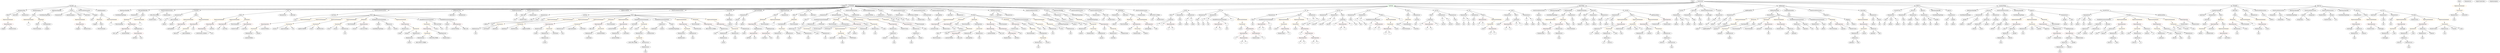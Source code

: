 strict digraph {
	graph [bb="0,0,33573,828"];
	node [label="\N"];
	Enter	[height=0.5,
		pos="22840,810",
		width=0.83628];
	ParameterList_Unnamed_22	[color=black,
		height=0.5,
		label=ParameterList,
		pos="22776,594",
		width=1.7095];
	Parameter_None_8	[color=black,
		height=0.5,
		label=None,
		pos="22850,522",
		width=0.85014];
	ParameterList_Unnamed_22 -> Parameter_None_8	[pos="e,22835,537.57 22794,576.41 22803,567.1 22816,555.35 22827,545.24"];
	ElementaryTypeName_bool_2	[color=black,
		height=0.5,
		label=bool,
		pos="32164,450",
		width=0.76697];
	ExpressionStatement_Unnamed_26	[color=orange,
		height=0.5,
		label=ExpressionStatement,
		pos="31707,522",
		width=2.458];
	BinaryOperation_Unnamed_43	[color=brown,
		height=0.5,
		label=BinaryOperation,
		pos="31707,450",
		width=1.9867];
	ExpressionStatement_Unnamed_26 -> BinaryOperation_Unnamed_43	[pos="e,31707,468.1 31707,503.7 31707,496.41 31707,487.73 31707,479.54"];
	ElementaryTypeName_uint_16	[color=black,
		height=0.5,
		label=uint,
		pos="22858,450",
		width=0.75];
	ExpressionStatement_Unnamed_33	[color=orange,
		height=0.5,
		label=ExpressionStatement,
		pos="2504.1,522",
		width=2.458];
	BinaryOperation_Unnamed_53	[color=brown,
		height=0.5,
		label=BinaryOperation,
		pos="2409.1,450",
		width=1.9867];
	ExpressionStatement_Unnamed_33 -> BinaryOperation_Unnamed_53	[pos="e,2431.4,467.47 2481.6,504.41 2469.3,495.34 2453.8,483.97 2440.4,474.06"];
	IndexAccess_Unnamed_18	[color=black,
		height=0.5,
		label=IndexAccess,
		pos="27803,162",
		width=1.6402];
	MemberAccess_Unnamed_18	[color=black,
		height=0.5,
		label=MemberAccess,
		pos="27740,90",
		width=1.9174];
	IndexAccess_Unnamed_18 -> MemberAccess_Unnamed_18	[pos="e,27755,107.96 27788,144.41 27781,136.08 27771,125.8 27763,116.49"];
	Identifier_allowed_2	[color=black,
		height=0.5,
		label=allowed,
		pos="27866,90",
		width=1.0858];
	IndexAccess_Unnamed_18 -> Identifier_allowed_2	[pos="e,27852,106.99 27818,144.41 27826,135.74 27836,124.97 27844,115.38"];
	IndexAccess_Unnamed_10	[color=black,
		height=0.5,
		label=IndexAccess,
		pos="28085,378",
		width=1.6402];
	Identifier__from	[color=black,
		height=0.5,
		label=_from,
		pos="27994,306",
		width=0.93331];
	IndexAccess_Unnamed_10 -> Identifier__from	[pos="e,28013,321.25 28064,360.76 28051,351.05 28035,338.6 28022,328.13"];
	Identifier_allowed	[color=black,
		height=0.5,
		label=allowed,
		pos="28085,306",
		width=1.0858];
	IndexAccess_Unnamed_10 -> Identifier_allowed	[pos="e,28085,324.1 28085,359.7 28085,352.41 28085,343.73 28085,335.54"];
	Identifier_msg_21	[color=black,
		height=0.5,
		label=msg,
		pos="7545.1,306",
		width=0.75];
	BinaryOperation_Unnamed_48	[color=brown,
		height=0.5,
		label=BinaryOperation,
		pos="1662.1,378",
		width=1.9867];
	Identifier_MIN_CAP	[color=black,
		height=0.5,
		label=MIN_CAP,
		pos="1519.1,306",
		width=1.4323];
	BinaryOperation_Unnamed_48 -> Identifier_MIN_CAP	[pos="e,1548.3,321.3 1630.3,361.46 1609.2,351.1 1581.2,337.4 1558.6,326.34"];
	Identifier_coinSentToEther	[color=black,
		height=0.5,
		label=coinSentToEther,
		pos="1662.1,306",
		width=2.0422];
	BinaryOperation_Unnamed_48 -> Identifier_coinSentToEther	[pos="e,1662.1,324.1 1662.1,359.7 1662.1,352.41 1662.1,343.73 1662.1,335.54"];
	ElementaryTypeName_address_2	[color=black,
		height=0.5,
		label=address,
		pos="29664,306",
		width=1.0996];
	BinaryOperation_Unnamed_36	[color=brown,
		height=0.5,
		label=BinaryOperation,
		pos="29068,450",
		width=1.9867];
	FunctionCall_Unnamed_14	[color=orange,
		height=0.5,
		label=FunctionCall,
		pos="29068,378",
		width=1.6125];
	BinaryOperation_Unnamed_36 -> FunctionCall_Unnamed_14	[pos="e,29068,396.1 29068,431.7 29068,424.41 29068,415.73 29068,407.54"];
	IndexAccess_Unnamed_15	[color=black,
		height=0.5,
		label=IndexAccess,
		pos="29203,378",
		width=1.6402];
	BinaryOperation_Unnamed_36 -> IndexAccess_Unnamed_15	[pos="e,29174,393.94 29098,433.29 29118,423.22 29143,410.05 29164,399.21"];
	ThrowStatement_Unnamed_11	[color=black,
		height=0.5,
		label=ThrowStatement,
		pos="3097.1,450",
		width=2.0006];
	ExpressionStatement_Unnamed_5	[color=orange,
		height=0.5,
		label=ExpressionStatement,
		pos="30441,522",
		width=2.458];
	BinaryOperation_Unnamed_19	[color=brown,
		height=0.5,
		label=BinaryOperation,
		pos="30482,450",
		width=1.9867];
	ExpressionStatement_Unnamed_5 -> BinaryOperation_Unnamed_19	[pos="e,30472,468.1 30451,503.7 30456,495.9 30461,486.51 30466,477.83"];
	FunctionCall_Unnamed_5	[color=orange,
		height=0.5,
		label=FunctionCall,
		pos="29686,378",
		width=1.6125];
	FunctionCall_Unnamed_5 -> ElementaryTypeName_address_2	[pos="e,29669,324.1 29681,359.7 29678,352.24 29675,343.32 29673,334.97"];
	NumberLiteral_Unnamed_2	[color=black,
		height=0.5,
		label=NumberLiteral,
		pos="29785,306",
		width=1.765];
	FunctionCall_Unnamed_5 -> NumberLiteral_Unnamed_2	[pos="e,29762,323.06 29709,361.12 29722,351.78 29739,339.84 29753,329.55"];
	MemberAccess_Unnamed_11	[color=black,
		height=0.5,
		label=MemberAccess,
		pos="21683,306",
		width=1.9174];
	IndexAccess_Unnamed_7	[color=black,
		height=0.5,
		label=IndexAccess,
		pos="21683,234",
		width=1.6402];
	MemberAccess_Unnamed_11 -> IndexAccess_Unnamed_7	[pos="e,21683,252.1 21683,287.7 21683,280.41 21683,271.73 21683,263.54"];
	FunctionCall_Unnamed_50	[color=orange,
		height=0.5,
		label=FunctionCall,
		pos="11460,378",
		width=1.6125];
	Identifier_this_5	[color=black,
		height=0.5,
		label=this,
		pos="11426,306",
		width=0.75];
	FunctionCall_Unnamed_50 -> Identifier_this_5	[pos="e,11434,323.62 11452,359.7 11448,351.87 11443,342.44 11439,333.73"];
	ElementaryTypeName_address_37	[color=black,
		height=0.5,
		label=address,
		pos="11511,306",
		width=1.0996];
	FunctionCall_Unnamed_50 -> ElementaryTypeName_address_37	[pos="e,11499,323.31 11472,360.05 11478,351.77 11486,341.62 11493,332.42"];
	Identifier_backers_3	[color=black,
		height=0.5,
		label=backers,
		pos="10738,306",
		width=1.0996];
	BinaryOperation_Unnamed_67	[color=brown,
		height=0.5,
		label=BinaryOperation,
		pos="13302,450",
		width=1.9867];
	BinaryOperation_Unnamed_68	[color=brown,
		height=0.5,
		label=BinaryOperation,
		pos="13302,378",
		width=1.9867];
	BinaryOperation_Unnamed_67 -> BinaryOperation_Unnamed_68	[pos="e,13302,396.1 13302,431.7 13302,424.41 13302,415.73 13302,407.54"];
	BinaryOperation_Unnamed_69	[color=brown,
		height=0.5,
		label=BinaryOperation,
		pos="13463,378",
		width=1.9867];
	BinaryOperation_Unnamed_67 -> BinaryOperation_Unnamed_69	[pos="e,13428,394.11 13337,433.98 13360,423.64 13392,409.79 13418,398.58"];
	ElementaryTypeName_uint_42	[color=black,
		height=0.5,
		label=uint,
		pos="14816,522",
		width=0.75];
	ExpressionStatement_Unnamed_49	[color=orange,
		height=0.5,
		label=ExpressionStatement,
		pos="4095.1,522",
		width=2.458];
	BinaryOperation_Unnamed_79	[color=brown,
		height=0.5,
		label=BinaryOperation,
		pos="3505.1,450",
		width=1.9867];
	ExpressionStatement_Unnamed_49 -> BinaryOperation_Unnamed_79	[pos="e,3571.8,456.76 4031.3,509.19 4020.2,507.33 4008.8,505.52 3998.1,504 3851.9,483.36 3680.4,466.59 3583,457.77"];
	BinaryOperation_Unnamed_29	[color=brown,
		height=0.5,
		label=BinaryOperation,
		pos="21033,450",
		width=1.9867];
	BinaryOperation_Unnamed_30	[color=brown,
		height=0.5,
		label=BinaryOperation,
		pos="20874,378",
		width=1.9867];
	BinaryOperation_Unnamed_29 -> BinaryOperation_Unnamed_30	[pos="e,20909,394.16 20999,433.81 20975,423.54 20944,409.87 20919,398.75"];
	MemberAccess_Unnamed_6	[color=black,
		height=0.5,
		label=MemberAccess,
		pos="21033,378",
		width=1.9174];
	BinaryOperation_Unnamed_29 -> MemberAccess_Unnamed_6	[pos="e,21033,396.1 21033,431.7 21033,424.41 21033,415.73 21033,407.54"];
	ExpressionStatement_Unnamed_11	[color=orange,
		height=0.5,
		label=ExpressionStatement,
		pos="1055.1,522",
		width=2.458];
	BinaryOperation_Unnamed_24	[color=brown,
		height=0.5,
		label=BinaryOperation,
		pos="1055.1,450",
		width=1.9867];
	ExpressionStatement_Unnamed_11 -> BinaryOperation_Unnamed_24	[pos="e,1055.1,468.1 1055.1,503.7 1055.1,496.41 1055.1,487.73 1055.1,479.54"];
	UnaryOperation_Unnamed_2	[color=black,
		height=0.5,
		label=UnaryOperation,
		pos="23545,450",
		width=1.9452];
	FunctionCall_Unnamed_7	[color=orange,
		height=0.5,
		label=FunctionCall,
		pos="23300,378",
		width=1.6125];
	UnaryOperation_Unnamed_2 -> FunctionCall_Unnamed_7	[pos="e,23342,390.88 23500,436 23458,424.1 23396,406.51 23353,394.02"];
	IndexAccess_Unnamed_6	[color=black,
		height=0.5,
		label=IndexAccess,
		pos="21553,378",
		width=1.6402];
	Identifier__to	[color=black,
		height=0.5,
		label=_to,
		pos="21465,306",
		width=0.75];
	IndexAccess_Unnamed_6 -> Identifier__to	[pos="e,21482,320.33 21533,360.76 21520,350.79 21504,337.93 21491,327.28"];
	Identifier_balances_2	[color=black,
		height=0.5,
		label=balances,
		pos="21553,306",
		width=1.1828];
	IndexAccess_Unnamed_6 -> Identifier_balances_2	[pos="e,21553,324.1 21553,359.7 21553,352.41 21553,343.73 21553,335.54"];
	NumberLiteral_Unnamed	[color=black,
		height=0.5,
		label=NumberLiteral,
		pos="16795,234",
		width=1.765];
	ElementaryTypeName_address_6	[color=black,
		height=0.5,
		label=address,
		pos="22773,450",
		width=1.0996];
	ElementaryTypeName_uint_30	[color=black,
		height=0.5,
		label=uint,
		pos="21233,450",
		width=0.75];
	ElementaryTypeName_uint_15	[color=black,
		height=0.5,
		label=uint,
		pos="23024,522",
		width=0.75];
	Identifier_allowed_4	[color=black,
		height=0.5,
		label=allowed,
		pos="26584,378",
		width=1.0858];
	Identifier_b_6	[color=black,
		height=0.5,
		label=b,
		pos="20078,306",
		width=0.75];
	NumberLiteral_Unnamed_16	[color=black,
		height=0.5,
		label=NumberLiteral,
		pos="14925,522",
		width=1.765];
	FunctionCall_Unnamed_43	[color=orange,
		height=0.5,
		label=FunctionCall,
		pos="5687.1,306",
		width=1.6125];
	MemberAccess_Unnamed_55	[color=black,
		height=0.5,
		label=MemberAccess,
		pos="5598.1,234",
		width=1.9174];
	FunctionCall_Unnamed_43 -> MemberAccess_Unnamed_55	[pos="e,5618.9,251.39 5666.4,288.76 5655,279.73 5640.5,268.33 5627.8,258.35"];
	Identifier_COIN_PER_ETHER_1	[color=black,
		height=0.5,
		label=COIN_PER_ETHER,
		pos="5776.1,234",
		width=2.5273];
	FunctionCall_Unnamed_43 -> Identifier_COIN_PER_ETHER_1	[pos="e,5754.6,251.88 5707.7,288.76 5719,279.86 5733.3,268.65 5745.8,258.78"];
	ElementaryTypeName_uint_40	[color=black,
		height=0.5,
		label=uint,
		pos="12111,522",
		width=0.75];
	FunctionDefinition_max64	[color=black,
		height=0.5,
		label=max64,
		pos="15904,666",
		width=0.97489];
	Block_Unnamed_4	[color=black,
		height=0.5,
		label=Block,
		pos="15716,594",
		width=0.90558];
	FunctionDefinition_max64 -> Block_Unnamed_4	[pos="e,15743,604.92 15876,654.67 15844,642.54 15790,622.36 15753,608.87"];
	ParameterList_Unnamed_9	[color=black,
		height=0.5,
		label=ParameterList,
		pos="15833,594",
		width=1.7095];
	FunctionDefinition_max64 -> ParameterList_Unnamed_9	[pos="e,15850,611.71 15888,649.46 15879,640.72 15868,629.59 15858,619.68"];
	ParameterList_Unnamed_8	[color=black,
		height=0.5,
		label=ParameterList,
		pos="15974,594",
		width=1.7095];
	FunctionDefinition_max64 -> ParameterList_Unnamed_8	[pos="e,15958,611.47 15920,649.46 15928,640.65 15940,629.43 15950,619.46"];
	NumberLiteral_Unnamed_5	[color=black,
		height=0.5,
		label=NumberLiteral,
		pos="20788,306",
		width=1.765];
	BinaryOperation_Unnamed_30 -> NumberLiteral_Unnamed_5	[pos="e,20808,323.47 20854,360.41 20843,351.52 20829,340.41 20817,330.63"];
	Identifier_size	[color=black,
		height=0.5,
		label=size,
		pos="20897,306",
		width=0.75];
	BinaryOperation_Unnamed_30 -> Identifier_size	[pos="e,20891,324.1 20880,359.7 20882,352.24 20885,343.32 20888,334.97"];
	BinaryOperation_Unnamed_72	[color=brown,
		height=0.5,
		label=BinaryOperation,
		pos="12576,450",
		width=1.9867];
	Identifier_crowdsaleClosed	[color=black,
		height=0.5,
		label=crowdsaleClosed,
		pos="12557,378",
		width=2.0838];
	BinaryOperation_Unnamed_72 -> Identifier_crowdsaleClosed	[pos="e,12562,396.1 12571,431.7 12569,424.24 12567,415.32 12565,406.97"];
	BooleanLiteral_Unnamed_3	[color=black,
		height=0.5,
		label=BooleanLiteral,
		pos="12714,378",
		width=1.7788];
	BinaryOperation_Unnamed_72 -> BooleanLiteral_Unnamed_3	[pos="e,12684,394.25 12607,433.46 12627,423.43 12652,410.26 12674,399.38"];
	FunctionCall_Unnamed_17	[color=orange,
		height=0.5,
		label=FunctionCall,
		pos="32485,378",
		width=1.6125];
	MemberAccess_Unnamed_23	[color=black,
		height=0.5,
		label=MemberAccess,
		pos="32366,306",
		width=1.9174];
	FunctionCall_Unnamed_17 -> MemberAccess_Unnamed_23	[pos="e,32393,322.81 32459,361.64 32442,351.93 32421,339.23 32403,328.52"];
	Identifier__value_10	[color=black,
		height=0.5,
		label=_value,
		pos="32488,306",
		width=0.96103];
	FunctionCall_Unnamed_17 -> Identifier__value_10	[pos="e,32487,324.1 32486,359.7 32486,352.41 32487,343.73 32487,335.54"];
	Identifier_asyncSend	[color=black,
		height=0.5,
		label=asyncSend,
		pos="11191,234",
		width=1.4184];
	MemberAccess_Unnamed_33	[color=black,
		height=0.5,
		label=MemberAccess,
		pos="6369.1,378",
		width=1.9174];
	Identifier_coin_1	[color=black,
		height=0.5,
		label=coin,
		pos="6369.1,306",
		width=0.75];
	MemberAccess_Unnamed_33 -> Identifier_coin_1	[pos="e,6369.1,324.1 6369.1,359.7 6369.1,352.41 6369.1,343.73 6369.1,335.54"];
	ContractDefinition_Pausable	[color=black,
		height=0.5,
		label=Pausable,
		pos="951.08,738",
		width=1.2105];
	FunctionDefinition_emergencyStop	[color=black,
		height=0.5,
		label=emergencyStop,
		pos="270.08,666",
		width=1.9036];
	ContractDefinition_Pausable -> FunctionDefinition_emergencyStop	[pos="e,329.95,675.05 908.75,733.35 816.69,725.32 591.39,705.14 403.08,684 382.98,681.74 361.19,679.06 341.18,676.5"];
	ModifierDefinition_onlyInEmergency	[color=black,
		height=0.5,
		label=onlyInEmergency,
		pos="488.08,666",
		width=2.0976];
	ContractDefinition_Pausable -> ModifierDefinition_onlyInEmergency	[pos="e,550.38,676.42 910.81,730.91 832.85,719.12 660.32,693.04 561.47,678.09"];
	InheritanceSpecifier_Unnamed	[color=black,
		height=0.5,
		label=InheritanceSpecifier,
		pos="764.08,666",
		width=2.3333];
	ContractDefinition_Pausable -> InheritanceSpecifier_Unnamed	[pos="e,804.65,682.18 919.78,725.28 891.26,714.61 848.61,698.64 815.16,686.12"];
	FunctionDefinition_release	[color=black,
		height=0.5,
		label=release,
		pos="951.08,666",
		width=0.98875];
	ContractDefinition_Pausable -> FunctionDefinition_release	[pos="e,951.08,684.1 951.08,719.7 951.08,712.41 951.08,703.73 951.08,695.54"];
	StateVariableDeclaration_Unnamed_1	[color=black,
		height=0.5,
		label=StateVariableDeclaration,
		pos="1118.1,666",
		width=2.8184];
	ContractDefinition_Pausable -> StateVariableDeclaration_Unnamed_1	[pos="e,1079.7,683.1 980.94,724.49 1005.4,714.23 1040.5,699.52 1069.1,687.54"];
	ModifierDefinition_stopInEmergency	[color=black,
		height=0.5,
		label=stopInEmergency,
		pos="1338.1,666",
		width=2.1115];
	ContractDefinition_Pausable -> ModifierDefinition_stopInEmergency	[pos="e,1278.9,677.7 990.32,729.9 1055.4,718.13 1186.5,694.42 1267.8,679.71"];
	InheritanceSpecifier_Unnamed_8	[color=black,
		height=0.5,
		label=InheritanceSpecifier,
		pos="1653.1,666",
		width=2.3333];
	UserDefinedTypeName_Unnamed_8	[color=black,
		height=0.5,
		label=UserDefinedTypeName,
		pos="1602.1,594",
		width=2.7214];
	InheritanceSpecifier_Unnamed_8 -> UserDefinedTypeName_Unnamed_8	[pos="e,1614.7,612.28 1640.7,648.05 1634.9,640.09 1627.9,630.41 1621.4,621.51"];
	PragmaDirective_solidity	[color=black,
		height=0.5,
		label=solidity,
		pos="11341,738",
		width=1.0442];
	UserDefinedTypeName_Unnamed_6	[color=black,
		height=0.5,
		label=UserDefinedTypeName,
		pos="30845,594",
		width=2.7214];
	ParameterList_Unnamed_13	[color=black,
		height=0.5,
		label=ParameterList,
		pos="17764,594",
		width=1.7095];
	Parameter_None_6	[color=black,
		height=0.5,
		label=None,
		pos="17764,522",
		width=0.85014];
	ParameterList_Unnamed_13 -> Parameter_None_6	[pos="e,17764,540.1 17764,575.7 17764,568.41 17764,559.73 17764,551.54"];
	MemberAccess_Unnamed_34	[color=black,
		height=0.5,
		label=MemberAccess,
		pos="7215.1,378",
		width=1.9174];
	Identifier_backer	[color=black,
		height=0.5,
		label=backer,
		pos="7176.1,306",
		width=0.98875];
	MemberAccess_Unnamed_34 -> Identifier_backer	[pos="e,7185.3,323.62 7205.4,359.7 7201,351.78 7195.7,342.23 7190.8,333.44"];
	Block_Unnamed_18	[color=black,
		height=0.5,
		label=Block,
		pos="102.08,594",
		width=0.90558];
	ExpressionStatement_Unnamed_10	[color=orange,
		height=0.5,
		label=ExpressionStatement,
		pos="102.08,522",
		width=2.458];
	Block_Unnamed_18 -> ExpressionStatement_Unnamed_10	[pos="e,102.08,540.1 102.08,575.7 102.08,568.41 102.08,559.73 102.08,551.54"];
	Identifier_a_9	[color=black,
		height=0.5,
		label=a,
		pos="18622,306",
		width=0.75];
	BinaryOperation_Unnamed_10	[color=brown,
		height=0.5,
		label=BinaryOperation,
		pos="17476,234",
		width=1.9867];
	Identifier_b_5	[color=black,
		height=0.5,
		label=b,
		pos="17430,162",
		width=0.75];
	BinaryOperation_Unnamed_10 -> Identifier_b_5	[pos="e,17440,178.83 17465,216.05 17459,207.73 17453,197.54 17447,188.32"];
	Identifier_a_5	[color=black,
		height=0.5,
		label=a,
		pos="17502,162",
		width=0.75];
	BinaryOperation_Unnamed_10 -> Identifier_a_5	[pos="e,17496,179.62 17483,215.7 17485,208.04 17489,198.85 17492,190.3"];
	Parameter__value_3	[color=black,
		height=0.5,
		label=_value,
		pos="32052,522",
		width=0.96103];
	ElementaryTypeName_uint_38	[color=black,
		height=0.5,
		label=uint,
		pos="32052,450",
		width=0.75];
	Parameter__value_3 -> ElementaryTypeName_uint_38	[pos="e,32052,468.1 32052,503.7 32052,496.41 32052,487.73 32052,479.54"];
	ElementaryTypeName_address_30	[color=black,
		height=0.5,
		label=address,
		pos="6510.1,450",
		width=1.0996];
	Parameter_addr	[color=black,
		height=0.5,
		label=addr,
		pos="15034,522",
		width=0.76697];
	ElementaryTypeName_address_35	[color=black,
		height=0.5,
		label=address,
		pos="14954,450",
		width=1.0996];
	Parameter_addr -> ElementaryTypeName_address_35	[pos="e,14972,466.51 15018,507.17 15007,497.65 14993,484.79 14980,473.77"];
	Identifier_MIN_INVEST_ETHER	[color=black,
		height=0.5,
		label=MIN_INVEST_ETHER,
		pos="9554.1,378",
		width=2.8045];
	NumberLiteral_Unnamed_24	[color=black,
		height=0.5,
		label=NumberLiteral,
		pos="2012.1,522",
		width=1.765];
	VariableDeclaration_amount	[color=black,
		height=0.5,
		label=amount,
		pos="9911.1,522",
		width=1.0581];
	ElementaryTypeName_uint_52	[color=black,
		height=0.5,
		label=uint,
		pos="9900.1,450",
		width=0.75];
	VariableDeclaration_amount -> ElementaryTypeName_uint_52	[pos="e,9902.8,468.1 9908.4,503.7 9907.2,496.32 9905.8,487.52 9904.5,479.25"];
	Identifier_backer_4	[color=black,
		height=0.5,
		label=backer,
		pos="5321.1,306",
		width=0.98875];
	FunctionDefinition_emergencyStop -> Block_Unnamed_18	[pos="e,127.55,605.61 234.46,650.15 206.01,638.3 166.35,621.78 137.87,609.91"];
	ModifierInvocation_onlyOwner_1	[color=black,
		height=0.5,
		label=onlyOwner,
		pos="204.08,594",
		width=1.4323];
	FunctionDefinition_emergencyStop -> ModifierInvocation_onlyOwner_1	[pos="e,219.46,611.31 254.11,648.05 246.05,639.5 236.12,628.97 227.24,619.56"];
	ParameterList_Unnamed_19	[color=black,
		height=0.5,
		label=ParameterList,
		pos="335.08,594",
		width=1.7095];
	FunctionDefinition_emergencyStop -> ParameterList_Unnamed_19	[pos="e,319.49,611.79 285.82,648.05 293.64,639.63 303.25,629.28 311.9,619.97"];
	BinaryOperation_Unnamed_47	[color=brown,
		height=0.5,
		label=BinaryOperation,
		pos="1825.1,306",
		width=1.9867];
	Identifier_endTime	[color=black,
		height=0.5,
		label=endTime,
		pos="1781.1,234",
		width=1.1967];
	BinaryOperation_Unnamed_47 -> Identifier_endTime	[pos="e,1791.6,251.79 1814.4,288.05 1809.4,280.06 1803.3,270.33 1797.7,261.4"];
	Identifier_now	[color=black,
		height=0.5,
		label=now,
		pos="1869.1,234",
		width=0.75];
	BinaryOperation_Unnamed_47 -> Identifier_now	[pos="e,1859.1,250.83 1835.7,288.05 1841,279.73 1847.4,269.54 1853.2,260.32"];
	ExpressionStatement_Unnamed_50	[color=orange,
		height=0.5,
		label=ExpressionStatement,
		pos="4290.1,522",
		width=2.458];
	FunctionCall_Unnamed_47	[color=orange,
		height=0.5,
		label=FunctionCall,
		pos="3826.1,450",
		width=1.6125];
	ExpressionStatement_Unnamed_50 -> FunctionCall_Unnamed_47	[pos="e,3878.6,458.13 4225,509.45 4214,507.58 4202.7,505.7 4192.1,504 4086.3,487.17 3963,469.77 3889.9,459.69"];
	Identifier_payment_2	[color=black,
		height=0.5,
		label=payment,
		pos="23235,306",
		width=1.1689];
	FunctionCall_Unnamed_7 -> Identifier_payment_2	[pos="e,23250,322.99 23285,360.41 23277,351.74 23267,340.97 23258,331.38"];
	MemberAccess_Unnamed_5	[color=black,
		height=0.5,
		label=MemberAccess,
		pos="23364,306",
		width=1.9174];
	FunctionCall_Unnamed_7 -> MemberAccess_Unnamed_5	[pos="e,23349,323.96 23315,360.41 23323,351.99 23332,341.58 23341,332.2"];
	ParameterList_Unnamed_20	[color=black,
		height=0.5,
		label=ParameterList,
		pos="774.08,594",
		width=1.7095];
	Identifier_msg_5	[color=black,
		height=0.5,
		label=msg,
		pos="22579,90",
		width=0.75];
	ElementaryTypeName_uint_12	[color=black,
		height=0.5,
		label=uint,
		pos="18280,450",
		width=0.75];
	VariableDeclarationStatement_Unnamed_5	[color=black,
		height=0.5,
		label=VariableDeclarationStatement,
		pos="28384,522",
		width=3.3174];
	IndexAccess_Unnamed_9	[color=black,
		height=0.5,
		label=IndexAccess,
		pos="28261,450",
		width=1.6402];
	VariableDeclarationStatement_Unnamed_5 -> IndexAccess_Unnamed_9	[pos="e,28288,466.43 28355,504.23 28338,494.59 28316,482.37 28298,472.08"];
	VariableDeclaration__allowance	[color=black,
		height=0.5,
		label=_allowance,
		pos="28390,450",
		width=1.4462];
	VariableDeclarationStatement_Unnamed_5 -> VariableDeclaration__allowance	[pos="e,28389,468.1 28386,503.7 28386,496.41 28387,487.73 28388,479.54"];
	MemberAccess_Unnamed_12	[color=black,
		height=0.5,
		label=MemberAccess,
		pos="21859,378",
		width=1.9174];
	Identifier_msg_6	[color=black,
		height=0.5,
		label=msg,
		pos="21885,306",
		width=0.75];
	MemberAccess_Unnamed_12 -> Identifier_msg_6	[pos="e,21879,323.62 21866,359.7 21868,352.04 21872,342.85 21875,334.3"];
	ElementaryTypeName_address_31	[color=black,
		height=0.5,
		label=address,
		pos="9985.1,450",
		width=1.0996];
	BinaryOperation_Unnamed_82	[color=brown,
		height=0.5,
		label=BinaryOperation,
		pos="11514,450",
		width=1.9867];
	NumberLiteral_Unnamed_35	[color=black,
		height=0.5,
		label=NumberLiteral,
		pos="10990,378",
		width=1.765];
	BinaryOperation_Unnamed_82 -> NumberLiteral_Unnamed_35	[pos="e,11036,390.81 11462,437.26 11453,435.31 11443,433.46 11433,432 11269,406.95 11226,423.1 11062,396 11057,395.19 11052,394.23 11047,\
393.19"];
	Identifier_ETHToSend	[color=black,
		height=0.5,
		label=ETHToSend,
		pos="11130,378",
		width=1.6264];
	BinaryOperation_Unnamed_82 -> Identifier_ETHToSend	[pos="e,11173,390.49 11461,437.52 11452,435.58 11442,433.67 11433,432 11329,413.14 11302,416.84 11198,396 11194,395.12 11189,394.14 11185,\
393.12"];
	ParameterList_Unnamed_4	[color=black,
		height=0.5,
		label=ParameterList,
		pos="19701,594",
		width=1.7095];
	Parameter_a_2	[color=black,
		height=0.5,
		label=a,
		pos="19692,522",
		width=0.75];
	ParameterList_Unnamed_4 -> Parameter_a_2	[pos="e,19694,540.1 19699,575.7 19698,568.32 19697,559.52 19696,551.25"];
	Parameter_b_2	[color=black,
		height=0.5,
		label=b,
		pos="19764,522",
		width=0.75];
	ParameterList_Unnamed_4 -> Parameter_b_2	[pos="e,19751,538.04 19716,576.41 19724,567.5 19734,556.35 19743,546.56"];
	Parameter_a_6	[color=black,
		height=0.5,
		label=a,
		pos="17840,522",
		width=0.75];
	ElementaryTypeName_uint256	[color=black,
		height=0.5,
		label=uint256,
		pos="17726,450",
		width=1.0442];
	Parameter_a_6 -> ElementaryTypeName_uint256	[pos="e,17749,464.86 17821,509.13 17804,498.65 17778,483.17 17758,470.81"];
	stringLiteral_Unnamed_2	[color=black,
		height=0.5,
		label=stringLiteral,
		pos="30952,522",
		width=1.5016];
	Mapping_Unnamed_3	[color=black,
		height=0.5,
		label=Mapping,
		pos="26939,450",
		width=1.2105];
	ElementaryTypeName_address_22	[color=black,
		height=0.5,
		label=address,
		pos="26819,378",
		width=1.0996];
	Mapping_Unnamed_3 -> ElementaryTypeName_address_22	[pos="e,26843,392.84 26915,434.67 26897,424.24 26872,410.01 26853,398.55"];
	ElementaryTypeName_uint_33	[color=black,
		height=0.5,
		label=uint,
		pos="26904,378",
		width=0.75];
	Mapping_Unnamed_3 -> ElementaryTypeName_uint_33	[pos="e,26912,395.31 26931,432.05 26927,424.12 26922,414.47 26917,405.59"];
	VariableDeclaration_weiReceived	[color=black,
		height=0.5,
		label=weiReceived,
		pos="11822,594",
		width=1.5986];
	VariableDeclaration_weiReceived -> ElementaryTypeName_uint_40	[pos="e,12090,533.97 11865,581.66 11873,579.69 11881,577.73 11889,576 11971,557.64 11995,566.18 12075,540 12077,539.49 12078,538.93 12080,\
538.33"];
	Parameter__value_4	[color=black,
		height=0.5,
		label=_value,
		pos="10829,522",
		width=0.96103];
	ElementaryTypeName_uint_58	[color=black,
		height=0.5,
		label=uint,
		pos="10785,450",
		width=0.75];
	Parameter__value_4 -> ElementaryTypeName_uint_58	[pos="e,10795,466.99 10819,504.41 10813,496.1 10807,485.85 10801,476.56"];
	BinaryOperation_Unnamed_6	[color=brown,
		height=0.5,
		label=BinaryOperation,
		pos="16938,450",
		width=1.9867];
	Identifier_b_3	[color=black,
		height=0.5,
		label=b,
		pos="16888,378",
		width=0.75];
	BinaryOperation_Unnamed_6 -> Identifier_b_3	[pos="e,16899,394.83 16926,432.05 16920,423.65 16913,413.32 16906,404.02"];
	Identifier_a_3	[color=black,
		height=0.5,
		label=a,
		pos="16960,378",
		width=0.75];
	BinaryOperation_Unnamed_6 -> Identifier_a_3	[pos="e,16955,396.1 16944,431.7 16946,424.24 16949,415.32 16951,406.97"];
	ParameterList_Unnamed_37	[color=black,
		height=0.5,
		label=ParameterList,
		pos="28102,594",
		width=1.7095];
	Parameter__to_1	[color=black,
		height=0.5,
		label=_to,
		pos="27977,522",
		width=0.75];
	ParameterList_Unnamed_37 -> Parameter__to_1	[pos="e,27997,534.36 28074,577.46 28054,566.35 28028,551.4 28007,539.97"];
	Parameter__value_1	[color=black,
		height=0.5,
		label=_value,
		pos="28059,522",
		width=0.96103];
	ParameterList_Unnamed_37 -> Parameter__value_1	[pos="e,28069,539.31 28092,576.05 28087,567.94 28081,558.04 28075,549.01"];
	Parameter__from	[color=black,
		height=0.5,
		label=_from,
		pos="28145,522",
		width=0.93331];
	ParameterList_Unnamed_37 -> Parameter__from	[pos="e,28135,539.31 28112,576.05 28117,567.94 28124,558.04 28129,549.01"];
	NumberLiteral_Unnamed_12	[color=black,
		height=0.5,
		label=NumberLiteral,
		pos="31316,522",
		width=1.765];
	Block_Unnamed_10	[color=black,
		height=0.5,
		label=Block,
		pos="30240,594",
		width=0.90558];
	Block_Unnamed_10 -> ExpressionStatement_Unnamed_5	[pos="e,30394,537.64 30265,582.28 30270,580.13 30276,577.94 30281,576 30315,563.54 30352,550.92 30383,541.12"];
	ElementaryTypeName_uint256_4	[color=black,
		height=0.5,
		label=uint256,
		pos="19518,450",
		width=1.0442];
	Identifier_coinSentToEther_8	[color=black,
		height=0.5,
		label=coinSentToEther,
		pos="3292.1,234",
		width=2.0422];
	VariableDeclaration_totalSupply	[color=black,
		height=0.5,
		label=totalSupply,
		pos="23050,594",
		width=1.4739];
	VariableDeclaration_totalSupply -> ElementaryTypeName_uint_15	[pos="e,23030,539.62 23044,575.7 23041,568.04 23037,558.85 23034,550.3"];
	ModifierDefinition_minCapNotReached	[color=black,
		height=0.5,
		label=minCapNotReached,
		pos="1892.1,666",
		width=2.3887];
	ParameterList_Unnamed_44	[color=black,
		height=0.5,
		label=ParameterList,
		pos="1780.1,594",
		width=1.7095];
	ModifierDefinition_minCapNotReached -> ParameterList_Unnamed_44	[pos="e,1805.3,610.75 1865.5,648.41 1850.4,638.97 1831.3,627.03 1815,616.83"];
	Block_Unnamed_34	[color=black,
		height=0.5,
		label=Block,
		pos="1892.1,594",
		width=0.90558];
	ModifierDefinition_minCapNotReached -> Block_Unnamed_34	[pos="e,1892.1,612.1 1892.1,647.7 1892.1,640.41 1892.1,631.73 1892.1,623.54"];
	VariableDeclaration_endTime	[color=black,
		height=0.5,
		label=endTime,
		pos="7895.1,594",
		width=1.1967];
	ElementaryTypeName_uint_50	[color=black,
		height=0.5,
		label=uint,
		pos="7351.1,522",
		width=0.75];
	VariableDeclaration_endTime -> ElementaryTypeName_uint_50	[pos="e,7371.6,534.12 7851.7,593.34 7762.8,592.98 7554.3,586.73 7387.1,540 7385.5,539.55 7383.8,539.03 7382.2,538.45"];
	StateVariableDeclaration_Unnamed_4	[color=black,
		height=0.5,
		label=StateVariableDeclaration,
		pos="20786,666",
		width=2.8184];
	VariableDeclaration_balances	[color=black,
		height=0.5,
		label=balances,
		pos="20785,594",
		width=1.1828];
	StateVariableDeclaration_Unnamed_4 -> VariableDeclaration_balances	[pos="e,20785,612.1 20786,647.7 20786,640.41 20786,631.73 20785,623.54"];
	Identifier_Transfer	[color=black,
		height=0.5,
		label=Transfer,
		pos="21988,378",
		width=1.1689];
	UserDefinedTypeName_Unnamed_10	[color=black,
		height=0.5,
		label=UserDefinedTypeName,
		pos="14261,450",
		width=2.7214];
	MemberAccess_Unnamed_32	[color=black,
		height=0.5,
		label=MemberAccess,
		pos="7932.1,306",
		width=1.9174];
	Identifier_coinToSend	[color=black,
		height=0.5,
		label=coinToSend,
		pos="7932.1,234",
		width=1.5709];
	MemberAccess_Unnamed_32 -> Identifier_coinToSend	[pos="e,7932.1,252.1 7932.1,287.7 7932.1,280.41 7932.1,271.73 7932.1,263.54"];
	ElementaryTypeName_uint_32	[color=black,
		height=0.5,
		label=uint,
		pos="21601,450",
		width=0.75];
	ParameterList_Unnamed_21	[color=black,
		height=0.5,
		label=ParameterList,
		pos="22917,594",
		width=1.7095];
	Parameter_who	[color=black,
		height=0.5,
		label=who,
		pos="22935,522",
		width=0.75];
	ParameterList_Unnamed_21 -> Parameter_who	[pos="e,22931,540.1 22922,575.7 22923,568.32 22926,559.52 22928,551.25"];
	Identifier__value	[color=black,
		height=0.5,
		label=_value,
		pos="22392,306",
		width=0.96103];
	MemberAccess_Unnamed_57	[color=black,
		height=0.5,
		label=MemberAccess,
		pos="5394.1,378",
		width=1.9174];
	MemberAccess_Unnamed_57 -> Identifier_backer_4	[pos="e,5337.3,322.51 5376.8,360.41 5367.4,351.44 5355.7,340.21 5345.5,330.37"];
	UserDefinedTypeName_Unnamed_2	[color=black,
		height=0.5,
		label=UserDefinedTypeName,
		pos="20946,594",
		width=2.7214];
	StateVariableDeclaration_Unnamed_13	[color=black,
		height=0.5,
		label=StateVariableDeclaration,
		pos="2245.1,666",
		width=2.8184];
	VariableDeclaration_COIN_PER_ETHER	[color=black,
		height=0.5,
		label=COIN_PER_ETHER,
		pos="2072.1,594",
		width=2.5273];
	StateVariableDeclaration_Unnamed_13 -> VariableDeclaration_COIN_PER_ETHER	[pos="e,2110.9,610.7 2205.8,649.12 2180.7,638.97 2148,625.72 2121.2,614.88"];
	NumberLiteral_Unnamed_25	[color=black,
		height=0.5,
		label=NumberLiteral,
		pos="2245.1,594",
		width=1.765];
	StateVariableDeclaration_Unnamed_13 -> NumberLiteral_Unnamed_25	[pos="e,2245.1,612.1 2245.1,647.7 2245.1,640.41 2245.1,631.73 2245.1,623.54"];
	Identifier_assert_3	[color=black,
		height=0.5,
		label=assert,
		pos="19992,378",
		width=0.89172];
	Identifier_msg_11	[color=black,
		height=0.5,
		label=msg,
		pos="27242,306",
		width=0.75];
	MemberAccess_Unnamed_22	[color=black,
		height=0.5,
		label=MemberAccess,
		pos="32616,306",
		width=1.9174];
	Identifier_msg_13	[color=black,
		height=0.5,
		label=msg,
		pos="32616,234",
		width=0.75];
	MemberAccess_Unnamed_22 -> Identifier_msg_13	[pos="e,32616,252.1 32616,287.7 32616,280.41 32616,271.73 32616,263.54"];
	ParameterList_Unnamed_5	[color=black,
		height=0.5,
		label=ParameterList,
		pos="19842,594",
		width=1.7095];
	Parameter_None_2	[color=black,
		height=0.5,
		label=None,
		pos="19840,522",
		width=0.85014];
	ParameterList_Unnamed_5 -> Parameter_None_2	[pos="e,19841,540.1 19842,575.7 19841,568.41 19841,559.73 19841,551.54"];
	Identifier_coinToSend_1	[color=black,
		height=0.5,
		label=coinToSend,
		pos="6513.1,378",
		width=1.5709];
	Identifier_a	[color=black,
		height=0.5,
		label=a,
		pos="16316,378",
		width=0.75];
	IndexAccess_Unnamed_12	[color=black,
		height=0.5,
		label=IndexAccess,
		pos="28803,234",
		width=1.6402];
	Identifier_balances_6	[color=black,
		height=0.5,
		label=balances,
		pos="28759,162",
		width=1.1828];
	IndexAccess_Unnamed_12 -> Identifier_balances_6	[pos="e,28770,179.79 28792,216.05 28787,208.06 28781,198.33 28776,189.4"];
	Identifier__to_4	[color=black,
		height=0.5,
		label=_to,
		pos="28847,162",
		width=0.75];
	IndexAccess_Unnamed_12 -> Identifier__to_4	[pos="e,28837,178.83 28814,216.05 28819,207.73 28825,197.54 28831,188.32"];
	Identifier_msg_17	[color=black,
		height=0.5,
		label=msg,
		pos="9617.1,306",
		width=0.75];
	NumberLiteral_Unnamed_21	[color=black,
		height=0.5,
		label=NumberLiteral,
		pos="15332,594",
		width=1.765];
	Identifier_a_4	[color=black,
		height=0.5,
		label=a,
		pos="17439,306",
		width=0.75];
	BinaryOperation_Unnamed_20	[color=brown,
		height=0.5,
		label=BinaryOperation,
		pos="30086,450",
		width=1.9867];
	MemberAccess_Unnamed_1	[color=black,
		height=0.5,
		label=MemberAccess,
		pos="30146,378",
		width=1.9174];
	BinaryOperation_Unnamed_20 -> MemberAccess_Unnamed_1	[pos="e,30132,395.79 30101,432.05 30108,423.71 30117,413.49 30124,404.25"];
	Identifier_owner_1	[color=black,
		height=0.5,
		label=owner,
		pos="30267,378",
		width=0.93331];
	BinaryOperation_Unnamed_20 -> Identifier_owner_1	[pos="e,30241,389.47 30124,434.36 30152,423.78 30190,409.09 30224,396 30226,395.21 30228,394.4 30230,393.58"];
	IfStatement_Unnamed_10	[color=orange,
		height=0.5,
		label=IfStatement,
		pos="1682.1,522",
		width=1.4739];
	ThrowStatement_Unnamed_9	[color=black,
		height=0.5,
		label=ThrowStatement,
		pos="1582.1,450",
		width=2.0006];
	IfStatement_Unnamed_10 -> ThrowStatement_Unnamed_9	[pos="e,1605.6,467.47 1659.9,505.46 1646.7,496.21 1629.7,484.3 1614.9,473.98"];
	BinaryOperation_Unnamed_46	[color=brown,
		height=0.5,
		label=BinaryOperation,
		pos="1744.1,450",
		width=1.9867];
	IfStatement_Unnamed_10 -> BinaryOperation_Unnamed_46	[pos="e,1729.1,467.96 1696.8,504.41 1704.2,496.08 1713.3,485.8 1721.5,476.49"];
	Identifier_coinSentToEther_1	[color=black,
		height=0.5,
		label=coinSentToEther,
		pos="8093.1,306",
		width=2.0422];
	Parameter__owner	[color=black,
		height=0.5,
		label=_owner,
		pos="21506,522",
		width=1.0719];
	ElementaryTypeName_address_20	[color=black,
		height=0.5,
		label=address,
		pos="21516,450",
		width=1.0996];
	Parameter__owner -> ElementaryTypeName_address_20	[pos="e,21514,468.1 21509,503.7 21510,496.32 21511,487.52 21512,479.25"];
	ExpressionStatement_Unnamed_23	[color=orange,
		height=0.5,
		label=ExpressionStatement,
		pos="27169,522",
		width=2.458];
	BinaryOperation_Unnamed_41	[color=brown,
		height=0.5,
		label=BinaryOperation,
		pos="27169,450",
		width=1.9867];
	ExpressionStatement_Unnamed_23 -> BinaryOperation_Unnamed_41	[pos="e,27169,468.1 27169,503.7 27169,496.41 27169,487.73 27169,479.54"];
	FunctionCall_Unnamed_6	[color=orange,
		height=0.5,
		label=FunctionCall,
		pos="25147,378",
		width=1.6125];
	MemberAccess_Unnamed_2	[color=black,
		height=0.5,
		label=MemberAccess,
		pos="25030,306",
		width=1.9174];
	FunctionCall_Unnamed_6 -> MemberAccess_Unnamed_2	[pos="e,25057,322.98 25121,361.46 25105,351.81 25084,339.27 25066,328.65"];
	Identifier_amount	[color=black,
		height=0.5,
		label=amount,
		pos="25155,306",
		width=1.0581];
	FunctionCall_Unnamed_6 -> Identifier_amount	[pos="e,25153,324.1 25149,359.7 25150,352.41 25151,343.73 25152,335.54"];
	Identifier_payment_1	[color=black,
		height=0.5,
		label=payment,
		pos="23742,378",
		width=1.1689];
	BinaryOperation_Unnamed_81	[color=brown,
		height=0.5,
		label=BinaryOperation,
		pos="12005,450",
		width=1.9867];
	MemberAccess_Unnamed_68	[color=black,
		height=0.5,
		label=MemberAccess,
		pos="12005,378",
		width=1.9174];
	BinaryOperation_Unnamed_81 -> MemberAccess_Unnamed_68	[pos="e,12005,396.1 12005,431.7 12005,424.41 12005,415.73 12005,407.54"];
	NumberLiteral_Unnamed_34	[color=black,
		height=0.5,
		label=NumberLiteral,
		pos="12156,378",
		width=1.765];
	BinaryOperation_Unnamed_81 -> NumberLiteral_Unnamed_34	[pos="e,12124,393.97 12038,433.64 12060,423.37 12090,409.76 12114,398.69"];
	BinaryOperation_Unnamed_23	[color=brown,
		height=0.5,
		label=BinaryOperation,
		pos="102.08,450",
		width=1.9867];
	ExpressionStatement_Unnamed_10 -> BinaryOperation_Unnamed_23	[pos="e,102.08,468.1 102.08,503.7 102.08,496.41 102.08,487.73 102.08,479.54"];
	VariableDeclaration_symbol	[color=black,
		height=0.5,
		label=symbol,
		pos="30999,594",
		width=1.0581];
	VariableDeclaration_symbol -> stringLiteral_Unnamed_2	[pos="e,30963,539.96 30988,576.41 30983,568.34 30976,558.43 30970,549.35"];
	ElementaryTypeName_string_1	[color=black,
		height=0.5,
		label=string,
		pos="31055,522",
		width=0.864];
	VariableDeclaration_symbol -> ElementaryTypeName_string_1	[pos="e,31043,538.67 31012,576.76 31019,568.07 31028,557.19 31035,547.49"];
	MemberAccess_Unnamed_36	[color=black,
		height=0.5,
		label=MemberAccess,
		pos="7299.1,234",
		width=1.9174];
	Identifier_backer_1	[color=black,
		height=0.5,
		label=backer,
		pos="7299.1,162",
		width=0.98875];
	MemberAccess_Unnamed_36 -> Identifier_backer_1	[pos="e,7299.1,180.1 7299.1,215.7 7299.1,208.41 7299.1,199.73 7299.1,191.54"];
	Parameter_amount_1	[color=black,
		height=0.5,
		label=amount,
		pos="14301,522",
		width=1.0581];
	ElementaryTypeName_uint_54	[color=black,
		height=0.5,
		label=uint,
		pos="14574,450",
		width=0.75];
	Parameter_amount_1 -> ElementaryTypeName_uint_54	[pos="e,14554,461.81 14330,509.75 14336,507.66 14342,505.63 14348,504 14431,481.31 14456,494.56 14538,468 14540,467.48 14541,466.9 14543,\
466.29"];
	ElementaryTypeName_uint256_5	[color=black,
		height=0.5,
		label=uint256,
		pos="19611,450",
		width=1.0442];
	IfStatement_Unnamed_21	[color=orange,
		height=0.5,
		label=IfStatement,
		pos="13847,378",
		width=1.4739];
	ThrowStatement_Unnamed_17	[color=black,
		height=0.5,
		label=ThrowStatement,
		pos="13840,306",
		width=2.0006];
	IfStatement_Unnamed_21 -> ThrowStatement_Unnamed_17	[pos="e,13842,324.1 13845,359.7 13845,352.41 13844,343.73 13843,335.54"];
	UnaryOperation_Unnamed_4	[color=black,
		height=0.5,
		label=UnaryOperation,
		pos="14000,306",
		width=1.9452];
	IfStatement_Unnamed_21 -> UnaryOperation_Unnamed_4	[pos="e,13967,322.19 13878,363 13900,352.67 13931,338.46 13957,326.94"];
	Identifier_assert	[color=black,
		height=0.5,
		label=assert,
		pos="16595,378",
		width=0.89172];
	Parameter_value_2	[color=black,
		height=0.5,
		label=value,
		pos="26239,522",
		width=0.82242];
	ElementaryTypeName_uint_21	[color=black,
		height=0.5,
		label=uint,
		pos="26239,450",
		width=0.75];
	Parameter_value_2 -> ElementaryTypeName_uint_21	[pos="e,26239,468.1 26239,503.7 26239,496.41 26239,487.73 26239,479.54"];
	Parameter__spender	[color=black,
		height=0.5,
		label=_spender,
		pos="27791,522",
		width=1.2521];
	ElementaryTypeName_address_25	[color=black,
		height=0.5,
		label=address,
		pos="27804,450",
		width=1.0996];
	Parameter__spender -> ElementaryTypeName_address_25	[pos="e,27801,468.1 27794,503.7 27796,496.32 27797,487.52 27799,479.25"];
	Identifier_a_17	[color=black,
		height=0.5,
		label=a,
		pos="19108,450",
		width=0.75];
	InheritanceSpecifier_Unnamed_3	[color=black,
		height=0.5,
		label=InheritanceSpecifier,
		pos="26573,666",
		width=2.3333];
	UserDefinedTypeName_Unnamed_3	[color=black,
		height=0.5,
		label=UserDefinedTypeName,
		pos="26483,594",
		width=2.7214];
	InheritanceSpecifier_Unnamed_3 -> UserDefinedTypeName_Unnamed_3	[pos="e,26505,611.96 26552,648.41 26540,639.56 26526,628.52 26514,618.77"];
	Identifier_assert_2	[color=black,
		height=0.5,
		label=assert,
		pos="17375,378",
		width=0.89172];
	FunctionCall_Unnamed_31	[color=orange,
		height=0.5,
		label=FunctionCall,
		pos="7740.1,450",
		width=1.6125];
	MemberAccess_Unnamed_44	[color=black,
		height=0.5,
		label=MemberAccess,
		pos="7505.1,378",
		width=1.9174];
	FunctionCall_Unnamed_31 -> MemberAccess_Unnamed_44	[pos="e,7549.1,392.12 7699.2,436.81 7660.6,425.34 7602.7,408.08 7560.2,395.4"];
	Identifier_LogCoinsEmited	[color=black,
		height=0.5,
		label=LogCoinsEmited,
		pos="7666.1,378",
		width=2.0422];
	FunctionCall_Unnamed_31 -> Identifier_LogCoinsEmited	[pos="e,7683.8,395.71 7722.5,432.41 7713.4,423.76 7702,413 7691.9,403.42"];
	Identifier_coinToSend_4	[color=black,
		height=0.5,
		label=coinToSend,
		pos="7814.1,378",
		width=1.5709];
	FunctionCall_Unnamed_31 -> Identifier_coinToSend_4	[pos="e,7796.7,395.47 7757.6,432.41 7766.8,423.69 7778.3,412.85 7788.5,403.21"];
	BinaryOperation_Unnamed_71	[color=brown,
		height=0.5,
		label=BinaryOperation,
		pos="13626,450",
		width=1.9867];
	NumberLiteral_Unnamed_31	[color=black,
		height=0.5,
		label=NumberLiteral,
		pos="13616,378",
		width=1.765];
	BinaryOperation_Unnamed_71 -> NumberLiteral_Unnamed_31	[pos="e,13619,396.1 13624,431.7 13623,424.32 13621,415.52 13620,407.25"];
	Identifier_remains	[color=black,
		height=0.5,
		label=remains,
		pos="13737,378",
		width=1.0858];
	BinaryOperation_Unnamed_71 -> Identifier_remains	[pos="e,13715,393.02 13652,432.76 13668,422.7 13688,409.71 13705,399.01"];
	ExpressionStatement_Unnamed_44	[color=orange,
		height=0.5,
		label=ExpressionStatement,
		pos="12729,522",
		width=2.458];
	ExpressionStatement_Unnamed_44 -> BinaryOperation_Unnamed_72	[pos="e,12610,466.34 12694,505.12 12672,495.04 12644,481.92 12620,471.12"];
	MemberAccess_Unnamed_29	[color=black,
		height=0.5,
		label=MemberAccess,
		pos="8630.1,306",
		width=1.9174];
	FunctionCall_Unnamed_24	[color=orange,
		height=0.5,
		label=FunctionCall,
		pos="8630.1,234",
		width=1.6125];
	MemberAccess_Unnamed_29 -> FunctionCall_Unnamed_24	[pos="e,8630.1,252.1 8630.1,287.7 8630.1,280.41 8630.1,271.73 8630.1,263.54"];
	Identifier_coinSentToEther_2	[color=black,
		height=0.5,
		label=coinSentToEther,
		pos="8225.1,378",
		width=2.0422];
	NumberLiteral_Unnamed_17	[color=black,
		height=0.5,
		label=NumberLiteral,
		pos="14721,594",
		width=1.765];
	Identifier_a_6	[color=black,
		height=0.5,
		label=a,
		pos="20150,306",
		width=0.75];
	IndexAccess_Unnamed_25	[color=black,
		height=0.5,
		label=IndexAccess,
		pos="32366,234",
		width=1.6402];
	MemberAccess_Unnamed_23 -> IndexAccess_Unnamed_25	[pos="e,32366,252.1 32366,287.7 32366,280.41 32366,271.73 32366,263.54"];
	ParameterList_Unnamed_34	[color=black,
		height=0.5,
		label=ParameterList,
		pos="21786,594",
		width=1.7095];
	Parameter__to	[color=black,
		height=0.5,
		label=_to,
		pos="21685,522",
		width=0.75];
	ParameterList_Unnamed_34 -> Parameter__to	[pos="e,21703,535.72 21763,576.94 21748,566.58 21728,553.05 21713,542.13"];
	Parameter__value	[color=black,
		height=0.5,
		label=_value,
		pos="21765,522",
		width=0.96103];
	ParameterList_Unnamed_34 -> Parameter__value	[pos="e,21770,540.1 21781,575.7 21779,568.24 21776,559.32 21773,550.97"];
	Identifier__to_5	[color=black,
		height=0.5,
		label=_to,
		pos="29307,378",
		width=0.75];
	Block_Unnamed_7	[color=black,
		height=0.5,
		label=Block,
		pos="19266,594",
		width=0.90558];
	Conditional_Unnamed_3	[color=black,
		height=0.5,
		label=Conditional,
		pos="19246,522",
		width=1.4877];
	Block_Unnamed_7 -> Conditional_Unnamed_3	[pos="e,19251,540.28 19261,576.05 19259,568.6 19257,559.64 19254,551.22"];
	Identifier_msg_4	[color=black,
		height=0.5,
		label=msg,
		pos="22147,234",
		width=0.75];
	ParameterList_Unnamed_41	[color=black,
		height=0.5,
		label=ParameterList,
		pos="31707,594",
		width=1.7095];
	Identifier_a_16	[color=black,
		height=0.5,
		label=a,
		pos="19189,378",
		width=0.75];
	BinaryOperation_Unnamed_35	[color=brown,
		height=0.5,
		label=BinaryOperation,
		pos="28593,450",
		width=1.9867];
	IndexAccess_Unnamed_13	[color=black,
		height=0.5,
		label=IndexAccess,
		pos="28456,378",
		width=1.6402];
	BinaryOperation_Unnamed_35 -> IndexAccess_Unnamed_13	[pos="e,28485,393.94 28562,433.29 28543,423.18 28517,409.93 28495,399.06"];
	FunctionCall_Unnamed_13	[color=orange,
		height=0.5,
		label=FunctionCall,
		pos="28593,378",
		width=1.6125];
	BinaryOperation_Unnamed_35 -> FunctionCall_Unnamed_13	[pos="e,28593,396.1 28593,431.7 28593,424.41 28593,415.73 28593,407.54"];
	VariableDeclarationStatement_Unnamed_12	[color=black,
		height=0.5,
		label=VariableDeclarationStatement,
		pos="11040,522",
		width=3.3174];
	MemberAccess_Unnamed_66	[color=black,
		height=0.5,
		label=MemberAccess,
		pos="10899,450",
		width=1.9174];
	VariableDeclarationStatement_Unnamed_12 -> MemberAccess_Unnamed_66	[pos="e,10930,466.51 11007,504.41 10987,494.59 10962,482.06 10941,471.61"];
	VariableDeclaration_ETHToSend	[color=black,
		height=0.5,
		label=ETHToSend,
		pos="11045,450",
		width=1.6264];
	VariableDeclarationStatement_Unnamed_12 -> VariableDeclaration_ETHToSend	[pos="e,11044,468.1 11041,503.7 11042,496.41 11042,487.73 11043,479.54"];
	ThrowStatement_Unnamed_4	[color=black,
		height=0.5,
		label=ThrowStatement,
		pos="24746,378",
		width=2.0006];
	Identifier_balances_8	[color=black,
		height=0.5,
		label=balances,
		pos="28425,162",
		width=1.1828];
	FunctionDefinition_transferFrom	[color=black,
		height=0.5,
		label=transferFrom,
		pos="25605,666",
		width=1.6402];
	ParameterList_Unnamed_27	[color=black,
		height=0.5,
		label=ParameterList,
		pos="25526,594",
		width=1.7095];
	FunctionDefinition_transferFrom -> ParameterList_Unnamed_27	[pos="e,25545,611.39 25587,648.76 25577,639.91 25564,628.77 25553,618.93"];
	BinaryOperation_Unnamed_18	[color=brown,
		height=0.5,
		label=BinaryOperation,
		pos="19225,450",
		width=1.9867];
	BinaryOperation_Unnamed_18 -> Identifier_a_16	[pos="e,19197,395.14 19216,431.7 19212,423.75 19207,414.16 19203,405.34"];
	Identifier_b_15	[color=black,
		height=0.5,
		label=b,
		pos="19261,378",
		width=0.75];
	BinaryOperation_Unnamed_18 -> Identifier_b_15	[pos="e,19253,395.14 19234,431.7 19238,423.75 19243,414.16 19248,405.34"];
	ElementaryTypeName_address_26	[color=black,
		height=0.5,
		label=address,
		pos="26521,450",
		width=1.0996];
	ElementaryTypeName_uint_29	[color=black,
		height=0.5,
		label=uint,
		pos="20746,450",
		width=0.75];
	Block_Unnamed_17	[color=black,
		height=0.5,
		label=Block,
		pos="493.08,450",
		width=0.90558];
	ThrowStatement_Unnamed_3	[color=black,
		height=0.5,
		label=ThrowStatement,
		pos="491.08,378",
		width=2.0006];
	Block_Unnamed_17 -> ThrowStatement_Unnamed_3	[pos="e,491.57,396.1 492.59,431.7 492.38,424.41 492.13,415.73 491.9,407.54"];
	Identifier_balances_4	[color=black,
		height=0.5,
		label=balances,
		pos="21321,450",
		width=1.1828];
	Identifier_now_6	[color=black,
		height=0.5,
		label=now,
		pos="12823,378",
		width=0.75];
	FunctionDefinition_Crowdsale	[color=black,
		height=0.5,
		label=Crowdsale,
		pos="2602.1,666",
		width=1.4046];
	ParameterList_Unnamed_48	[color=black,
		height=0.5,
		label=ParameterList,
		pos="2388.1,594",
		width=1.7095];
	FunctionDefinition_Crowdsale -> ParameterList_Unnamed_48	[pos="e,2427.8,608 2565.8,653.13 2530.9,641.7 2477.8,624.34 2438.7,611.56"];
	Block_Unnamed_36	[color=black,
		height=0.5,
		label=Block,
		pos="2602.1,594",
		width=0.90558];
	FunctionDefinition_Crowdsale -> Block_Unnamed_36	[pos="e,2602.1,612.1 2602.1,647.7 2602.1,640.41 2602.1,631.73 2602.1,623.54"];
	BinaryOperation_Unnamed_14	[color=brown,
		height=0.5,
		label=BinaryOperation,
		pos="18658,378",
		width=1.9867];
	BinaryOperation_Unnamed_14 -> Identifier_a_9	[pos="e,18630,323.14 18649,359.7 18645,351.75 18640,342.16 18636,333.34"];
	Identifier_c_4	[color=black,
		height=0.5,
		label=c,
		pos="18694,306",
		width=0.75];
	BinaryOperation_Unnamed_14 -> Identifier_c_4	[pos="e,18686,323.14 18667,359.7 18671,351.75 18676,342.16 18681,333.34"];
	FunctionCall_Unnamed_11	[color=orange,
		height=0.5,
		label=FunctionCall,
		pos="22036,450",
		width=1.6125];
	FunctionCall_Unnamed_11 -> MemberAccess_Unnamed_12	[pos="e,21896,393.65 22001,435.17 21974,424.49 21936,409.59 21907,397.83"];
	FunctionCall_Unnamed_11 -> Identifier_Transfer	[pos="e,22000,395.79 22024,432.05 22019,423.97 22012,414.12 22006,405.11"];
	Identifier__value_2	[color=black,
		height=0.5,
		label=_value,
		pos="22083,378",
		width=0.96103];
	FunctionCall_Unnamed_11 -> Identifier__value_2	[pos="e,22072,395.31 22047,432.05 22053,423.85 22060,413.83 22066,404.71"];
	Identifier__to_2	[color=black,
		height=0.5,
		label=_to,
		pos="22163,378",
		width=0.75];
	FunctionCall_Unnamed_11 -> Identifier__to_2	[pos="e,22143,390.26 22064,433.81 22084,422.6 22112,407.34 22133,395.77"];
	VariableDeclaration_coinSentToEther	[color=black,
		height=0.5,
		label=coinSentToEther,
		pos="11670,594",
		width=2.0422];
	ElementaryTypeName_uint_48	[color=black,
		height=0.5,
		label=uint,
		pos="12039,522",
		width=0.75];
	VariableDeclaration_coinSentToEther -> ElementaryTypeName_uint_48	[pos="e,12019,533.97 11725,581.6 11735,579.64 11745,577.69 11755,576 11865,557.07 11896,572.13 12003,540 12005,539.51 12006,538.97 12008,\
538.37"];
	UserDefinedTypeName_Unnamed_7	[color=black,
		height=0.5,
		label=UserDefinedTypeName,
		pos="14469,594",
		width=2.7214];
	NumberLiteral_Unnamed_15	[color=black,
		height=0.5,
		label=NumberLiteral,
		pos="32761,378",
		width=1.765];
	NumberLiteral_Unnamed_4	[color=black,
		height=0.5,
		label=NumberLiteral,
		pos="24022,378",
		width=1.765];
	MemberAccess_Unnamed	[color=black,
		height=0.5,
		label=MemberAccess,
		pos="30435,378",
		width=1.9174];
	BinaryOperation_Unnamed_19 -> MemberAccess_Unnamed	[pos="e,30446,395.79 30471,432.05 30465,423.97 30459,414.12 30453,405.11"];
	Identifier_owner	[color=black,
		height=0.5,
		label=owner,
		pos="30556,378",
		width=0.93331];
	BinaryOperation_Unnamed_19 -> Identifier_owner	[pos="e,30540,394.27 30500,432.41 30509,423.38 30521,412.06 30532,402.17"];
	FunctionCall_Unnamed_46	[color=orange,
		height=0.5,
		label=FunctionCall,
		pos="3355.1,378",
		width=1.6125];
	BinaryOperation_Unnamed_79 -> FunctionCall_Unnamed_46	[pos="e,3386.4,393.61 3472.2,433.64 3449.9,423.26 3420.4,409.48 3396.6,398.35"];
	Identifier_coinSentToEther_7	[color=black,
		height=0.5,
		label=coinSentToEther,
		pos="3505.1,378",
		width=2.0422];
	BinaryOperation_Unnamed_79 -> Identifier_coinSentToEther_7	[pos="e,3505.1,396.1 3505.1,431.7 3505.1,424.41 3505.1,415.73 3505.1,407.54"];
	BinaryOperation_Unnamed_78	[color=brown,
		height=0.5,
		label=BinaryOperation,
		pos="5394.1,450",
		width=1.9867];
	BinaryOperation_Unnamed_78 -> MemberAccess_Unnamed_57	[pos="e,5394.1,396.1 5394.1,431.7 5394.1,424.41 5394.1,415.73 5394.1,407.54"];
	FunctionCall_Unnamed_45	[color=orange,
		height=0.5,
		label=FunctionCall,
		pos="5539.1,378",
		width=1.6125];
	BinaryOperation_Unnamed_78 -> FunctionCall_Unnamed_45	[pos="e,5509,393.54 5426.3,433.46 5447.7,423.13 5476,409.46 5498.9,398.41"];
	Identifier_coin_5	[color=black,
		height=0.5,
		label=coin,
		pos="4586.1,306",
		width=0.75];
	Parameter__to_2	[color=black,
		height=0.5,
		label=_to,
		pos="2193.1,522",
		width=0.75];
	ElementaryTypeName_address_33	[color=black,
		height=0.5,
		label=address,
		pos="2183.1,450",
		width=1.0996];
	Parameter__to_2 -> ElementaryTypeName_address_33	[pos="e,2185.5,468.1 2190.6,503.7 2189.6,496.32 2188.3,487.52 2187.1,479.25"];
	FunctionCall_Unnamed_18	[color=orange,
		height=0.5,
		label=FunctionCall,
		pos="32188,378",
		width=1.6125];
	MemberAccess_Unnamed_25	[color=black,
		height=0.5,
		label=MemberAccess,
		pos="32096,306",
		width=1.9174];
	FunctionCall_Unnamed_18 -> MemberAccess_Unnamed_25	[pos="e,32118,323.55 32167,361.12 32155,352 32140,340.4 32127,330.28"];
	Identifier__value_11	[color=black,
		height=0.5,
		label=_value,
		pos="32218,306",
		width=0.96103];
	FunctionCall_Unnamed_18 -> Identifier__value_11	[pos="e,32211,323.62 32195,359.7 32199,351.95 32203,342.64 32207,334.02"];
	MemberAccess_Unnamed_9	[color=black,
		height=0.5,
		label=MemberAccess,
		pos="22514,306",
		width=1.9174];
	IndexAccess_Unnamed_5	[color=black,
		height=0.5,
		label=IndexAccess,
		pos="22514,234",
		width=1.6402];
	MemberAccess_Unnamed_9 -> IndexAccess_Unnamed_5	[pos="e,22514,252.1 22514,287.7 22514,280.41 22514,271.73 22514,263.54"];
	BinaryOperation_Unnamed_57	[color=brown,
		height=0.5,
		label=BinaryOperation,
		pos="2667.1,378",
		width=1.9867];
	Identifier_CROWDSALE_PERIOD	[color=black,
		height=0.5,
		label=CROWDSALE_PERIOD,
		pos="2663.1,306",
		width=2.9986];
	BinaryOperation_Unnamed_57 -> Identifier_CROWDSALE_PERIOD	[pos="e,2664.1,324.1 2666.1,359.7 2665.7,352.41 2665.2,343.73 2664.7,335.54"];
	Identifier_now_4	[color=black,
		height=0.5,
		label=now,
		pos="2816.1,306",
		width=0.75];
	BinaryOperation_Unnamed_57 -> Identifier_now_4	[pos="e,2794.4,317.26 2699.7,361.72 2722.3,351.14 2753,336.73 2780.1,324 2781.4,323.39 2782.7,322.76 2784.1,322.13"];
	Identifier_beneficiary	[color=black,
		height=0.5,
		label=beneficiary,
		pos="8794.1,378",
		width=1.4184];
	ParameterList_Unnamed_11	[color=black,
		height=0.5,
		label=ParameterList,
		pos="20304,594",
		width=1.7095];
	Parameter_None_5	[color=black,
		height=0.5,
		label=None,
		pos="20297,522",
		width=0.85014];
	ParameterList_Unnamed_11 -> Parameter_None_5	[pos="e,20299,540.1 20302,575.7 20302,568.41 20301,559.73 20300,551.54"];
	Identifier_amount_3	[color=black,
		height=0.5,
		label=amount,
		pos="14395,522",
		width=1.0581];
	Parameter_a_7	[color=black,
		height=0.5,
		label=a,
		pos="19422,522",
		width=0.75];
	ElementaryTypeName_uint256_3	[color=black,
		height=0.5,
		label=uint256,
		pos="19425,450",
		width=1.0442];
	Parameter_a_7 -> ElementaryTypeName_uint256_3	[pos="e,19424,468.1 19423,503.7 19423,496.41 19424,487.73 19424,479.54"];
	ParameterList_Unnamed_7	[color=black,
		height=0.5,
		label=ParameterList,
		pos="18155,594",
		width=1.7095];
	Parameter_None_3	[color=black,
		height=0.5,
		label=None,
		pos="18151,522",
		width=0.85014];
	ParameterList_Unnamed_7 -> Parameter_None_3	[pos="e,18152,540.1 18154,575.7 18154,568.41 18153,559.73 18153,551.54"];
	Parameter_dest	[color=black,
		height=0.5,
		label=dest,
		pos="25281,522",
		width=0.75];
	ElementaryTypeName_address_16	[color=black,
		height=0.5,
		label=address,
		pos="25281,450",
		width=1.0996];
	Parameter_dest -> ElementaryTypeName_address_16	[pos="e,25281,468.1 25281,503.7 25281,496.41 25281,487.73 25281,479.54"];
	ElementaryTypeName_address_24	[color=black,
		height=0.5,
		label=address,
		pos="27974,450",
		width=1.0996];
	Parameter__to_1 -> ElementaryTypeName_address_24	[pos="e,27975,468.1 27976,503.7 27976,496.41 27976,487.73 27975,479.54"];
	IfStatement_Unnamed_3	[color=orange,
		height=0.5,
		label=IfStatement,
		pos="1324.1,522",
		width=1.4739];
	Identifier_stopped	[color=black,
		height=0.5,
		label=stopped,
		pos="1268.1,450",
		width=1.1412];
	IfStatement_Unnamed_3 -> Identifier_stopped	[pos="e,1281.3,467.47 1310.8,504.41 1304.1,496.04 1295.9,485.71 1288.4,476.37"];
	Block_Unnamed_15	[color=black,
		height=0.5,
		label=Block,
		pos="1360.1,450",
		width=0.90558];
	IfStatement_Unnamed_3 -> Block_Unnamed_15	[pos="e,1351.4,467.79 1332.8,504.05 1336.8,496.23 1341.7,486.75 1346.2,477.98"];
	ExpressionStatement_Unnamed_37	[color=orange,
		height=0.5,
		label=ExpressionStatement,
		pos="7484.1,522",
		width=2.458];
	FunctionCall_Unnamed_26	[color=orange,
		height=0.5,
		label=FunctionCall,
		pos="6698.1,450",
		width=1.6125];
	ExpressionStatement_Unnamed_37 -> FunctionCall_Unnamed_26	[pos="e,6753.3,455.71 7421.1,509.02 7409.8,507.14 7398.1,505.37 7387.1,504 7173,477.35 7118.1,484.91 6903.1,468 6856.8,464.36 6804.7,460.03 \
6764.6,456.66"];
	MemberAccess_Unnamed_60	[color=black,
		height=0.5,
		label=MemberAccess,
		pos="3292.1,306",
		width=1.9174];
	MemberAccess_Unnamed_60 -> Identifier_coinSentToEther_8	[pos="e,3292.1,252.1 3292.1,287.7 3292.1,280.41 3292.1,271.73 3292.1,263.54"];
	Identifier__value_3	[color=black,
		height=0.5,
		label=_value,
		pos="28681,306",
		width=0.96103];
	FunctionDefinition_start	[color=black,
		height=0.5,
		label=start,
		pos="3977.1,666",
		width=0.75];
	Block_Unnamed_38	[color=black,
		height=0.5,
		label=Block,
		pos="3169.1,594",
		width=0.90558];
	FunctionDefinition_start -> Block_Unnamed_38	[pos="e,3201.2,597.78 3950.2,662.67 3832.1,652.44 3358.6,611.42 3212.4,598.75"];
	ParameterList_Unnamed_50	[color=black,
		height=0.5,
		label=ParameterList,
		pos="3911.1,594",
		width=1.7095];
	FunctionDefinition_start -> ParameterList_Unnamed_50	[pos="e,3926.9,611.79 3963.1,650.15 3954.8,641.38 3944.1,630.03 3934.6,619.91"];
	ModifierInvocation_onlyOwner_4	[color=black,
		height=0.5,
		label=onlyOwner,
		pos="4042.1,594",
		width=1.4323];
	FunctionDefinition_start -> ModifierInvocation_onlyOwner_4	[pos="e,4027,611.29 3990.9,650.15 3999.1,641.25 4009.9,629.71 4019.4,619.48"];
	MemberAccess_Unnamed_70	[color=black,
		height=0.5,
		label=MemberAccess,
		pos="11329,234",
		width=1.9174];
	Identifier_msg_26	[color=black,
		height=0.5,
		label=msg,
		pos="11329,162",
		width=0.75];
	MemberAccess_Unnamed_70 -> Identifier_msg_26	[pos="e,11329,180.1 11329,215.7 11329,208.41 11329,199.73 11329,191.54"];
	ParameterList_Unnamed_26	[color=black,
		height=0.5,
		label=ParameterList,
		pos="25667,594",
		width=1.7095];
	Parameter_None_9	[color=black,
		height=0.5,
		label=None,
		pos="25701,522",
		width=0.85014];
	ParameterList_Unnamed_26 -> Parameter_None_9	[pos="e,25693,539.62 25675,575.7 25679,567.87 25684,558.44 25688,549.73"];
	ElementaryTypeName_uint_31	[color=black,
		height=0.5,
		label=uint,
		pos="21771,450",
		width=0.75];
	Identifier_b_10	[color=black,
		height=0.5,
		label=b,
		pos="15524,450",
		width=0.75];
	BinaryOperation_Unnamed_33	[color=brown,
		height=0.5,
		label=BinaryOperation,
		pos="22474,522",
		width=1.9867];
	NumberLiteral_Unnamed_6	[color=black,
		height=0.5,
		label=NumberLiteral,
		pos="22337,450",
		width=1.765];
	BinaryOperation_Unnamed_33 -> NumberLiteral_Unnamed_6	[pos="e,22367,466.18 22443,505.29 22424,495.24 22398,482.12 22377,471.28"];
	NumberLiteral_Unnamed_7	[color=black,
		height=0.5,
		label=NumberLiteral,
		pos="22482,450",
		width=1.765];
	BinaryOperation_Unnamed_33 -> NumberLiteral_Unnamed_7	[pos="e,22480,468.1 22476,503.7 22477,496.41 22478,487.73 22479,479.54"];
	Block_Unnamed_48	[color=black,
		height=0.5,
		label=Block,
		pos="13413,594",
		width=0.90558];
	ExpressionStatement_Unnamed_46	[color=orange,
		height=0.5,
		label=ExpressionStatement,
		pos="13972,522",
		width=2.458];
	Block_Unnamed_48 -> ExpressionStatement_Unnamed_46	[pos="e,13908,534.86 13437,581.49 13443,579.34 13449,577.35 13454,576 13636,531.6 13688,564.03 13874,540 13882,539.03 13889,537.9 13897,\
536.69"];
	UnaryOperation_Unnamed_1	[color=black,
		height=0.5,
		label=UnaryOperation,
		pos="619.08,450",
		width=1.9452];
	Identifier_stopped_1	[color=black,
		height=0.5,
		label=stopped,
		pos="622.08,378",
		width=1.1412];
	UnaryOperation_Unnamed_1 -> Identifier_stopped_1	[pos="e,621.35,396.1 619.83,431.7 620.14,424.41 620.51,415.73 620.86,407.54"];
	ElementaryTypeName_uint_44	[color=black,
		height=0.5,
		label=uint,
		pos="15469,522",
		width=0.75];
	ElementaryTypeName_uint_34	[color=black,
		height=0.5,
		label=uint,
		pos="28059,450",
		width=0.75];
	Parameter__value_1 -> ElementaryTypeName_uint_34	[pos="e,28059,468.1 28059,503.7 28059,496.41 28059,487.73 28059,479.54"];
	ParameterList_Unnamed_3	[color=black,
		height=0.5,
		label=ParameterList,
		pos="17060,594",
		width=1.7095];
	Parameter_None_1	[color=black,
		height=0.5,
		label=None,
		pos="16822,522",
		width=0.85014];
	ParameterList_Unnamed_3 -> Parameter_None_1	[pos="e,16846,533.8 17012,582.21 16972,572.59 16913,557.38 16862,540 16860,539.37 16858,538.71 16857,538.01"];
	ElementaryTypeName_address_21	[color=black,
		height=0.5,
		label=address,
		pos="27040,450",
		width=1.0996];
	Identifier_msg_9	[color=black,
		height=0.5,
		label=msg,
		pos="27740,18",
		width=0.75];
	MemberAccess_Unnamed_18 -> Identifier_msg_9	[pos="e,27740,36.104 27740,71.697 27740,64.407 27740,55.726 27740,47.536"];
	BinaryOperation_Unnamed_21	[color=brown,
		height=0.5,
		label=BinaryOperation,
		pos="29842,450",
		width=1.9867];
	BinaryOperation_Unnamed_21 -> FunctionCall_Unnamed_5	[pos="e,29718,393.44 29808,433.81 29785,423.33 29754,409.3 29729,398.07"];
	Identifier_newOwner	[color=black,
		height=0.5,
		label=newOwner,
		pos="29813,378",
		width=1.4046];
	BinaryOperation_Unnamed_21 -> Identifier_newOwner	[pos="e,29820,396.1 29835,431.7 29832,424.15 29828,415.12 29825,406.68"];
	IndexAccess_Unnamed_22	[color=black,
		height=0.5,
		label=IndexAccess,
		pos="26638,450",
		width=1.6402];
	IndexAccess_Unnamed_22 -> Identifier_allowed_4	[pos="e,26597,395.31 26625,432.05 26619,423.68 26611,413.4 26603,404.13"];
	Identifier__owner_1	[color=black,
		height=0.5,
		label=_owner,
		pos="26680,378",
		width=1.0719];
	IndexAccess_Unnamed_22 -> Identifier__owner_1	[pos="e,26670,395.79 26648,432.05 26653,424.06 26659,414.33 26664,405.4"];
	Identifier_now_3	[color=black,
		height=0.5,
		label=now,
		pos="2888.1,378",
		width=0.75];
	ElementaryTypeName_uint64	[color=black,
		height=0.5,
		label=uint64,
		pos="16004,450",
		width=0.91945];
	IndexAccess_Unnamed_4	[color=black,
		height=0.5,
		label=IndexAccess,
		pos="22267,378",
		width=1.6402];
	MemberAccess_Unnamed_8	[color=black,
		height=0.5,
		label=MemberAccess,
		pos="22147,306",
		width=1.9174];
	IndexAccess_Unnamed_4 -> MemberAccess_Unnamed_8	[pos="e,22174,322.98 22240,361.46 22224,351.81 22202,339.27 22184,328.65"];
	Identifier_balances	[color=black,
		height=0.5,
		label=balances,
		pos="22277,306",
		width=1.1828];
	IndexAccess_Unnamed_4 -> Identifier_balances	[pos="e,22275,324.1 22270,359.7 22271,352.32 22272,343.52 22273,335.25"];
	Identifier_payee_1	[color=black,
		height=0.5,
		label=payee,
		pos="24115,306",
		width=0.89172];
	ThrowStatement_Unnamed_16	[color=black,
		height=0.5,
		label=ThrowStatement,
		pos="12982,450",
		width=2.0006];
	MemberAccess_Unnamed_44 -> Identifier_msg_21	[pos="e,7535.9,323.14 7515,359.7 7519.6,351.67 7525.1,341.95 7530.2,333.05"];
	Identifier_coinSentToEther_5	[color=black,
		height=0.5,
		label=coinSentToEther,
		pos="13315,306",
		width=2.0422];
	BinaryOperation_Unnamed_68 -> Identifier_coinSentToEther_5	[pos="e,13312,324.1 13305,359.7 13307,352.32 13308,343.52 13310,335.25"];
	Identifier_MIN_CAP_1	[color=black,
		height=0.5,
		label=MIN_CAP,
		pos="13458,306",
		width=1.4323];
	BinaryOperation_Unnamed_68 -> Identifier_MIN_CAP_1	[pos="e,13427,320.85 13336,361.81 13360,351.15 13392,336.83 13417,325.51"];
	ParameterList_Unnamed_14	[color=black,
		height=0.5,
		label=ParameterList,
		pos="19419,594",
		width=1.7095];
	ParameterList_Unnamed_14 -> Parameter_a_7	[pos="e,19421,540.1 19420,575.7 19420,568.41 19421,559.73 19421,551.54"];
	Parameter_b_7	[color=black,
		height=0.5,
		label=b,
		pos="19506,522",
		width=0.75];
	ParameterList_Unnamed_14 -> Parameter_b_7	[pos="e,19489,536.56 19439,576.76 19452,566.85 19467,554.09 19481,543.49"];
	MemberAccess_Unnamed_41	[color=black,
		height=0.5,
		label=MemberAccess,
		pos="9155.1,306",
		width=1.9174];
	Identifier_etherReceived_1	[color=black,
		height=0.5,
		label=etherReceived,
		pos="9155.1,234",
		width=1.7511];
	MemberAccess_Unnamed_41 -> Identifier_etherReceived_1	[pos="e,9155.1,252.1 9155.1,287.7 9155.1,280.41 9155.1,271.73 9155.1,263.54"];
	ParameterList_Unnamed_53	[color=black,
		height=0.5,
		label=ParameterList,
		pos="14067,594",
		width=1.7095];
	Parameter_None_11	[color=black,
		height=0.5,
		label=None,
		pos="14214,522",
		width=0.85014];
	ParameterList_Unnamed_53 -> Parameter_None_11	[pos="e,14191,534.15 14098,578.15 14122,566.69 14156,550.84 14180,539.08"];
	Identifier_bonus	[color=black,
		height=0.5,
		label=bonus,
		pos="8557.1,378",
		width=0.93331];
	Parameter__spender_1	[color=black,
		height=0.5,
		label=_spender,
		pos="26486,522",
		width=1.2521];
	ElementaryTypeName_address_27	[color=black,
		height=0.5,
		label=address,
		pos="26424,450",
		width=1.0996];
	Parameter__spender_1 -> ElementaryTypeName_address_27	[pos="e,26438,467.15 26472,504.76 26464,496.11 26454,485.27 26446,475.6"];
	Identifier_coin_3	[color=black,
		height=0.5,
		label=coin,
		pos="13937,90",
		width=0.75];
	TupleExpression_Unnamed_2	[color=black,
		height=0.5,
		label=TupleExpression,
		pos="1825.1,378",
		width=2.0422];
	TupleExpression_Unnamed_2 -> BinaryOperation_Unnamed_47	[pos="e,1825.1,324.1 1825.1,359.7 1825.1,352.41 1825.1,343.73 1825.1,335.54"];
	Identifier_balances_10	[color=black,
		height=0.5,
		label=balances,
		pos="32746,306",
		width=1.1828];
	Block_Unnamed_39	[color=black,
		height=0.5,
		label=Block,
		pos="8502.1,594",
		width=0.90558];
	Block_Unnamed_39 -> ExpressionStatement_Unnamed_37	[pos="e,7547.2,535.04 8469.4,592.47 8350.1,590.23 7927.8,579.81 7582.1,540 7574.4,539.11 7566.4,538.02 7558.4,536.81"];
	ExpressionStatement_Unnamed_43	[color=orange,
		height=0.5,
		label=ExpressionStatement,
		pos="7679.1,522",
		width=2.458];
	Block_Unnamed_39 -> ExpressionStatement_Unnamed_43	[pos="e,7742.5,534.94 8469.5,591.76 8367.1,587.64 8043.3,572.73 7777.1,540 7769.5,539.06 7761.5,537.94 7753.6,536.72"];
	ExpressionStatement_Unnamed_38	[color=orange,
		height=0.5,
		label=ExpressionStatement,
		pos="7874.1,522",
		width=2.458];
	Block_Unnamed_39 -> ExpressionStatement_Unnamed_38	[pos="e,7938,534.78 8469.7,590.58 8386.8,584.21 8159.9,565.65 7972.1,540 7964.7,538.99 7957,537.83 7949.3,536.61"];
	ExpressionStatement_Unnamed_42	[color=orange,
		height=0.5,
		label=ExpressionStatement,
		pos="8069.1,522",
		width=2.458];
	Block_Unnamed_39 -> ExpressionStatement_Unnamed_42	[pos="e,8134.4,534.47 8471.1,588.26 8412,579.17 8278.9,558.54 8167.1,540 8160.2,538.85 8152.9,537.64 8145.7,536.41"];
	IfStatement_Unnamed_14	[color=orange,
		height=0.5,
		label=IfStatement,
		pos="8229.1,522",
		width=1.4739];
	Block_Unnamed_39 -> IfStatement_Unnamed_14	[pos="e,8269.4,533.98 8472.8,585.78 8432.2,575.71 8356.5,556.81 8292.1,540 8288.3,539.01 8284.4,537.98 8280.5,536.94"];
	ExpressionStatement_Unnamed_41	[color=orange,
		height=0.5,
		label=ExpressionStatement,
		pos="8389.1,522",
		width=2.458];
	Block_Unnamed_39 -> ExpressionStatement_Unnamed_41	[pos="e,8415.8,539.57 8480.8,579.83 8465.3,570.21 8443.8,556.92 8425.6,545.61"];
	VariableDeclarationStatement_Unnamed_6	[color=black,
		height=0.5,
		label=VariableDeclarationStatement,
		pos="8615.1,522",
		width=3.3174];
	Block_Unnamed_39 -> VariableDeclarationStatement_Unnamed_6	[pos="e,8587.9,539.82 8523.3,579.83 8538.8,570.28 8560,557.1 8578.2,545.85"];
	VariableDeclarationStatement_Unnamed_7	[color=black,
		height=0.5,
		label=VariableDeclarationStatement,
		pos="8894.1,522",
		width=3.3174];
	Block_Unnamed_39 -> VariableDeclarationStatement_Unnamed_7	[pos="e,8819.2,536.38 8532.8,587.51 8591.5,577.04 8721.1,553.9 8808,538.37"];
	ExpressionStatement_Unnamed_40	[color=orange,
		height=0.5,
		label=ExpressionStatement,
		pos="9161.1,522",
		width=2.458];
	Block_Unnamed_39 -> ExpressionStatement_Unnamed_40	[pos="e,9087.5,532.28 8534.4,589.94 8616.1,582.14 8837.7,560.67 9022.1,540 9039.6,538.04 9058.4,535.82 9076.2,533.65"];
	IfStatement_Unnamed_13	[color=orange,
		height=0.5,
		label=IfStatement,
		pos="9363.1,522",
		width=1.4739];
	Block_Unnamed_39 -> IfStatement_Unnamed_13	[pos="e,9316.9,531.4 8534.6,591.77 8639.6,587.59 8979,572.3 9258.1,540 9273.7,538.2 9290.4,535.72 9305.9,533.22"];
	ExpressionStatement_Unnamed_39	[color=orange,
		height=0.5,
		label=ExpressionStatement,
		pos="9590.1,522",
		width=2.458];
	Block_Unnamed_39 -> ExpressionStatement_Unnamed_39	[pos="e,9514.2,531.55 8534.8,591.66 8654.2,586.65 9077.1,567.9 9425.1,540 9450.4,537.97 9477.7,535.33 9502.8,532.74"];
	Block_Unnamed_9	[color=black,
		height=0.5,
		label=Block,
		pos="18798,450",
		width=0.90558];
	ThrowStatement_Unnamed	[color=black,
		height=0.5,
		label=ThrowStatement,
		pos="18902,378",
		width=2.0006];
	Block_Unnamed_9 -> ThrowStatement_Unnamed	[pos="e,18878,395.41 18818,435.5 18832,425.94 18852,412.88 18868,401.72"];
	StateVariableDeclaration_Unnamed_18	[color=black,
		height=0.5,
		label=StateVariableDeclaration,
		pos="5117.1,666",
		width=2.8184];
	VariableDeclaration_startTime	[color=black,
		height=0.5,
		label=startTime,
		pos="4524.1,594",
		width=1.266];
	StateVariableDeclaration_Unnamed_18 -> VariableDeclaration_startTime	[pos="e,4567.3,600.1 5034.3,655.23 4911.1,640.68 4682.6,613.72 4578.4,601.42"];
	Block_Unnamed_16	[color=black,
		height=0.5,
		label=Block,
		pos="447.08,594",
		width=0.90558];
	ModifierDefinition_onlyInEmergency -> Block_Unnamed_16	[pos="e,456.82,611.62 477.95,647.7 473.31,639.78 467.72,630.23 462.57,621.44"];
	FunctionCall_Unnamed_9	[color=orange,
		height=0.5,
		label=FunctionCall,
		pos="22402,378",
		width=1.6125];
	FunctionCall_Unnamed_9 -> Identifier__value	[pos="e,22395,324.1 22400,359.7 22399,352.32 22397,343.52 22396,335.25"];
	FunctionCall_Unnamed_9 -> MemberAccess_Unnamed_9	[pos="e,22489,322.98 22427,361.46 22442,351.9 22462,339.5 22479,328.94"];
	VariableDeclarationStatement_Unnamed_1	[color=black,
		height=0.5,
		label=VariableDeclarationStatement,
		pos="16990,522",
		width=3.3174];
	VariableDeclarationStatement_Unnamed_1 -> BinaryOperation_Unnamed_6	[pos="e,16951,468.1 16977,503.7 16971,495.73 16964,486.1 16958,477.26"];
	VariableDeclaration_c_1	[color=black,
		height=0.5,
		label=c,
		pos="17055,450",
		width=0.75];
	VariableDeclarationStatement_Unnamed_1 -> VariableDeclaration_c_1	[pos="e,17041,465.74 17006,503.7 17014,494.77 17025,483.76 17034,474.11"];
	ElementaryTypeName_uint_10	[color=black,
		height=0.5,
		label=uint,
		pos="19838,450",
		width=0.75];
	Parameter_None_2 -> ElementaryTypeName_uint_10	[pos="e,19839,468.1 19840,503.7 19839,496.41 19839,487.73 19839,479.54"];
	Identifier_stopped_2	[color=black,
		height=0.5,
		label=stopped,
		pos="41.084,378",
		width=1.1412];
	BinaryOperation_Unnamed_23 -> Identifier_stopped_2	[pos="e,55.294,395.31 87.318,432.05 79.943,423.59 70.878,413.19 62.734,403.84"];
	BooleanLiteral_Unnamed	[color=black,
		height=0.5,
		label=BooleanLiteral,
		pos="164.08,378",
		width=1.7788];
	BinaryOperation_Unnamed_23 -> BooleanLiteral_Unnamed	[pos="e,149.21,395.79 117.09,432.05 124.48,423.71 133.53,413.49 141.72,404.25"];
	stringLiteral_Unnamed_1	[color=black,
		height=0.5,
		label=stringLiteral,
		pos="30597,594",
		width=1.5016];
	ElementaryTypeName_uint_43	[color=black,
		height=0.5,
		label=uint,
		pos="6983.1,522",
		width=0.75];
	stringLiteral_Unnamed	[color=black,
		height=0.5,
		label=stringLiteral,
		pos="30699,522",
		width=1.5016];
	Identifier_this_3	[color=black,
		height=0.5,
		label=this,
		pos="10455,234",
		width=0.75];
	ExpressionStatement_Unnamed_9	[color=orange,
		height=0.5,
		label=ExpressionStatement,
		pos="374.08,522",
		width=2.458];
	Identifier___2	[color=black,
		height=0.5,
		label=_,
		pos="374.08,450",
		width=0.75];
	ExpressionStatement_Unnamed_9 -> Identifier___2	[pos="e,374.08,468.1 374.08,503.7 374.08,496.41 374.08,487.73 374.08,479.54"];
	Identifier_multisigEther_2	[color=black,
		height=0.5,
		label=multisigEther,
		pos="15402,378",
		width=1.6264];
	ParameterList_Unnamed_52	[color=black,
		height=0.5,
		label=ParameterList,
		pos="14208,594",
		width=1.7095];
	ParameterList_Unnamed_52 -> Parameter_amount_1	[pos="e,14282,537.72 14230,576.76 14242,567.18 14259,554.94 14272,544.55"];
	Parameter_b	[color=black,
		height=0.5,
		label=b,
		pos="16152,522",
		width=0.75];
	ElementaryTypeName_uint_1	[color=black,
		height=0.5,
		label=uint,
		pos="16154,450",
		width=0.75];
	Parameter_b -> ElementaryTypeName_uint_1	[pos="e,16154,468.1 16153,503.7 16153,496.41 16153,487.73 16153,479.54"];
	UserDefinedTypeName_Unnamed	[color=black,
		height=0.5,
		label=UserDefinedTypeName,
		pos="596.08,594",
		width=2.7214];
	InheritanceSpecifier_Unnamed -> UserDefinedTypeName_Unnamed	[pos="e,634.43,610.98 726.8,649.46 702.67,639.41 671,626.22 644.88,615.33"];
	Parameter__value_2	[color=black,
		height=0.5,
		label=_value,
		pos="27889,522",
		width=0.96103];
	ElementaryTypeName_uint_35	[color=black,
		height=0.5,
		label=uint,
		pos="27889,450",
		width=0.75];
	Parameter__value_2 -> ElementaryTypeName_uint_35	[pos="e,27889,468.1 27889,503.7 27889,496.41 27889,487.73 27889,479.54"];
	Identifier_startTime	[color=black,
		height=0.5,
		label=startTime,
		pos="10259,234",
		width=1.266];
	BinaryOperation_Unnamed	[color=brown,
		height=0.5,
		label=BinaryOperation,
		pos="16365,450",
		width=1.9867];
	BinaryOperation_Unnamed -> Identifier_a	[pos="e,16327,394.83 16353,432.05 16347,423.65 16340,413.32 16334,404.02"];
	Identifier_b	[color=black,
		height=0.5,
		label=b,
		pos="16388,378",
		width=0.75];
	BinaryOperation_Unnamed -> Identifier_b	[pos="e,16382,396.1 16371,431.7 16373,424.24 16376,415.32 16379,406.97"];
	Identifier_owner_6	[color=black,
		height=0.5,
		label=owner,
		pos="4369.1,378",
		width=0.93331];
	IndexAccess_Unnamed_3	[color=black,
		height=0.5,
		label=IndexAccess,
		pos="24163,378",
		width=1.6402];
	IndexAccess_Unnamed_3 -> Identifier_payee_1	[pos="e,24126,323.31 24151,360.05 24146,351.85 24139,341.83 24133,332.71"];
	Identifier_payments_3	[color=black,
		height=0.5,
		label=payments,
		pos="24211,306",
		width=1.2798];
	IndexAccess_Unnamed_3 -> Identifier_payments_3	[pos="e,24200,323.79 24175,360.05 24180,351.97 24187,342.12 24193,333.11"];
	Identifier__value_7	[color=black,
		height=0.5,
		label=_value,
		pos="27597,234",
		width=0.96103];
	Identifier_beneficiary_2	[color=black,
		height=0.5,
		label=beneficiary,
		pos="6759.1,378",
		width=1.4184];
	Identifier_totalSupply_3	[color=black,
		height=0.5,
		label=totalSupply,
		pos="32096,234",
		width=1.4739];
	MemberAccess_Unnamed_25 -> Identifier_totalSupply_3	[pos="e,32096,252.1 32096,287.7 32096,280.41 32096,271.73 32096,263.54"];
	ElementaryTypeName_uint_8	[color=black,
		height=0.5,
		label=uint,
		pos="19694,450",
		width=0.75];
	BinaryOperation_Unnamed_76	[color=brown,
		height=0.5,
		label=BinaryOperation,
		pos="5687.1,378",
		width=1.9867];
	BinaryOperation_Unnamed_76 -> FunctionCall_Unnamed_43	[pos="e,5687.1,324.1 5687.1,359.7 5687.1,352.41 5687.1,343.73 5687.1,335.54"];
	TupleExpression_Unnamed_5	[color=black,
		height=0.5,
		label=TupleExpression,
		pos="5893.1,306",
		width=2.0422];
	BinaryOperation_Unnamed_76 -> TupleExpression_Unnamed_5	[pos="e,5851.3,321.21 5728.3,363 5760.6,352.01 5805.9,336.63 5840.8,324.77"];
	MemberAccess_Unnamed_26	[color=black,
		height=0.5,
		label=MemberAccess,
		pos="32912,378",
		width=1.9174];
	Identifier_msg_15	[color=black,
		height=0.5,
		label=msg,
		pos="32912,306",
		width=0.75];
	MemberAccess_Unnamed_26 -> Identifier_msg_15	[pos="e,32912,324.1 32912,359.7 32912,352.41 32912,343.73 32912,335.54"];
	ElementaryTypeName_uint256_2	[color=black,
		height=0.5,
		label=uint256,
		pos="17633,450",
		width=1.0442];
	Identifier__from_1	[color=black,
		height=0.5,
		label=_from,
		pos="28248,306",
		width=0.93331];
	IndexAccess_Unnamed_13 -> Identifier__from_1	[pos="e,28274,317.74 28415,364.79 28381,354.56 28332,339.22 28290,324 28288,323.31 28286,322.58 28284,321.84"];
	Identifier_balances_7	[color=black,
		height=0.5,
		label=balances,
		pos="28342,306",
		width=1.1828];
	IndexAccess_Unnamed_13 -> Identifier_balances_7	[pos="e,28365,321.3 28431,361.46 28414,351.34 28393,338.02 28375,327.09"];
	ElementaryTypeName_address_9	[color=black,
		height=0.5,
		label=address,
		pos="25523,450",
		width=1.0996];
	FunctionCall_Unnamed_32	[color=orange,
		height=0.5,
		label=FunctionCall,
		pos="6970.1,450",
		width=1.6125];
	ExpressionStatement_Unnamed_43 -> FunctionCall_Unnamed_32	[pos="e,7026.7,454.29 7615.4,509.15 7604,507.25 7592.2,505.45 7581.1,504 7384.6,478.48 7150.9,462.05 7037.9,454.99"];
	ParameterList_Unnamed_23	[color=black,
		height=0.5,
		label=ParameterList,
		pos="23183,594",
		width=1.7095];
	Parameter_value	[color=black,
		height=0.5,
		label=value,
		pos="23099,522",
		width=0.82242];
	ParameterList_Unnamed_23 -> Parameter_value	[pos="e,23116,537.02 23164,576.76 23152,567.08 23137,554.67 23125,544.22"];
	Parameter_to	[color=black,
		height=0.5,
		label=to,
		pos="23174,522",
		width=0.75];
	ParameterList_Unnamed_23 -> Parameter_to	[pos="e,23176,540.1 23181,575.7 23180,568.32 23179,559.52 23178,551.25"];
	Identifier_totalSupply_1	[color=black,
		height=0.5,
		label=totalSupply,
		pos="31604,378",
		width=1.4739];
	BinaryOperation_Unnamed_43 -> Identifier_totalSupply_1	[pos="e,31627,394.59 31683,432.59 31669,423.17 31652,411.23 31636,401.01"];
	IndexAccess_Unnamed_23	[color=black,
		height=0.5,
		label=IndexAccess,
		pos="31734,378",
		width=1.6402];
	BinaryOperation_Unnamed_43 -> IndexAccess_Unnamed_23	[pos="e,31727,396.1 31714,431.7 31717,424.15 31720,415.12 31723,406.68"];
	VariableDeclaration_MAX_CAP	[color=black,
		height=0.5,
		label=MAX_CAP,
		pos="7092.1,594",
		width=1.5293];
	VariableDeclaration_MAX_CAP -> ElementaryTypeName_uint_43	[pos="e,7002.1,535.24 7067.9,577.46 7051.3,566.82 7029.3,552.67 7011.8,541.45"];
	NumberLiteral_Unnamed_18	[color=black,
		height=0.5,
		label=NumberLiteral,
		pos="7092.1,522",
		width=1.765];
	VariableDeclaration_MAX_CAP -> NumberLiteral_Unnamed_18	[pos="e,7092.1,540.1 7092.1,575.7 7092.1,568.41 7092.1,559.73 7092.1,551.54"];
	EventDefinition_Transfer	[color=black,
		height=0.5,
		label=Transfer,
		pos="22691,666",
		width=1.1689];
	ParameterList_Unnamed_24	[color=black,
		height=0.5,
		label=ParameterList,
		pos="22635,594",
		width=1.7095];
	EventDefinition_Transfer -> ParameterList_Unnamed_24	[pos="e,22648,611.63 22678,648.76 22671,640.4 22663,630.02 22656,620.61"];
	UnaryOperation_Unnamed_5	[color=black,
		height=0.5,
		label=UnaryOperation,
		pos="10508,450",
		width=1.9452];
	FunctionCall_Unnamed_39	[color=orange,
		height=0.5,
		label=FunctionCall,
		pos="10508,378",
		width=1.6125];
	UnaryOperation_Unnamed_5 -> FunctionCall_Unnamed_39	[pos="e,10508,396.1 10508,431.7 10508,424.41 10508,415.73 10508,407.54"];
	ElementaryTypeName_uint_18	[color=black,
		height=0.5,
		label=uint,
		pos="22688,450",
		width=0.75];
	FunctionCall_Unnamed_52	[color=orange,
		height=0.5,
		label=FunctionCall,
		pos="11305,306",
		width=1.6125];
	FunctionCall_Unnamed_52 -> Identifier_asyncSend	[pos="e,11216,250.01 11280,289.46 11264,279.54 11242,266.56 11225,255.75"];
	FunctionCall_Unnamed_52 -> MemberAccess_Unnamed_70	[pos="e,11323,252.1 11311,287.7 11314,280.24 11317,271.32 11319,262.97"];
	Identifier_ETHToSend_1	[color=black,
		height=0.5,
		label=ETHToSend,
		pos="11475,234",
		width=1.6264];
	FunctionCall_Unnamed_52 -> Identifier_ETHToSend_1	[pos="e,11441,248.97 11339,291 11365,280.18 11402,265.1 11431,253.31"];
	BinaryOperation_Unnamed_60	[color=brown,
		height=0.5,
		label=BinaryOperation,
		pos="7360.1,450",
		width=1.9867];
	BinaryOperation_Unnamed_60 -> MemberAccess_Unnamed_34	[pos="e,7246.7,394.25 7327.9,433.46 7307,423.38 7279.6,410.14 7257,399.23"];
	FunctionCall_Unnamed_27	[color=orange,
		height=0.5,
		label=FunctionCall,
		pos="7360.1,378",
		width=1.6125];
	BinaryOperation_Unnamed_60 -> FunctionCall_Unnamed_27	[pos="e,7360.1,396.1 7360.1,431.7 7360.1,424.41 7360.1,415.73 7360.1,407.54"];
	ElementaryTypeName_uint_19	[color=black,
		height=0.5,
		label=uint,
		pos="25705,450",
		width=0.75];
	Parameter_None_9 -> ElementaryTypeName_uint_19	[pos="e,25704,468.1 25702,503.7 25702,496.41 25703,487.73 25703,479.54"];
	MemberAccess_Unnamed_20	[color=black,
		height=0.5,
		label=MemberAccess,
		pos="27242,378",
		width=1.9174];
	MemberAccess_Unnamed_20 -> Identifier_msg_11	[pos="e,27242,324.1 27242,359.7 27242,352.41 27242,343.73 27242,335.54"];
	TupleExpression_Unnamed_4	[color=black,
		height=0.5,
		label=TupleExpression,
		pos="10193,378",
		width=2.0422];
	BinaryOperation_Unnamed_51	[color=brown,
		height=0.5,
		label=BinaryOperation,
		pos="10135,306",
		width=1.9867];
	TupleExpression_Unnamed_4 -> BinaryOperation_Unnamed_51	[pos="e,10149,323.79 10179,360.05 10172,351.8 10164,341.7 10156,332.54"];
	MemberAccess_Unnamed_35	[color=black,
		height=0.5,
		label=MemberAccess,
		pos="7299.1,306",
		width=1.9174];
	MemberAccess_Unnamed_35 -> MemberAccess_Unnamed_36	[pos="e,7299.1,252.1 7299.1,287.7 7299.1,280.41 7299.1,271.73 7299.1,263.54"];
	Identifier_coinSentToEther_4	[color=black,
		height=0.5,
		label=coinSentToEther,
		pos="12739,234",
		width=2.0422];
	NumberLiteral_Unnamed_32	[color=black,
		height=0.5,
		label=NumberLiteral,
		pos="15248,306",
		width=1.765];
	FunctionCall_Unnamed_41	[color=orange,
		height=0.5,
		label=FunctionCall,
		pos="14087,450",
		width=1.6125];
	Identifier_owner_4	[color=black,
		height=0.5,
		label=owner,
		pos="14252,378",
		width=0.93331];
	FunctionCall_Unnamed_41 -> Identifier_owner_4	[pos="e,14226,389.93 14120,434.83 14148,423.07 14188,406.38 14216,394.31"];
	MemberAccess_Unnamed_54	[color=black,
		height=0.5,
		label=MemberAccess,
		pos="14373,378",
		width=1.9174];
	FunctionCall_Unnamed_41 -> MemberAccess_Unnamed_54	[pos="e,14323,390.84 14131,437.87 14138,435.9 14147,433.88 14154,432 14208,418.75 14268,404.05 14312,393.5"];
	Identifier___1	[color=black,
		height=0.5,
		label=_,
		pos="1465.1,450",
		width=0.75];
	BinaryOperation_Unnamed_39	[color=brown,
		height=0.5,
		label=BinaryOperation,
		pos="27708,306",
		width=1.9867];
	BinaryOperation_Unnamed_39 -> Identifier__value_7	[pos="e,27619,248.56 27682,288.76 27666,278.57 27645,265.36 27628,254.58"];
	NumberLiteral_Unnamed_10	[color=black,
		height=0.5,
		label=NumberLiteral,
		pos="27713,234",
		width=1.765];
	BinaryOperation_Unnamed_39 -> NumberLiteral_Unnamed_10	[pos="e,27712,252.1 27709,287.7 27710,280.41 27710,271.73 27711,263.54"];
	ParameterList_Unnamed_48 -> Parameter__to_2	[pos="e,2214.2,533.49 2346.1,580.5 2313.7,570.52 2268.1,555.65 2229.1,540 2227.6,539.39 2226,538.74 2224.4,538.08"];
	Parameter__skinCoinAddress	[color=black,
		height=0.5,
		label=_skinCoinAddress,
		pos="2318.1,522",
		width=2.2224];
	ParameterList_Unnamed_48 -> Parameter__skinCoinAddress	[pos="e,2335,539.96 2371.5,576.41 2363,567.91 2352.5,557.37 2343,547.91"];
	IndexAccess_Unnamed_28	[color=black,
		height=0.5,
		label=IndexAccess,
		pos="12307,306",
		width=1.6402];
	MemberAccess_Unnamed_62	[color=black,
		height=0.5,
		label=MemberAccess,
		pos="12239,234",
		width=1.9174];
	IndexAccess_Unnamed_28 -> MemberAccess_Unnamed_62	[pos="e,12256,251.96 12291,288.41 12283,279.99 12273,269.58 12264,260.2"];
	Identifier_backers_2	[color=black,
		height=0.5,
		label=backers,
		pos="12366,234",
		width=1.0996];
	IndexAccess_Unnamed_28 -> Identifier_backers_2	[pos="e,12352,251.31 12321,288.05 12328,279.59 12337,269.19 12345,259.84"];
	FunctionDefinition_getRemainCoins	[color=black,
		height=0.5,
		label=getRemainCoins,
		pos="6210.1,666",
		width=1.9867];
	Block_Unnamed_49	[color=black,
		height=0.5,
		label=Block,
		pos="4935.1,594",
		width=0.90558];
	FunctionDefinition_getRemainCoins -> Block_Unnamed_49	[pos="e,4967.8,596.8 6140.6,661.19 5909.1,648.48 5167.9,607.78 4979.2,597.42"];
	ModifierInvocation_onlyOwner_9	[color=black,
		height=0.5,
		label=onlyOwner,
		pos="6145.1,594",
		width=1.4323];
	FunctionDefinition_getRemainCoins -> ModifierInvocation_onlyOwner_9	[pos="e,6160.2,611.31 6194.3,648.05 6186.4,639.5 6176.6,628.97 6167.9,619.56"];
	ParameterList_Unnamed_58	[color=black,
		height=0.5,
		label=ParameterList,
		pos="6276.1,594",
		width=1.7095];
	FunctionDefinition_getRemainCoins -> ParameterList_Unnamed_58	[pos="e,6260.3,611.79 6226.1,648.05 6234,639.63 6243.8,629.28 6252.5,619.97"];
	IfStatement_Unnamed_4	[color=orange,
		height=0.5,
		label=IfStatement,
		pos="534.08,522",
		width=1.4739];
	IfStatement_Unnamed_4 -> Block_Unnamed_17	[pos="e,502.64,467.31 524.16,504.05 519.41,495.94 513.61,486.04 508.32,477.01"];
	IfStatement_Unnamed_4 -> UnaryOperation_Unnamed_1	[pos="e,598.99,467.55 553.37,505.12 564.22,496.18 577.99,484.85 590.11,474.86"];
	IndexAccess_Unnamed_1	[color=black,
		height=0.5,
		label=IndexAccess,
		pos="25030,234",
		width=1.6402];
	MemberAccess_Unnamed_2 -> IndexAccess_Unnamed_1	[pos="e,25030,252.1 25030,287.7 25030,280.41 25030,271.73 25030,263.54"];
	Identifier_remains_3	[color=black,
		height=0.5,
		label=remains,
		pos="4460.1,378",
		width=1.0858];
	Identifier_payments_1	[color=black,
		height=0.5,
		label=payments,
		pos="24984,162",
		width=1.2798];
	Block_Unnamed_44	[color=black,
		height=0.5,
		label=Block,
		pos="12595,306",
		width=0.90558];
	ThrowStatement_Unnamed_14	[color=black,
		height=0.5,
		label=ThrowStatement,
		pos="12575,234",
		width=2.0006];
	Block_Unnamed_44 -> ThrowStatement_Unnamed_14	[pos="e,12580,252.28 12590,288.05 12588,280.6 12586,271.64 12583,263.22"];
	Identifier_b_14	[color=black,
		height=0.5,
		label=b,
		pos="17902,450",
		width=0.75];
	Identifier__from_2	[color=black,
		height=0.5,
		label=_from,
		pos="28519,162",
		width=0.93331];
	ElementaryTypeName_uint_51	[color=black,
		height=0.5,
		label=uint,
		pos="6595.1,450",
		width=0.75];
	Identifier_LogReceivedETH_1	[color=black,
		height=0.5,
		label=LogReceivedETH,
		pos="4009.1,378",
		width=2.1669];
	Parameter_assertion	[color=black,
		height=0.5,
		label=assertion,
		pos="19035,522",
		width=1.2105];
	ElementaryTypeName_bool	[color=black,
		height=0.5,
		label=bool,
		pos="19035,450",
		width=0.76697];
	Parameter_assertion -> ElementaryTypeName_bool	[pos="e,19035,468.1 19035,503.7 19035,496.41 19035,487.73 19035,479.54"];
	Block_Unnamed_46	[color=black,
		height=0.5,
		label=Block,
		pos="10670,594",
		width=0.90558];
	IfStatement_Unnamed_22	[color=orange,
		height=0.5,
		label=IfStatement,
		pos="10668,522",
		width=1.4739];
	Block_Unnamed_46 -> IfStatement_Unnamed_22	[pos="e,10669,540.1 10670,575.7 10669,568.41 10669,559.73 10669,551.54"];
	Block_Unnamed_24	[color=black,
		height=0.5,
		label=Block,
		pos="23666,450",
		width=0.90558];
	ThrowStatement_Unnamed_6	[color=black,
		height=0.5,
		label=ThrowStatement,
		pos="23448,378",
		width=2.0006];
	Block_Unnamed_24 -> ThrowStatement_Unnamed_6	[pos="e,23495,391.9 23641,438.37 23635,436.17 23630,433.93 23624,432 23585,418.28 23541,404.88 23506,394.98"];
	ElementaryTypeName_uint_6	[color=black,
		height=0.5,
		label=uint,
		pos="16821,450",
		width=0.75];
	Parameter_None_1 -> ElementaryTypeName_uint_6	[pos="e,16821,468.1 16822,503.7 16822,496.41 16822,487.73 16821,479.54"];
	ModifierInvocation_onlyOwner_8	[color=black,
		height=0.5,
		label=onlyOwner,
		pos="13515,594",
		width=1.4323];
	NumberLiteral_Unnamed_23	[color=black,
		height=0.5,
		label=NumberLiteral,
		pos="12066,594",
		width=1.765];
	Identifier_coin_4	[color=black,
		height=0.5,
		label=coin,
		pos="14373,306",
		width=0.75];
	Identifier_a_10	[color=black,
		height=0.5,
		label=a,
		pos="15677,378",
		width=0.75];
	ExpressionStatement_Unnamed_30	[color=orange,
		height=0.5,
		label=ExpressionStatement,
		pos="1842.1,522",
		width=2.458];
	Identifier___4	[color=black,
		height=0.5,
		label=_,
		pos="1861.1,450",
		width=0.75];
	ExpressionStatement_Unnamed_30 -> Identifier___4	[pos="e,1856.4,468.1 1846.8,503.7 1848.8,496.24 1851.2,487.32 1853.5,478.97"];
	IndexAccess_Unnamed_20	[color=black,
		height=0.5,
		label=IndexAccess,
		pos="27002,306",
		width=1.6402];
	MemberAccess_Unnamed_19	[color=black,
		height=0.5,
		label=MemberAccess,
		pos="26939,234",
		width=1.9174];
	IndexAccess_Unnamed_20 -> MemberAccess_Unnamed_19	[pos="e,26954,251.96 26987,288.41 26980,280.08 26970,269.8 26962,260.49"];
	Identifier_allowed_3	[color=black,
		height=0.5,
		label=allowed,
		pos="27065,234",
		width=1.0858];
	IndexAccess_Unnamed_20 -> Identifier_allowed_3	[pos="e,27051,250.99 27017,288.41 27025,279.74 27035,268.97 27043,259.38"];
	NumberLiteral_Unnamed_1	[color=black,
		height=0.5,
		label=NumberLiteral,
		pos="17198,306",
		width=1.765];
	Parameter_None_4	[color=black,
		height=0.5,
		label=None,
		pos="15835,522",
		width=0.85014];
	ElementaryTypeName_uint64_2	[color=black,
		height=0.5,
		label=uint64,
		pos="15836,450",
		width=0.91945];
	Parameter_None_4 -> ElementaryTypeName_uint64_2	[pos="e,15836,468.1 15835,503.7 15835,496.41 15836,487.73 15836,479.54"];
	IfStatement_Unnamed_1	[color=orange,
		height=0.5,
		label=IfStatement,
		pos="30086,522",
		width=1.4739];
	IfStatement_Unnamed_1 -> BinaryOperation_Unnamed_20	[pos="e,30086,468.1 30086,503.7 30086,496.41 30086,487.73 30086,479.54"];
	ThrowStatement_Unnamed_1	[color=black,
		height=0.5,
		label=ThrowStatement,
		pos="30248,450",
		width=2.0006];
	IfStatement_Unnamed_1 -> ThrowStatement_Unnamed_1	[pos="e,30213,466.14 30118,507.17 30142,496.72 30176,482.25 30203,470.61"];
	Identifier_msg_3	[color=black,
		height=0.5,
		label=msg,
		pos="21033,234",
		width=0.75];
	Identifier__value_15	[color=black,
		height=0.5,
		label=_value,
		pos="10987,306",
		width=0.96103];
	NumberLiteral_Unnamed_8	[color=black,
		height=0.5,
		label=NumberLiteral,
		pos="29447,450",
		width=1.765];
	Identifier__value_6	[color=black,
		height=0.5,
		label=_value,
		pos="29387,378",
		width=0.96103];
	Identifier_owner_5	[color=black,
		height=0.5,
		label=owner,
		pos="5176.1,378",
		width=0.93331];
	VariableDeclaration_owner	[color=black,
		height=0.5,
		label=owner,
		pos="30482,594",
		width=0.93331];
	ElementaryTypeName_address	[color=black,
		height=0.5,
		label=address,
		pos="30587,522",
		width=1.0996];
	VariableDeclaration_owner -> ElementaryTypeName_address	[pos="e,30566,537.35 30503,579.34 30518,569.13 30539,555.01 30556,543.46"];
	Identifier_startTime_3	[color=black,
		height=0.5,
		label=startTime,
		pos="14942,234",
		width=1.266];
	IfStatement_Unnamed_26	[color=orange,
		height=0.5,
		label=IfStatement,
		pos="11230,522",
		width=1.4739];
	ThrowStatement_Unnamed_22	[color=black,
		height=0.5,
		label=ThrowStatement,
		pos="11194,450",
		width=2.0006];
	IfStatement_Unnamed_26 -> ThrowStatement_Unnamed_22	[pos="e,11203,468.28 11221,504.05 11217,496.35 11213,487.03 11208,478.36"];
	UnaryOperation_Unnamed_6	[color=black,
		height=0.5,
		label=UnaryOperation,
		pos="11354,450",
		width=1.9452];
	IfStatement_Unnamed_26 -> UnaryOperation_Unnamed_6	[pos="e,11326,466.72 11257,505.98 11274,496.18 11297,483.22 11316,472.35"];
	FunctionDefinition_transferOwnership	[color=black,
		height=0.5,
		label=transferOwnership,
		pos="29846,666",
		width=2.1947];
	ModifierInvocation_onlyOwner	[color=black,
		height=0.5,
		label=onlyOwner,
		pos="29659,594",
		width=1.4323];
	FunctionDefinition_transferOwnership -> ModifierInvocation_onlyOwner	[pos="e,29693,607.83 29806,650.15 29776,638.92 29735,623.48 29704,611.79"];
	ParameterList_Unnamed_18	[color=black,
		height=0.5,
		label=ParameterList,
		pos="29790,594",
		width=1.7095];
	FunctionDefinition_transferOwnership -> ParameterList_Unnamed_18	[pos="e,29804,611.79 29833,648.05 29826,639.8 29818,629.7 29811,620.54"];
	Block_Unnamed_12	[color=black,
		height=0.5,
		label=Block,
		pos="29902,594",
		width=0.90558];
	FunctionDefinition_transferOwnership -> Block_Unnamed_12	[pos="e,29889,610.83 29860,648.05 29866,639.56 29875,629.11 29882,619.73"];
	ParameterList_Unnamed_1	[color=black,
		height=0.5,
		label=ParameterList,
		pos="16115,594",
		width=1.7095];
	Parameter_None	[color=black,
		height=0.5,
		label=None,
		pos="16076,522",
		width=0.85014];
	ParameterList_Unnamed_1 -> Parameter_None	[pos="e,16085,539.31 16106,576.05 16101,568.03 16096,558.26 16091,549.3"];
	NumberLiteral_Unnamed_27	[color=black,
		height=0.5,
		label=NumberLiteral,
		pos="8781.1,306",
		width=1.765];
	ExpressionStatement_Unnamed_1	[color=orange,
		height=0.5,
		label=ExpressionStatement,
		pos="17216,522",
		width=2.458];
	FunctionCall_Unnamed_1	[color=orange,
		height=0.5,
		label=FunctionCall,
		pos="17216,450",
		width=1.6125];
	ExpressionStatement_Unnamed_1 -> FunctionCall_Unnamed_1	[pos="e,17216,468.1 17216,503.7 17216,496.41 17216,487.73 17216,479.54"];
	ExpressionStatement_Unnamed_25	[color=orange,
		height=0.5,
		label=ExpressionStatement,
		pos="31902,522",
		width=2.458];
	BinaryOperation_Unnamed_42	[color=brown,
		height=0.5,
		label=BinaryOperation,
		pos="31902,450",
		width=1.9867];
	ExpressionStatement_Unnamed_25 -> BinaryOperation_Unnamed_42	[pos="e,31902,468.1 31902,503.7 31902,496.41 31902,487.73 31902,479.54"];
	Identifier_coinSentToEther_6	[color=black,
		height=0.5,
		label=coinSentToEther,
		pos="6080.1,378",
		width=2.0422];
	FunctionCall_Unnamed_46 -> MemberAccess_Unnamed_60	[pos="e,3307.3,323.96 3340.2,360.41 3332.7,352.08 3323.4,341.8 3315,332.49"];
	Identifier_remains_5	[color=black,
		height=0.5,
		label=remains,
		pos="3418.1,306",
		width=1.0858];
	FunctionCall_Unnamed_46 -> Identifier_remains_5	[pos="e,3403.7,322.99 3370,360.41 3377.8,351.74 3387.5,340.97 3396.1,331.38"];
	FunctionCall_Unnamed	[color=orange,
		height=0.5,
		label=FunctionCall,
		pos="16685,450",
		width=1.6125];
	FunctionCall_Unnamed -> Identifier_assert	[pos="e,16613,393.25 16664,432.76 16652,423.05 16636,410.6 16622,400.13"];
	BinaryOperation_Unnamed_1	[color=brown,
		height=0.5,
		label=BinaryOperation,
		pos="16717,378",
		width=1.9867];
	FunctionCall_Unnamed -> BinaryOperation_Unnamed_1	[pos="e,16709,396.1 16693,431.7 16696,424.07 16701,414.92 16705,406.4"];
	Identifier_stopped_3	[color=black,
		height=0.5,
		label=stopped,
		pos="994.08,378",
		width=1.1412];
	Identifier_remains_4	[color=black,
		height=0.5,
		label=remains,
		pos="5414.1,306",
		width=1.0858];
	FunctionCall_Unnamed_45 -> Identifier_remains_4	[pos="e,5438.2,320.5 5512,361.81 5493.3,351.33 5468.2,337.32 5448.2,326.09"];
	MemberAccess_Unnamed_58	[color=black,
		height=0.5,
		label=MemberAccess,
		pos="5540.1,306",
		width=1.9174];
	FunctionCall_Unnamed_45 -> MemberAccess_Unnamed_58	[pos="e,5539.8,324.1 5539.3,359.7 5539.4,352.41 5539.6,343.73 5539.7,335.54"];
	Conditional_Unnamed_1	[color=black,
		height=0.5,
		label=Conditional,
		pos="20431,522",
		width=1.4877];
	BinaryOperation_Unnamed_16	[color=brown,
		height=0.5,
		label=BinaryOperation,
		pos="20317,450",
		width=1.9867];
	Conditional_Unnamed_1 -> BinaryOperation_Unnamed_16	[pos="e,20343,467.06 20406,505.64 20391,496.08 20370,483.64 20353,473.05"];
	Identifier_b_12	[color=black,
		height=0.5,
		label=b,
		pos="20434,450",
		width=0.75];
	Conditional_Unnamed_1 -> Identifier_b_12	[pos="e,20433,468.1 20432,503.7 20432,496.41 20433,487.73 20433,479.54"];
	Identifier_a_13	[color=black,
		height=0.5,
		label=a,
		pos="20506,450",
		width=0.75];
	Conditional_Unnamed_1 -> Identifier_a_13	[pos="e,20491,465.25 20448,504.76 20459,495.33 20471,483.32 20482,473.04"];
	Block_Unnamed_49 -> ExpressionStatement_Unnamed_49	[pos="e,4158.5,534.95 4902.4,591.84 4798.5,587.89 4466.1,573.35 4193.1,540 4185.5,539.07 4177.5,537.95 4169.6,536.73"];
	Block_Unnamed_49 -> ExpressionStatement_Unnamed_50	[pos="e,4354,534.81 4902.6,590.71 4817.8,584.54 4582.6,566.26 4388.1,540 4380.7,539 4373,537.85 4365.3,536.63"];
	ExpressionStatement_Unnamed_51	[color=orange,
		height=0.5,
		label=ExpressionStatement,
		pos="4485.1,522",
		width=2.458];
	Block_Unnamed_49 -> ExpressionStatement_Unnamed_51	[pos="e,4550.4,534.54 4903.5,588.48 4841.8,579.62 4701.1,559.12 4583.1,540 4576.1,538.88 4568.9,537.68 4561.7,536.46"];
	ExpressionStatement_Unnamed_47	[color=orange,
		height=0.5,
		label=ExpressionStatement,
		pos="4680.1,522",
		width=2.458];
	Block_Unnamed_49 -> ExpressionStatement_Unnamed_47	[pos="e,4731.2,537.02 4906.3,585.11 4866.7,574.22 4794.2,554.33 4742,539.99"];
	IfStatement_Unnamed_24	[color=orange,
		height=0.5,
		label=IfStatement,
		pos="4840.1,522",
		width=1.4739];
	Block_Unnamed_49 -> IfStatement_Unnamed_24	[pos="e,4861.5,538.76 4916.3,579.17 4903.2,569.54 4885.5,556.47 4870.4,545.37"];
	VariableDeclarationStatement_Unnamed_11	[color=black,
		height=0.5,
		label=VariableDeclarationStatement,
		pos="5030.1,522",
		width=3.3174];
	Block_Unnamed_49 -> VariableDeclarationStatement_Unnamed_11	[pos="e,5007,540.02 4953.9,579.17 4966.4,569.95 4983.1,557.6 4997.8,546.82"];
	ExpressionStatement_Unnamed_48	[color=orange,
		height=0.5,
		label=ExpressionStatement,
		pos="5325.1,522",
		width=2.458];
	Block_Unnamed_49 -> ExpressionStatement_Unnamed_48	[pos="e,5260.4,534.61 4966,587.45 5026.7,576.56 5163,552.1 5249.1,536.64"];
	VariableDeclarationStatement_Unnamed_10	[color=black,
		height=0.5,
		label=VariableDeclarationStatement,
		pos="5686.1,522",
		width=3.3174];
	Block_Unnamed_49 -> VariableDeclarationStatement_Unnamed_10	[pos="e,5586.6,532.27 4967.4,589.99 5071.3,580.3 5401,549.57 5575.4,533.32"];
	VariableDeclarationStatement_Unnamed_9	[color=black,
		height=0.5,
		label=VariableDeclarationStatement,
		pos="5961.1,522",
		width=3.3174];
	Block_Unnamed_49 -> VariableDeclarationStatement_Unnamed_9	[pos="e,5871.4,534.17 4967.9,591.67 5083.7,586.85 5484.4,568.98 5814.1,540 5829,538.69 5844.8,537.09 5860.2,535.41"];
	ElementaryTypeName_uint_23	[color=black,
		height=0.5,
		label=uint,
		pos="24157,594",
		width=0.75];
	Identifier_msg_22	[color=black,
		height=0.5,
		label=msg,
		pos="12239,162",
		width=0.75];
	Parameter_a_1	[color=black,
		height=0.5,
		label=a,
		pos="17616,522",
		width=0.75];
	ElementaryTypeName_uint_4	[color=black,
		height=0.5,
		label=uint,
		pos="17478,450",
		width=0.75];
	Parameter_a_1 -> ElementaryTypeName_uint_4	[pos="e,17499,461.73 17595,510.37 17572,498.8 17536,480.2 17509,466.89"];
	FunctionCall_Unnamed_3	[color=orange,
		height=0.5,
		label=FunctionCall,
		pos="20085,450",
		width=1.6125];
	FunctionCall_Unnamed_3 -> Identifier_assert_3	[pos="e,20011,392.93 20064,433.12 20051,423.19 20034,410.3 20019,399.6"];
	BinaryOperation_Unnamed_11	[color=brown,
		height=0.5,
		label=BinaryOperation,
		pos="20114,378",
		width=1.9867];
	FunctionCall_Unnamed_3 -> BinaryOperation_Unnamed_11	[pos="e,20107,396.1 20092,431.7 20095,424.15 20099,415.12 20103,406.68"];
	Identifier_balances_11	[color=black,
		height=0.5,
		label=balances,
		pos="32301,162",
		width=1.1828];
	Identifier_backer_5	[color=black,
		height=0.5,
		label=backer,
		pos="5442.1,162",
		width=0.98875];
	BinaryOperation_Unnamed_25	[color=brown,
		height=0.5,
		label=BinaryOperation,
		pos="25152,450",
		width=1.9867];
	BinaryOperation_Unnamed_25 -> FunctionCall_Unnamed_6	[pos="e,25148,396.1 25151,431.7 25150,424.41 25150,415.73 25149,407.54"];
	IndexAccess_Unnamed	[color=black,
		height=0.5,
		label=IndexAccess,
		pos="25282,378",
		width=1.6402];
	BinaryOperation_Unnamed_25 -> IndexAccess_Unnamed	[pos="e,25254,394.18 25181,433.29 25200,423.34 25224,410.35 25244,399.58"];
	Block_Unnamed_25	[color=black,
		height=0.5,
		label=Block,
		pos="21095,594",
		width=0.90558];
	ExpressionStatement_Unnamed_15	[color=orange,
		height=0.5,
		label=ExpressionStatement,
		pos="20935,522",
		width=2.458];
	Block_Unnamed_25 -> ExpressionStatement_Unnamed_15	[pos="e,20971,538.8 21070,582.06 21046,571.72 21010,555.94 20981,543.3"];
	IfStatement_Unnamed_8	[color=orange,
		height=0.5,
		label=IfStatement,
		pos="21095,522",
		width=1.4739];
	Block_Unnamed_25 -> IfStatement_Unnamed_8	[pos="e,21095,540.1 21095,575.7 21095,568.41 21095,559.73 21095,551.54"];
	Parameter_a	[color=black,
		height=0.5,
		label=a,
		pos="16224,522",
		width=0.75];
	ElementaryTypeName_uint	[color=black,
		height=0.5,
		label=uint,
		pos="16226,450",
		width=0.75];
	Parameter_a -> ElementaryTypeName_uint	[pos="e,16226,468.1 16225,503.7 16225,496.41 16225,487.73 16225,479.54"];
	BinaryOperation_Unnamed_12	[color=brown,
		height=0.5,
		label=BinaryOperation,
		pos="19960,522",
		width=1.9867];
	Identifier_b_7	[color=black,
		height=0.5,
		label=b,
		pos="19910,450",
		width=0.75];
	BinaryOperation_Unnamed_12 -> Identifier_b_7	[pos="e,19921,466.83 19948,504.05 19942,495.65 19935,485.32 19928,476.02"];
	Identifier_a_7	[color=black,
		height=0.5,
		label=a,
		pos="19982,450",
		width=0.75];
	BinaryOperation_Unnamed_12 -> Identifier_a_7	[pos="e,19977,468.1 19966,503.7 19968,496.24 19971,487.32 19973,478.97"];
	VariableDeclaration_etherReceived	[color=black,
		height=0.5,
		label=etherReceived,
		pos="11490,594",
		width=1.7511];
	ElementaryTypeName_uint_47	[color=black,
		height=0.5,
		label=uint,
		pos="11967,522",
		width=0.75];
	VariableDeclaration_etherReceived -> ElementaryTypeName_uint_47	[pos="e,11947,534.12 11542,583.29 11556,580.71 11572,578.07 11587,576 11739,554.72 11783,581.41 11931,540 11933,539.55 11934,539.02 11936,\
538.45"];
	BinaryOperation_Unnamed_70	[color=brown,
		height=0.5,
		label=BinaryOperation,
		pos="13599,306",
		width=1.9867];
	NumberLiteral_Unnamed_30	[color=black,
		height=0.5,
		label=NumberLiteral,
		pos="13536,234",
		width=1.765];
	BinaryOperation_Unnamed_70 -> NumberLiteral_Unnamed_30	[pos="e,13551,251.79 13584,288.05 13576,279.71 13567,269.49 13559,260.25"];
	Identifier_endTime_4	[color=black,
		height=0.5,
		label=endTime,
		pos="13661,234",
		width=1.1967];
	BinaryOperation_Unnamed_70 -> Identifier_endTime_4	[pos="e,13647,251.31 13614,288.05 13622,279.59 13631,269.19 13639,259.84"];
	ExpressionStatement_Unnamed_14	[color=orange,
		height=0.5,
		label=ExpressionStatement,
		pos="23486,522",
		width=2.458];
	FunctionCall_Unnamed_8	[color=orange,
		height=0.5,
		label=FunctionCall,
		pos="23399,450",
		width=1.6125];
	ExpressionStatement_Unnamed_14 -> FunctionCall_Unnamed_8	[pos="e,23419,467.31 23465,504.05 23454,495.16 23440,484.11 23428,474.41"];
	UsingForDeclaration_Unnamed_2	[color=black,
		height=0.5,
		label=UsingForDeclaration,
		pos="7007.1,666",
		width=2.4303];
	ElementaryTypeName_uint_39	[color=black,
		height=0.5,
		label=uint,
		pos="6992.1,594",
		width=0.75];
	UsingForDeclaration_Unnamed_2 -> ElementaryTypeName_uint_39	[pos="e,6995.7,612.1 7003.4,647.7 7001.8,640.32 6999.9,631.52 6998.1,623.25"];
	IndexAccess_Unnamed_26	[color=black,
		height=0.5,
		label=IndexAccess,
		pos="8894.1,450",
		width=1.6402];
	IndexAccess_Unnamed_26 -> Identifier_beneficiary	[pos="e,8816.3,394.58 8871.4,433.12 8857.9,423.65 8840.5,411.5 8825.7,401.11"];
	Identifier_backers	[color=black,
		height=0.5,
		label=backers,
		pos="8903.1,378",
		width=1.0996];
	IndexAccess_Unnamed_26 -> Identifier_backers	[pos="e,8900.9,396.1 8896.3,431.7 8897.3,424.32 8898.4,415.52 8899.5,407.25"];
	FunctionDefinition_mul	[color=black,
		height=0.5,
		label=mul,
		pos="16322,666",
		width=0.75];
	FunctionDefinition_mul -> ParameterList_Unnamed_1	[pos="e,16154,608.3 16298,656.97 16266,646.06 16208,626.27 16165,611.99"];
	ParameterList_Unnamed	[color=black,
		height=0.5,
		label=ParameterList,
		pos="16256,594",
		width=1.7095];
	FunctionDefinition_mul -> ParameterList_Unnamed	[pos="e,16272,611.79 16308,650.15 16300,641.38 16289,630.03 16280,619.91"];
	Block_Unnamed	[color=black,
		height=0.5,
		label=Block,
		pos="16470,594",
		width=0.90558];
	FunctionDefinition_mul -> Block_Unnamed	[pos="e,16446,606.47 16344,654.82 16368,643.42 16407,624.79 16436,611.34"];
	MemberAccess_Unnamed_63	[color=black,
		height=0.5,
		label=MemberAccess,
		pos="11605,378",
		width=1.9174];
	Identifier_coin_6	[color=black,
		height=0.5,
		label=coin,
		pos="11605,306",
		width=0.75];
	MemberAccess_Unnamed_63 -> Identifier_coin_6	[pos="e,11605,324.1 11605,359.7 11605,352.41 11605,343.73 11605,335.54"];
	MemberAccess_Unnamed_17	[color=black,
		height=0.5,
		label=MemberAccess,
		pos="29135,306",
		width=1.9174];
	Identifier__allowance	[color=black,
		height=0.5,
		label=_allowance,
		pos="29135,234",
		width=1.4462];
	MemberAccess_Unnamed_17 -> Identifier__allowance	[pos="e,29135,252.1 29135,287.7 29135,280.41 29135,271.73 29135,263.54"];
	MemberAccess_Unnamed_54 -> Identifier_coin_4	[pos="e,14373,324.1 14373,359.7 14373,352.41 14373,343.73 14373,335.54"];
	Identifier_payee_3	[color=black,
		height=0.5,
		label=payee,
		pos="22930,378",
		width=0.89172];
	FunctionDefinition_div	[color=black,
		height=0.5,
		label=div,
		pos="17513,666",
		width=0.75];
	FunctionDefinition_div -> ParameterList_Unnamed_3	[pos="e,17114,603.26 17487,660.93 17417,650.16 17226,620.63 17125,605"];
	Block_Unnamed_1	[color=black,
		height=0.5,
		label=Block,
		pos="17411,594",
		width=0.90558];
	FunctionDefinition_div -> Block_Unnamed_1	[pos="e,17431,608.6 17495,652.49 17480,642.07 17458,627.04 17440,614.96"];
	ParameterList_Unnamed_2	[color=black,
		height=0.5,
		label=ParameterList,
		pos="17616,594",
		width=1.7095];
	FunctionDefinition_div -> ParameterList_Unnamed_2	[pos="e,17593,610.85 17531,652.49 17546,642.66 17566,628.75 17584,617.06"];
	ThrowStatement_Unnamed_5	[color=black,
		height=0.5,
		label=ThrowStatement,
		pos="23610,378",
		width=2.0006];
	ElementaryTypeName_uint64_1	[color=black,
		height=0.5,
		label=uint64,
		pos="15920,450",
		width=0.91945];
	ExpressionStatement_Unnamed_2	[color=orange,
		height=0.5,
		label=ExpressionStatement,
		pos="17411,522",
		width=2.458];
	FunctionCall_Unnamed_2	[color=orange,
		height=0.5,
		label=FunctionCall,
		pos="17375,450",
		width=1.6125];
	ExpressionStatement_Unnamed_2 -> FunctionCall_Unnamed_2	[pos="e,17384,468.1 17402,503.7 17398,495.98 17393,486.71 17389,478.11"];
	Identifier___3	[color=black,
		height=0.5,
		label=_,
		pos="20916,450",
		width=0.75];
	ExpressionStatement_Unnamed_15 -> Identifier___3	[pos="e,20921,468.1 20930,503.7 20928,496.24 20926,487.32 20924,478.97"];
	ThrowStatement_Unnamed_20	[color=black,
		height=0.5,
		label=ThrowStatement,
		pos="4678.1,450",
		width=2.0006];
	BinaryOperation_Unnamed_65	[color=brown,
		height=0.5,
		label=BinaryOperation,
		pos="12737,450",
		width=1.9867];
	BinaryOperation_Unnamed_65 -> Identifier_now_6	[pos="e,12806,392.65 12757,432.41 12769,422.65 12785,410.22 12798,399.81"];
	Identifier_endTime_3	[color=black,
		height=0.5,
		label=endTime,
		pos="12911,378",
		width=1.1967];
	BinaryOperation_Unnamed_65 -> Identifier_endTime_3	[pos="e,12881,391.15 12774,434.15 12802,422.8 12841,407.16 12870,395.43"];
	Conditional_Unnamed	[color=black,
		height=0.5,
		label=Conditional,
		pos="15713,522",
		width=1.4877];
	Conditional_Unnamed -> Identifier_b_10	[pos="e,15545,461.45 15675,509.05 15644,498.97 15599,483.71 15560,468 15559,467.38 15557,466.73 15555,466.06"];
	Identifier_a_11	[color=black,
		height=0.5,
		label=a,
		pos="15596,450",
		width=0.75];
	Conditional_Unnamed -> Identifier_a_11	[pos="e,15616,462.69 15688,505.81 15669,494.84 15645,479.99 15625,468.51"];
	BinaryOperation_Unnamed_15	[color=brown,
		height=0.5,
		label=BinaryOperation,
		pos="15713,450",
		width=1.9867];
	Conditional_Unnamed -> BinaryOperation_Unnamed_15	[pos="e,15713,468.1 15713,503.7 15713,496.41 15713,487.73 15713,479.54"];
	Identifier_b_2	[color=black,
		height=0.5,
		label=b,
		pos="17307,306",
		width=0.75];
	FunctionCall_Unnamed_48	[color=orange,
		height=0.5,
		label=FunctionCall,
		pos="4196.1,450",
		width=1.6125];
	ExpressionStatement_Unnamed_51 -> FunctionCall_Unnamed_48	[pos="e,4240.9,461.84 4429.7,507.59 4378.7,495.22 4303.3,476.96 4252,464.55"];
	Block_Unnamed_20	[color=black,
		height=0.5,
		label=Block,
		pos="25148,594",
		width=0.90558];
	ExpressionStatement_Unnamed_12	[color=orange,
		height=0.5,
		label=ExpressionStatement,
		pos="25148,522",
		width=2.458];
	Block_Unnamed_20 -> ExpressionStatement_Unnamed_12	[pos="e,25148,540.1 25148,575.7 25148,568.41 25148,559.73 25148,551.54"];
	ElementaryTypeName_address_23	[color=black,
		height=0.5,
		label=address,
		pos="28144,450",
		width=1.0996];
	Parameter_spender_1	[color=black,
		height=0.5,
		label=spender,
		pos="26327,522",
		width=1.1135];
	ElementaryTypeName_address_11	[color=black,
		height=0.5,
		label=address,
		pos="26327,450",
		width=1.0996];
	Parameter_spender_1 -> ElementaryTypeName_address_11	[pos="e,26327,468.1 26327,503.7 26327,496.41 26327,487.73 26327,479.54"];
	InheritanceSpecifier_Unnamed_2	[color=black,
		height=0.5,
		label=InheritanceSpecifier,
		pos="20994,666",
		width=2.3333];
	InheritanceSpecifier_Unnamed_2 -> UserDefinedTypeName_Unnamed_2	[pos="e,20958,612.1 20982,647.7 20977,639.81 20970,630.3 20964,621.55"];
	FunctionDefinition_max256	[color=black,
		height=0.5,
		label=max256,
		pos="17963,666",
		width=1.0996];
	FunctionDefinition_max256 -> ParameterList_Unnamed_13	[pos="e,17802,608.43 17932,654.22 17901,643.01 17850,625.31 17813,612.18"];
	ParameterList_Unnamed_12	[color=black,
		height=0.5,
		label=ParameterList,
		pos="17907,594",
		width=1.7095];
	FunctionDefinition_max256 -> ParameterList_Unnamed_12	[pos="e,17920,611.63 17950,648.76 17943,640.4 17935,630.02 17928,620.61"];
	Block_Unnamed_6	[color=black,
		height=0.5,
		label=Block,
		pos="18019,594",
		width=0.90558];
	FunctionDefinition_max256 -> Block_Unnamed_6	[pos="e,18007,610.67 17976,648.76 17983,640.07 17992,629.19 17999,619.49"];
	ElementaryTypeName_address_10	[color=black,
		height=0.5,
		label=address,
		pos="25620,450",
		width=1.0996];
	ExpressionStatement_Unnamed_36	[color=orange,
		height=0.5,
		label=ExpressionStatement,
		pos="2894.1,522",
		width=2.458];
	BinaryOperation_Unnamed_56	[color=brown,
		height=0.5,
		label=BinaryOperation,
		pos="2774.1,450",
		width=1.9867];
	ExpressionStatement_Unnamed_36 -> BinaryOperation_Unnamed_56	[pos="e,2801.6,467.07 2865.9,504.59 2849.7,495.13 2829.1,483.12 2811.6,472.87"];
	FunctionCall_Unnamed_29	[color=orange,
		height=0.5,
		label=FunctionCall,
		pos="9233.1,378",
		width=1.6125];
	FunctionCall_Unnamed_29 -> MemberAccess_Unnamed_41	[pos="e,9173.6,323.63 9215,360.76 9205.2,351.97 9192.9,340.93 9182,331.14"];
	MemberAccess_Unnamed_42	[color=black,
		height=0.5,
		label=MemberAccess,
		pos="9311.1,306",
		width=1.9174];
	FunctionCall_Unnamed_29 -> MemberAccess_Unnamed_42	[pos="e,9292.5,323.63 9251.2,360.76 9261,351.97 9273.3,340.93 9284.2,331.14"];
	MemberAccess_Unnamed_3	[color=black,
		height=0.5,
		label=MemberAccess,
		pos="24497,450",
		width=1.9174];
	Identifier_msg_2	[color=black,
		height=0.5,
		label=msg,
		pos="24531,378",
		width=0.75];
	MemberAccess_Unnamed_3 -> Identifier_msg_2	[pos="e,24523,395.62 24505,431.7 24509,423.87 24514,414.44 24518,405.73"];
	IfStatement_Unnamed_7	[color=orange,
		height=0.5,
		label=IfStatement,
		pos="23666,522",
		width=1.4739];
	IfStatement_Unnamed_7 -> UnaryOperation_Unnamed_2	[pos="e,23573,466.97 23640,505.98 23623,496.29 23601,483.52 23583,472.73"];
	IfStatement_Unnamed_7 -> Block_Unnamed_24	[pos="e,23666,468.1 23666,503.7 23666,496.41 23666,487.73 23666,479.54"];
	Identifier_MAX_CAP_1	[color=black,
		height=0.5,
		label=MAX_CAP,
		pos="12886,234",
		width=1.5293];
	Identifier_msg_1	[color=black,
		height=0.5,
		label=msg,
		pos="30146,306",
		width=0.75];
	ElementaryTypeName_uint_2	[color=black,
		height=0.5,
		label=uint,
		pos="16082,450",
		width=0.75];
	IndexAccess_Unnamed_30	[color=black,
		height=0.5,
		label=IndexAccess,
		pos="12005,306",
		width=1.6402];
	Identifier_backers_4	[color=black,
		height=0.5,
		label=backers,
		pos="11887,234",
		width=1.0996];
	IndexAccess_Unnamed_30 -> Identifier_backers_4	[pos="e,11910,248.83 11979,289.46 11962,279.2 11939,265.66 11920,254.65"];
	MemberAccess_Unnamed_69	[color=black,
		height=0.5,
		label=MemberAccess,
		pos="12014,234",
		width=1.9174];
	IndexAccess_Unnamed_30 -> MemberAccess_Unnamed_69	[pos="e,12012,252.1 12007,287.7 12008,280.32 12009,271.52 12010,263.25"];
	Identifier_payments	[color=black,
		height=0.5,
		label=payments,
		pos="25273,306",
		width=1.2798];
	ElementaryTypeName_uint64_5	[color=black,
		height=0.5,
		label=uint64,
		pos="20194,450",
		width=0.91945];
	Parameter_None_5 -> ElementaryTypeName_uint64_5	[pos="e,20214,464.58 20278,507.83 20262,497.41 20241,482.68 20223,470.83"];
	VariableDeclaration_coin	[color=black,
		height=0.5,
		label=coin,
		pos="14612,594",
		width=0.75];
	UserDefinedTypeName_Unnamed_9	[color=black,
		height=0.5,
		label=UserDefinedTypeName,
		pos="14673,522",
		width=2.7214];
	VariableDeclaration_coin -> UserDefinedTypeName_Unnamed_9	[pos="e,14658,540.13 14625,577.81 14633,569.31 14642,558.49 14651,548.72"];
	FunctionCall_Unnamed_44	[color=orange,
		height=0.5,
		label=FunctionCall,
		pos="4495.1,450",
		width=1.6125];
	ExpressionStatement_Unnamed_47 -> FunctionCall_Unnamed_44	[pos="e,4530.9,464.55 4639.5,505.64 4610.6,494.71 4571.7,479.99 4541.6,468.59"];
	Identifier_msg_20	[color=black,
		height=0.5,
		label=msg,
		pos="9311.1,234",
		width=0.75];
	ThrowStatement_Unnamed_7	[color=black,
		height=0.5,
		label=ThrowStatement,
		pos="21192,378",
		width=2.0006];
	BinaryOperation_Unnamed_80	[color=brown,
		height=0.5,
		label=BinaryOperation,
		pos="12209,450",
		width=1.9867];
	MemberAccess_Unnamed_61	[color=black,
		height=0.5,
		label=MemberAccess,
		pos="12307,378",
		width=1.9174];
	BinaryOperation_Unnamed_80 -> MemberAccess_Unnamed_61	[pos="e,12284,395.39 12232,432.76 12245,423.64 12261,412.1 12275,402.06"];
	Identifier__value_13	[color=black,
		height=0.5,
		label=_value,
		pos="12429,378",
		width=0.96103];
	BinaryOperation_Unnamed_80 -> Identifier__value_13	[pos="e,12402,389.76 12256,436.01 12291,425.82 12342,410.92 12385,396 12387,395.28 12389,394.53 12391,393.75"];
	VariableDeclaration_COIN_PER_ETHER -> NumberLiteral_Unnamed_24	[pos="e,2026.5,539.79 2057.6,576.05 2050.4,567.71 2041.6,557.49 2033.7,548.25"];
	ElementaryTypeName_uint_46	[color=black,
		height=0.5,
		label=uint,
		pos="2121.1,522",
		width=0.75];
	VariableDeclaration_COIN_PER_ETHER -> ElementaryTypeName_uint_46	[pos="e,2110.1,538.67 2084.2,575.7 2090,567.37 2097.1,557.23 2103.5,548.08"];
	Identifier_msg_10	[color=black,
		height=0.5,
		label=msg,
		pos="26939,162",
		width=0.75];
	MemberAccess_Unnamed_19 -> Identifier_msg_10	[pos="e,26939,180.1 26939,215.7 26939,208.41 26939,199.73 26939,191.54"];
	ElementaryTypeName_uint_26	[color=black,
		height=0.5,
		label=uint,
		pos="25366,450",
		width=0.75];
	VariableDeclaration_name	[color=black,
		height=0.5,
		label=name,
		pos="30699,594",
		width=0.83628];
	VariableDeclaration_name -> stringLiteral_Unnamed	[pos="e,30699,540.1 30699,575.7 30699,568.41 30699,559.73 30699,551.54"];
	ElementaryTypeName_string	[color=black,
		height=0.5,
		label=string,
		pos="30802,522",
		width=0.864];
	VariableDeclaration_name -> ElementaryTypeName_string	[pos="e,30782,536.35 30718,579.83 30734,569.34 30756,554.49 30773,542.6"];
	ElementaryTypeName_uint_28	[color=black,
		height=0.5,
		label=uint,
		pos="21314,594",
		width=0.75];
	Parameter_b_1	[color=black,
		height=0.5,
		label=b,
		pos="17688,522",
		width=0.75];
	ElementaryTypeName_uint_5	[color=black,
		height=0.5,
		label=uint,
		pos="17550,450",
		width=0.75];
	Parameter_b_1 -> ElementaryTypeName_uint_5	[pos="e,17571,461.73 17667,510.37 17644,498.8 17608,480.2 17581,466.89"];
	Block_Unnamed_43	[color=black,
		height=0.5,
		label=Block,
		pos="12717,306",
		width=0.90558];
	IndexAccess_Unnamed_9 -> IndexAccess_Unnamed_10	[pos="e,28120,392.92 28226,435.17 28199,424.28 28161,409 28131,397.13"];
	MemberAccess_Unnamed_13	[color=black,
		height=0.5,
		label=MemberAccess,
		pos="28233,378",
		width=1.9174];
	IndexAccess_Unnamed_9 -> MemberAccess_Unnamed_13	[pos="e,28240,396.1 28254,431.7 28251,424.15 28248,415.12 28244,406.68"];
	ModifierDefinition_onlyPayloadSize	[color=black,
		height=0.5,
		label=onlyPayloadSize,
		pos="21169,666",
		width=2.0006];
	ModifierDefinition_onlyPayloadSize -> Block_Unnamed_25	[pos="e,21111,610.04 21152,648.41 21142,639.22 21130,627.67 21119,617.66"];
	ParameterList_Unnamed_33	[color=black,
		height=0.5,
		label=ParameterList,
		pos="21207,594",
		width=1.7095];
	ModifierDefinition_onlyPayloadSize -> ParameterList_Unnamed_33	[pos="e,21198,612.1 21178,647.7 21183,639.98 21188,630.71 21192,622.11"];
	FunctionCall_Unnamed_51	[color=orange,
		height=0.5,
		label=FunctionCall,
		pos="10850,378",
		width=1.6125];
	FunctionCall_Unnamed_51 -> Identifier__value_15	[pos="e,10963,319.26 10879,362.15 10901,351.14 10930,336.08 10953,324.48"];
	MemberAccess_Unnamed_65	[color=black,
		height=0.5,
		label=MemberAccess,
		pos="11109,306",
		width=1.9174];
	FunctionCall_Unnamed_51 -> MemberAccess_Unnamed_65	[pos="e,11062,319.64 10893,365.44 10936,353.73 11003,335.55 11051,322.57"];
	Identifier_a_2	[color=black,
		height=0.5,
		label=a,
		pos="16602,162",
		width=0.75];
	FunctionDefinition_allowance_1	[color=black,
		height=0.5,
		label=allowance,
		pos="26793,666",
		width=1.3076];
	ParameterList_Unnamed_39	[color=black,
		height=0.5,
		label=ParameterList,
		pos="26661,594",
		width=1.7095];
	FunctionDefinition_allowance_1 -> ParameterList_Unnamed_39	[pos="e,26690,610.36 26766,650.83 26747,640.74 26721,627.01 26700,615.69"];
	Block_Unnamed_31	[color=black,
		height=0.5,
		label=Block,
		pos="26773,594",
		width=0.90558];
	FunctionDefinition_allowance_1 -> Block_Unnamed_31	[pos="e,26778,612.1 26788,647.7 26786,640.24 26783,631.32 26781,622.97"];
	ParameterList_Unnamed_40	[color=black,
		height=0.5,
		label=ParameterList,
		pos="26885,594",
		width=1.7095];
	FunctionDefinition_allowance_1 -> ParameterList_Unnamed_40	[pos="e,26864,611.22 26814,649.46 26826,640.24 26841,628.36 26855,618.05"];
	Block_Unnamed_29	[color=black,
		height=0.5,
		label=Block,
		pos="28707,594",
		width=0.90558];
	Block_Unnamed_29 -> VariableDeclarationStatement_Unnamed_5	[pos="e,28450,537.39 28677,586.48 28628,575.91 28530,554.72 28461,539.74"];
	ExpressionStatement_Unnamed_20	[color=orange,
		height=0.5,
		label=ExpressionStatement,
		pos="28610,522",
		width=2.458];
	Block_Unnamed_29 -> ExpressionStatement_Unnamed_20	[pos="e,28633,539.76 28688,579.17 28675,569.8 28657,557.19 28642,546.29"];
	ExpressionStatement_Unnamed_19	[color=orange,
		height=0.5,
		label=ExpressionStatement,
		pos="28805,522",
		width=2.458];
	Block_Unnamed_29 -> ExpressionStatement_Unnamed_19	[pos="e,28782,539.76 28726,579.17 28740,569.8 28757,557.19 28772,546.29"];
	ExpressionStatement_Unnamed_21	[color=orange,
		height=0.5,
		label=ExpressionStatement,
		pos="29034,522",
		width=2.458];
	Block_Unnamed_29 -> ExpressionStatement_Unnamed_21	[pos="e,28975,535.73 28737,586.54 28788,575.6 28893,553.15 28964,538.08"];
	ExpressionStatement_Unnamed_22	[color=orange,
		height=0.5,
		label=ExpressionStatement,
		pos="29266,522",
		width=2.458];
	Block_Unnamed_29 -> ExpressionStatement_Unnamed_22	[pos="e,29193,532.28 28739,589.05 28809,580.26 28984,558.4 29131,540 29147,537.97 29165,535.8 29181,533.71"];
	BinaryOperation_Unnamed_54	[color=brown,
		height=0.5,
		label=BinaryOperation,
		pos="3259.1,450",
		width=1.9867];
	NumberLiteral_Unnamed_26	[color=black,
		height=0.5,
		label=NumberLiteral,
		pos="3106.1,378",
		width=1.765];
	BinaryOperation_Unnamed_54 -> NumberLiteral_Unnamed_26	[pos="e,3138.5,393.85 3225.5,433.64 3203,423.33 3173.1,409.66 3148.9,398.58"];
	Identifier_startTime_1	[color=black,
		height=0.5,
		label=startTime,
		pos="3233.1,378",
		width=1.266];
	BinaryOperation_Unnamed_54 -> Identifier_startTime_1	[pos="e,3239.4,396.1 3252.7,431.7 3249.9,424.15 3246.5,415.12 3243.4,406.68"];
	Mapping_Unnamed_4	[color=black,
		height=0.5,
		label=Mapping,
		pos="14122,522",
		width=1.2105];
	Mapping_Unnamed_4 -> UserDefinedTypeName_Unnamed_10	[pos="e,14228,467.41 14149,507.5 14169,497.58 14196,483.89 14218,472.48"];
	ElementaryTypeName_address_29	[color=black,
		height=0.5,
		label=address,
		pos="14417,450",
		width=1.0996];
	Mapping_Unnamed_4 -> ElementaryTypeName_address_29	[pos="e,14387,462.15 14155,509.63 14161,507.6 14168,505.62 14174,504 14259,482.33 14283,490.44 14368,468 14371,467.27 14374,466.47 14376,\
465.62"];
	MemberAccess_Unnamed_48	[color=black,
		height=0.5,
		label=MemberAccess,
		pos="12998,306",
		width=1.9174];
	Identifier_multisigEther_1	[color=black,
		height=0.5,
		label=multisigEther,
		pos="13018,234",
		width=1.6264];
	MemberAccess_Unnamed_48 -> Identifier_multisigEther_1	[pos="e,13013,252.1 13003,287.7 13005,280.24 13008,271.32 13010,262.97"];
	VariableDeclaration_allowed	[color=black,
		height=0.5,
		label=allowed,
		pos="27004,594",
		width=1.0858];
	Mapping_Unnamed_2	[color=black,
		height=0.5,
		label=Mapping,
		pos="27004,522",
		width=1.2105];
	VariableDeclaration_allowed -> Mapping_Unnamed_2	[pos="e,27004,540.1 27004,575.7 27004,568.41 27004,559.73 27004,551.54"];
	ModifierDefinition_onlyOwner	[color=black,
		height=0.5,
		label=onlyOwner,
		pos="30094,666",
		width=1.4323];
	Block_Unnamed_11	[color=black,
		height=0.5,
		label=Block,
		pos="30094,594",
		width=0.90558];
	ModifierDefinition_onlyOwner -> Block_Unnamed_11	[pos="e,30094,612.1 30094,647.7 30094,640.41 30094,631.73 30094,623.54"];
	Identifier_payment	[color=black,
		height=0.5,
		label=payment,
		pos="24878,378",
		width=1.1689];
	ElementaryTypeName_address_15	[color=black,
		height=0.5,
		label=address,
		pos="23283,450",
		width=1.0996];
	Identifier_allowed_1	[color=black,
		height=0.5,
		label=allowed,
		pos="29311,234",
		width=1.0858];
	IndexAccess_Unnamed_24	[color=black,
		height=0.5,
		label=IndexAccess,
		pos="32620,378",
		width=1.6402];
	IndexAccess_Unnamed_24 -> MemberAccess_Unnamed_22	[pos="e,32617,324.1 32619,359.7 32619,352.41 32618,343.73 32618,335.54"];
	IndexAccess_Unnamed_24 -> Identifier_balances_10	[pos="e,32721,320.9 32648,361.64 32666,351.29 32691,337.55 32711,326.44"];
	ElementaryTypeName_uint_41	[color=black,
		height=0.5,
		label=uint,
		pos="12183,522",
		width=0.75];
	MemberAccess_Unnamed_39	[color=black,
		height=0.5,
		label=MemberAccess,
		pos="9731.1,234",
		width=1.9174];
	Identifier_backer_3	[color=black,
		height=0.5,
		label=backer,
		pos="9731.1,162",
		width=0.98875];
	MemberAccess_Unnamed_39 -> Identifier_backer_3	[pos="e,9731.1,180.1 9731.1,215.7 9731.1,208.41 9731.1,199.73 9731.1,191.54"];
	Parameter_a_5	[color=black,
		height=0.5,
		label=a,
		pos="20584,522",
		width=0.75];
	ElementaryTypeName_uint64_3	[color=black,
		height=0.5,
		label=uint64,
		pos="20584,450",
		width=0.91945];
	Parameter_a_5 -> ElementaryTypeName_uint64_3	[pos="e,20584,468.1 20584,503.7 20584,496.41 20584,487.73 20584,479.54"];
	FunctionDefinition_balanceOf	[color=black,
		height=0.5,
		label=balanceOf,
		pos="22857,666",
		width=1.3491];
	FunctionDefinition_balanceOf -> ParameterList_Unnamed_22	[pos="e,22795,611.55 22839,649.12 22828,640.18 22815,628.85 22804,618.86"];
	FunctionDefinition_balanceOf -> ParameterList_Unnamed_21	[pos="e,22903,611.96 22871,648.41 22878,640.08 22887,629.8 22895,620.49"];
	ExpressionStatement_Unnamed_38 -> BinaryOperation_Unnamed_60	[pos="e,7424.3,458.28 7809.3,509.34 7798.2,507.47 7786.8,505.62 7776.1,504 7657.5,486.17 7519.2,469.33 7435.8,459.6"];
	Parameter_a_2 -> ElementaryTypeName_uint_8	[pos="e,19694,468.1 19693,503.7 19693,496.41 19693,487.73 19693,479.54"];
	BinaryOperation_Unnamed_24 -> Identifier_stopped_3	[pos="e,1008.3,395.31 1040.3,432.05 1032.9,423.59 1023.9,413.19 1015.7,403.84"];
	BooleanLiteral_Unnamed_1	[color=black,
		height=0.5,
		label=BooleanLiteral,
		pos="1117.1,378",
		width=1.7788];
	BinaryOperation_Unnamed_24 -> BooleanLiteral_Unnamed_1	[pos="e,1102.2,395.79 1070.1,432.05 1077.5,423.71 1086.5,413.49 1094.7,404.25"];
	Identifier__spender_3	[color=black,
		height=0.5,
		label=_spender,
		pos="26760,450",
		width=1.2521];
	ContractDefinition_Crowdsale	[color=black,
		height=0.5,
		label=Crowdsale,
		pos="11447,738",
		width=1.4046];
	ContractDefinition_Crowdsale -> InheritanceSpecifier_Unnamed_8	[pos="e,1721.8,676.73 11411,724.96 11404,722.91 11396,721.09 11388,720 11124,682.26 2063,700.14 1797.1,684 1776.3,682.74 1753.9,680.52 \
1733.2,678.09"];
	ContractDefinition_Crowdsale -> ModifierDefinition_minCapNotReached	[pos="e,1970.3,673.78 11411,724.96 11404,722.91 11396,721.09 11388,720 11134,683.57 2391.9,693.47 2135.1,684 2084.2,682.12 2027.5,678.26 \
1981.7,674.68"];
	ContractDefinition_Crowdsale -> StateVariableDeclaration_Unnamed_13	[pos="e,2338,673.59 11411,724.96 11404,722.91 11396,721.09 11388,720 11145,685.15 2787.7,691.52 2542.1,684 2478,682.04 2406.1,677.98 2349.2,\
674.31"];
	ContractDefinition_Crowdsale -> FunctionDefinition_Crowdsale	[pos="e,2652.9,667.79 11411,724.97 11404,722.91 11396,721.09 11388,720 11183,690.58 4147.9,685.81 3941.1,684 3449,679.69 2855.1,670.88 \
2664.3,667.96"];
	ContractDefinition_Crowdsale -> FunctionDefinition_start	[pos="e,4004.1,667.55 11411,724.97 11404,722.92 11396,721.09 11388,720 11213,694.72 5184.3,685.96 5007.1,684 4620,679.71 4151.1,670.52 \
4015.5,667.78"];
	ContractDefinition_Crowdsale -> StateVariableDeclaration_Unnamed_18	[pos="e,5217.6,669.02 11411,724.98 11404,722.92 11396,721.1 11388,720 11099,678.16 6421.2,687.45 6129.1,684 5802.1,680.13 5415.7,672.9 \
5229.1,669.25"];
	ContractDefinition_Crowdsale -> FunctionDefinition_getRemainCoins	[pos="e,6281,669.1 11411,724.99 11404,722.93 11396,721.1 11388,720 11142,684.24 7159.8,688.02 6911.1,684 6687.3,680.39 6423.5,673.2 6292.5,\
669.43"];
	ContractDefinition_Crowdsale -> UsingForDeclaration_Unnamed_2	[pos="e,7072,678.46 11411,724.99 11404,722.93 11396,721.11 11388,720 10919,651.7 7591.9,721.69 7119.1,684 7107.5,683.08 7095.3,681.67 \
7083.4,680.06"];
	StateVariableDeclaration_Unnamed_10	[color=black,
		height=0.5,
		label=StateVariableDeclaration,
		pos="7229.1,666",
		width=2.8184];
	ContractDefinition_Crowdsale -> StateVariableDeclaration_Unnamed_10	[pos="e,7328,670.4 11411,725 11404,722.94 11396,721.11 11388,720 11192,691.31 8020.2,687.84 7822.1,684 7653.6,680.74 7458.3,674.7 7339.2,\
670.77"];
	EventDefinition_LogReceivedETH	[color=black,
		height=0.5,
		label=LogReceivedETH,
		pos="7909.1,666",
		width=2.1669];
	ContractDefinition_Crowdsale -> EventDefinition_LogReceivedETH	[pos="e,7987,668.21 11411,724.94 11403,722.92 11396,721.11 11388,720 11127,681.11 9276.1,688.03 9012.1,684 8635.3,678.24 8186.1,671.29 \
7998.4,668.38"];
	StateVariableDeclaration_Unnamed_19	[color=black,
		height=0.5,
		label=StateVariableDeclaration,
		pos="9122.1,666",
		width=2.8184];
	ContractDefinition_Crowdsale -> StateVariableDeclaration_Unnamed_19	[pos="e,9221.6,669.91 11411,724.98 11403,722.96 11396,721.14 11388,720 11026,664.83 10106,693.04 9740.1,684 9562.7,679.62 9356.6,673.81 \
9233,670.24"];
	FunctionDefinition_receiveETH	[color=black,
		height=0.5,
		label=receiveETH,
		pos="9804.1,666",
		width=1.5155];
	ContractDefinition_Crowdsale -> FunctionDefinition_receiveETH	[pos="e,9857.3,670.57 11411,725.02 11403,722.99 11396,721.16 11388,720 11104,675.92 10384,696.31 10097,684 10018,680.62 9928.1,675.13 \
9868.7,671.31"];
	EventDefinition_LogCoinsEmited	[color=black,
		height=0.5,
		label=LogCoinsEmited,
		pos="10180,666",
		width=2.0422];
	ContractDefinition_Crowdsale -> EventDefinition_LogCoinsEmited	[pos="e,10250,672.04 11411,725.08 11403,723.04 11396,721.2 11388,720 10973,653.26 10862,705.62 10442,684 10381,680.88 10313,676.41 10261,\
672.83"];
	ModifierDefinition_respectTimeFrame	[color=black,
		height=0.5,
		label=respectTimeFrame,
		pos="10531,666",
		width=2.2224];
	ContractDefinition_Crowdsale -> ModifierDefinition_respectTimeFrame	[pos="e,10608,671.52 11411,725.13 11403,723.12 11395,721.27 11388,720 11369,716.76 10834,684.88 10619,672.18"];
	FunctionDefinition_drain	[color=black,
		height=0.5,
		label=drain,
		pos="10856,666",
		width=0.80856];
	ContractDefinition_Crowdsale -> FunctionDefinition_drain	[pos="e,10885,668.06 11410,725.26 11403,723.26 11395,721.39 11388,720 11207,685.16 10986,672.47 10897,668.54"];
	FunctionDefinition_refund	[color=black,
		height=0.5,
		label=refund,
		pos="11265,666",
		width=0.96103];
	ContractDefinition_Crowdsale -> FunctionDefinition_refund	[pos="e,11292,677.47 11414,724.16 11382,712.1 11336,694.09 11303,681.51"];
	StateVariableDeclaration_Unnamed_16	[color=black,
		height=0.5,
		label=StateVariableDeclaration,
		pos="11447,666",
		width=2.8184];
	ContractDefinition_Crowdsale -> StateVariableDeclaration_Unnamed_16	[pos="e,11447,684.1 11447,719.7 11447,712.41 11447,703.73 11447,695.54"];
	StateVariableDeclaration_Unnamed_17	[color=black,
		height=0.5,
		label=StateVariableDeclaration,
		pos="11668,666",
		width=2.8184];
	ContractDefinition_Crowdsale -> StateVariableDeclaration_Unnamed_17	[pos="e,11620,682.18 11484,725.28 11518,714.47 11570,698.23 11609,685.63"];
	StructDefinition_Backer	[color=black,
		height=0.5,
		label=Backer,
		pos="11824,666",
		width=1.0165];
	ContractDefinition_Crowdsale -> StructDefinition_Backer	[pos="e,11797,678.14 11495,732.26 11560,725.2 11679,709.9 11778,684 11781,683.33 11783,682.56 11786,681.74"];
	StateVariableDeclaration_Unnamed_12	[color=black,
		height=0.5,
		label=StateVariableDeclaration,
		pos="12066,666",
		width=2.8184];
	ContractDefinition_Crowdsale -> StateVariableDeclaration_Unnamed_12	[pos="e,11982,676.47 11495,731.59 11597,720.07 11837,692.9 11971,677.72"];
	StateVariableDeclaration_Unnamed_20	[color=black,
		height=0.5,
		label=StateVariableDeclaration,
		pos="12337,666",
		width=2.8184];
	ContractDefinition_Crowdsale -> StateVariableDeclaration_Unnamed_20	[pos="e,12253,676.39 11497,733.96 11614,726.6 11921,706.75 12176,684 12197,682.1 12220,679.82 12242,677.56"];
	StateVariableDeclaration_Unnamed_15	[color=black,
		height=0.5,
		label=StateVariableDeclaration,
		pos="12583,666",
		width=2.8184];
	ContractDefinition_Crowdsale -> StateVariableDeclaration_Unnamed_15	[pos="e,12505,677.76 11498,735.6 11645,731.25 12084,716.29 12447,684 12462,682.66 12478,680.94 12494,679.11"];
	FunctionDefinition_finalize	[color=black,
		height=0.5,
		label=finalize,
		pos="12844,666",
		width=1.0026];
	ContractDefinition_Crowdsale -> FunctionDefinition_finalize	[pos="e,12809,671.6 11498,736.11 11667,732.87 12230,719.91 12693,684 12728,681.27 12768,676.73 12798,673.03"];
	FunctionDefinition_backSkinCoinOwner	[color=black,
		height=0.5,
		label=backSkinCoinOwner,
		pos="13464,666",
		width=2.4442];
	ContractDefinition_Crowdsale -> FunctionDefinition_backSkinCoinOwner	[pos="e,13378,669.99 11497,735.25 11763,726.02 13007,682.87 13366,670.39"];
	StateVariableDeclaration_Unnamed_21	[color=black,
		height=0.5,
		label=StateVariableDeclaration,
		pos="13919,666",
		width=2.8184];
	ContractDefinition_Crowdsale -> StateVariableDeclaration_Unnamed_21	[pos="e,13823,672.15 11498,736.15 11733,732.11 12737,713.88 13561,684 13645,680.94 13741,676.36 13812,672.72"];
	FunctionDefinition_bonus	[color=black,
		height=0.5,
		label=bonus,
		pos="14076,666",
		width=0.93331];
	ContractDefinition_Crowdsale -> FunctionDefinition_bonus	[pos="e,14051,677.91 11498,736.95 11838,736.5 13772,731.81 14029,684 14033,683.33 14036,682.43 14040,681.38"];
	InheritanceSpecifier_Unnamed_7	[color=black,
		height=0.5,
		label=InheritanceSpecifier,
		pos="14259,666",
		width=2.3333];
	ContractDefinition_Crowdsale -> InheritanceSpecifier_Unnamed_7	[pos="e,14191,676.73 11498,736.69 11820,734.65 13582,721.86 14119,684 14139,682.63 14160,680.46 14179,678.12"];
	StateVariableDeclaration_Unnamed_14	[color=black,
		height=0.5,
		label=StateVariableDeclaration,
		pos="14477,666",
		width=2.8184];
	ContractDefinition_Crowdsale -> StateVariableDeclaration_Unnamed_14	[pos="e,14403,678.59 11498,736.89 11836,736.01 13766,729.08 14352,684 14365,683.03 14378,681.62 14391,680.03"];
	StateVariableDeclaration_Unnamed_9	[color=black,
		height=0.5,
		label=StateVariableDeclaration,
		pos="14721,666",
		width=2.8184];
	ContractDefinition_Crowdsale -> StateVariableDeclaration_Unnamed_9	[pos="e,14645,678.16 11498,736.9 11852,736.13 13950,729.62 14587,684 14602,682.92 14618,681.31 14634,679.5"];
	FunctionDefinition_setMultisig	[color=black,
		height=0.5,
		label=setMultisig,
		pos="15050,666",
		width=1.4046];
	ContractDefinition_Crowdsale -> FunctionDefinition_setMultisig	[pos="e,15002,671.6 11498,736.64 11866,733.93 14141,716.14 14831,684 14885,681.48 14946,676.54 14990,672.63"];
	StateVariableDeclaration_Unnamed_11	[color=black,
		height=0.5,
		label=StateVariableDeclaration,
		pos="15332,666",
		width=2.8184];
	ContractDefinition_Crowdsale -> StateVariableDeclaration_Unnamed_11	[pos="e,15243,675.06 11498,736.7 11884,734.34 14361,718.07 15110,684 15150,682.18 15194,679.05 15232,675.97"];
	ElementaryTypeName_uint_25	[color=black,
		height=0.5,
		label=uint,
		pos="23198,450",
		width=0.75];
	Identifier_MAX_CAP	[color=black,
		height=0.5,
		label=MAX_CAP,
		pos="7944.1,378",
		width=1.5293];
	MemberAccess_Unnamed_46	[color=black,
		height=0.5,
		label=MemberAccess,
		pos="14530,378",
		width=1.9174];
	Identifier_amount_1	[color=black,
		height=0.5,
		label=amount,
		pos="14515,306",
		width=1.0581];
	MemberAccess_Unnamed_46 -> Identifier_amount_1	[pos="e,14519,324.1 14526,359.7 14525,352.32 14523,343.52 14521,335.25"];
	ExpressionStatement_Unnamed_28	[color=orange,
		height=0.5,
		label=ExpressionStatement,
		pos="32301,522",
		width=2.458];
	BinaryOperation_Unnamed_45	[color=brown,
		height=0.5,
		label=BinaryOperation,
		pos="32301,450",
		width=1.9867];
	ExpressionStatement_Unnamed_28 -> BinaryOperation_Unnamed_45	[pos="e,32301,468.1 32301,503.7 32301,496.41 32301,487.73 32301,479.54"];
	IndexAccess_Unnamed_1 -> Identifier_payments_1	[pos="e,24995,179.79 25019,216.05 25014,208.06 25007,198.33 25001,189.4"];
	Identifier_dest_1	[color=black,
		height=0.5,
		label=dest,
		pos="25075,162",
		width=0.75];
	IndexAccess_Unnamed_1 -> Identifier_dest_1	[pos="e,25065,178.83 25041,216.05 25046,207.73 25053,197.54 25059,188.32"];
	VariableDeclaration_from	[color=black,
		height=0.5,
		label=from,
		pos="22606,522",
		width=0.7947];
	ElementaryTypeName_address_5	[color=black,
		height=0.5,
		label=address,
		pos="22603,450",
		width=1.0996];
	VariableDeclaration_from -> ElementaryTypeName_address_5	[pos="e,22604,468.1 22605,503.7 22605,496.41 22605,487.73 22604,479.54"];
	ParameterList_Unnamed_17	[color=black,
		height=0.5,
		label=ParameterList,
		pos="30352,594",
		width=1.7095];
	MemberAccess_Unnamed_4	[color=black,
		height=0.5,
		label=MemberAccess,
		pos="23871,378",
		width=1.9174];
	Identifier_this	[color=black,
		height=0.5,
		label=this,
		pos="23871,306",
		width=0.75];
	MemberAccess_Unnamed_4 -> Identifier_this	[pos="e,23871,324.1 23871,359.7 23871,352.41 23871,343.73 23871,335.54"];
	ElementaryTypeName_uint_7	[color=black,
		height=0.5,
		label=uint,
		pos="17054,378",
		width=0.75];
	VariableDeclaration_c_1 -> ElementaryTypeName_uint_7	[pos="e,17054,396.1 17055,431.7 17055,424.41 17055,415.73 17054,407.54"];
	BinaryOperation_Unnamed_55	[color=brown,
		height=0.5,
		label=BinaryOperation,
		pos="2935.1,450",
		width=1.9867];
	BinaryOperation_Unnamed_55 -> Identifier_now_3	[pos="e,2898.7,394.83 2923.7,432.05 2918.1,423.73 2911.3,413.54 2905.1,404.32"];
	Identifier_startTime_2	[color=black,
		height=0.5,
		label=startTime,
		pos="2979.1,378",
		width=1.266];
	BinaryOperation_Unnamed_55 -> Identifier_startTime_2	[pos="e,2968.5,395.79 2945.7,432.05 2950.8,424.06 2956.9,414.33 2962.5,405.4"];
	UserDefinedTypeName_Unnamed_12	[color=black,
		height=0.5,
		label=UserDefinedTypeName,
		pos="5026.1,378",
		width=2.7214];
	Identifier_coin_7	[color=black,
		height=0.5,
		label=coin,
		pos="11095,234",
		width=0.75];
	MemberAccess_Unnamed_65 -> Identifier_coin_7	[pos="e,11099,252.1 11106,287.7 11104,280.32 11102,271.52 11101,263.25"];
	VariableDeclaration_stopped	[color=black,
		height=0.5,
		label=stopped,
		pos="1268.1,594",
		width=1.1412];
	ElementaryTypeName_bool_1	[color=black,
		height=0.5,
		label=bool,
		pos="1225.1,522",
		width=0.76697];
	VariableDeclaration_stopped -> ElementaryTypeName_bool_1	[pos="e,1234.9,538.99 1257.9,576.41 1252.8,568.1 1246.5,557.85 1240.8,548.56"];
	ExpressionStatement_Unnamed_24	[color=orange,
		height=0.5,
		label=ExpressionStatement,
		pos="27364,522",
		width=2.458];
	FunctionCall_Unnamed_16	[color=orange,
		height=0.5,
		label=FunctionCall,
		pos="27364,450",
		width=1.6125];
	ExpressionStatement_Unnamed_24 -> FunctionCall_Unnamed_16	[pos="e,27364,468.1 27364,503.7 27364,496.41 27364,487.73 27364,479.54"];
	Block_Unnamed_14	[color=black,
		height=0.5,
		label=Block,
		pos="1360.1,594",
		width=0.90558];
	Block_Unnamed_14 -> IfStatement_Unnamed_3	[pos="e,1332.8,539.96 1351.6,576.41 1347.5,568.51 1342.5,558.85 1337.9,549.94"];
	ExpressionStatement_Unnamed_8	[color=orange,
		height=0.5,
		label=ExpressionStatement,
		pos="1484.1,522",
		width=2.458];
	Block_Unnamed_14 -> ExpressionStatement_Unnamed_8	[pos="e,1455.1,539.36 1382.3,580.49 1399.7,570.62 1424.5,556.61 1445.3,544.9"];
	ExpressionStatement_Unnamed_42 -> FunctionCall_Unnamed_31	[pos="e,7787,460.98 8009.5,508.32 7949.5,495.55 7857.5,475.98 7798.1,463.33"];
	BinaryOperation_Unnamed_40	[color=brown,
		height=0.5,
		label=BinaryOperation,
		pos="27871,306",
		width=1.9867];
	IndexAccess_Unnamed_17	[color=black,
		height=0.5,
		label=IndexAccess,
		pos="27864,234",
		width=1.6402];
	BinaryOperation_Unnamed_40 -> IndexAccess_Unnamed_17	[pos="e,27866,252.1 27869,287.7 27869,280.41 27868,271.73 27867,263.54"];
	NumberLiteral_Unnamed_11	[color=black,
		height=0.5,
		label=NumberLiteral,
		pos="28005,234",
		width=1.765];
	BinaryOperation_Unnamed_40 -> NumberLiteral_Unnamed_11	[pos="e,27976,250.42 27901,289.29 27920,279.36 27945,266.41 27966,255.66"];
	ElementaryTypeName_uint_9	[color=black,
		height=0.5,
		label=uint,
		pos="19766,450",
		width=0.75];
	StateVariableDeclaration_Unnamed_5	[color=black,
		height=0.5,
		label=StateVariableDeclaration,
		pos="26980,666",
		width=2.8184];
	StateVariableDeclaration_Unnamed_5 -> VariableDeclaration_allowed	[pos="e,26998,612.1 26986,647.7 26989,640.24 26992,631.32 26994,622.97"];
	IndexAccess_Unnamed_14	[color=black,
		height=0.5,
		label=IndexAccess,
		pos="28472,234",
		width=1.6402];
	IndexAccess_Unnamed_14 -> Identifier_balances_8	[pos="e,28436,179.79 28461,216.05 28455,207.97 28449,198.12 28443,189.11"];
	IndexAccess_Unnamed_14 -> Identifier__from_2	[pos="e,28508,179.31 28483,216.05 28489,207.85 28496,197.83 28502,188.71"];
	Block_Unnamed_22	[color=black,
		height=0.5,
		label=Block,
		pos="24699,450",
		width=0.90558];
	Block_Unnamed_22 -> ThrowStatement_Unnamed_4	[pos="e,24735,396.12 24710,432.76 24715,424.7 24722,414.74 24728,405.6"];
	VariableDeclaration_coinToSend	[color=black,
		height=0.5,
		label=coinToSend,
		pos="8527.1,450",
		width=1.5709];
	ElementaryTypeName_uint_53	[color=black,
		height=0.5,
		label=uint,
		pos="8478.1,378",
		width=0.75];
	VariableDeclaration_coinToSend -> ElementaryTypeName_uint_53	[pos="e,8489.2,394.83 8515.2,432.05 8509.3,423.65 8502.1,413.32 8495.6,404.02"];
	Block_Unnamed_2	[color=black,
		height=0.5,
		label=Block,
		pos="19960,594",
		width=0.90558];
	Block_Unnamed_2 -> BinaryOperation_Unnamed_12	[pos="e,19960,540.1 19960,575.7 19960,568.41 19960,559.73 19960,551.54"];
	ExpressionStatement_Unnamed_3	[color=orange,
		height=0.5,
		label=ExpressionStatement,
		pos="20138,522",
		width=2.458];
	Block_Unnamed_2 -> ExpressionStatement_Unnamed_3	[pos="e,20099,538.49 19986,582.82 20013,572.32 20055,555.67 20088,542.6"];
	VariableDeclarationStatement_Unnamed_2	[color=black,
		height=0.5,
		label=VariableDeclarationStatement,
		pos="18463,522",
		width=3.3174];
	VariableDeclaration_c_2	[color=black,
		height=0.5,
		label=c,
		pos="18424,450",
		width=0.75];
	VariableDeclarationStatement_Unnamed_2 -> VariableDeclaration_c_2	[pos="e,18433,467.14 18453,503.7 18449,495.67 18444,485.95 18439,477.05"];
	BinaryOperation_Unnamed_13	[color=brown,
		height=0.5,
		label=BinaryOperation,
		pos="18541,450",
		width=1.9867];
	VariableDeclarationStatement_Unnamed_2 -> BinaryOperation_Unnamed_13	[pos="e,18522,467.79 18482,504.05 18492,495.46 18503,484.86 18514,475.4"];
	FunctionCall_Unnamed_22	[color=orange,
		height=0.5,
		label=FunctionCall,
		pos="8660.1,450",
		width=1.6125];
	FunctionCall_Unnamed_22 -> Identifier_bonus	[pos="e,8577.2,392.7 8636.7,433.12 8621.9,423.03 8602.5,409.88 8586.6,399.07"];
	FunctionCall_Unnamed_23	[color=orange,
		height=0.5,
		label=FunctionCall,
		pos="8667.1,378",
		width=1.6125];
	FunctionCall_Unnamed_22 -> FunctionCall_Unnamed_23	[pos="e,8665.4,396.1 8661.8,431.7 8662.5,424.41 8663.4,415.73 8664.2,407.54"];
	EventDefinition_LogRefundETH	[color=black,
		height=0.5,
		label=LogRefundETH,
		pos="23585,666",
		width=1.9729];
	ParameterList_Unnamed_30	[color=black,
		height=0.5,
		label=ParameterList,
		pos="23324,594",
		width=1.7095];
	EventDefinition_LogRefundETH -> ParameterList_Unnamed_30	[pos="e,23368,606.85 23538,652.24 23493,640.27 23426,622.36 23379,609.77"];
	Identifier_this_2	[color=black,
		height=0.5,
		label=this,
		pos="14017,378",
		width=0.75];
	IfStatement_Unnamed_23	[color=orange,
		height=0.5,
		label=IfStatement,
		pos="15176,522",
		width=1.4739];
	ThrowStatement_Unnamed_19	[color=black,
		height=0.5,
		label=ThrowStatement,
		pos="15084,450",
		width=2.0006];
	IfStatement_Unnamed_23 -> ThrowStatement_Unnamed_19	[pos="e,15106,467.55 15155,505.12 15143,496 15128,484.4 15115,474.28"];
	BinaryOperation_Unnamed_73	[color=brown,
		height=0.5,
		label=BinaryOperation,
		pos="15246,450",
		width=1.9867];
	IfStatement_Unnamed_23 -> BinaryOperation_Unnamed_73	[pos="e,15229,467.96 15193,504.41 15201,495.91 15212,485.37 15221,475.91"];
	Identifier_assert_1	[color=black,
		height=0.5,
		label=assert,
		pos="17131,378",
		width=0.89172];
	BinaryOperation_Unnamed_63	[color=brown,
		height=0.5,
		label=BinaryOperation,
		pos="8381.1,450",
		width=1.9867];
	BinaryOperation_Unnamed_63 -> Identifier_coinSentToEther_2	[pos="e,8259.1,394.28 8347.2,433.81 8324.4,423.57 8294.1,409.96 8269.4,398.86"];
	FunctionCall_Unnamed_30	[color=orange,
		height=0.5,
		label=FunctionCall,
		pos="8375.1,378",
		width=1.6125];
	BinaryOperation_Unnamed_63 -> FunctionCall_Unnamed_30	[pos="e,8376.6,396.1 8379.6,431.7 8379,424.41 8378.2,415.73 8377.5,407.54"];
	MemberAccess_Unnamed_61 -> IndexAccess_Unnamed_28	[pos="e,12307,324.1 12307,359.7 12307,352.41 12307,343.73 12307,335.54"];
	ContractDefinition_SafeMath	[color=green,
		height=0.5,
		label=SafeMath,
		pos="18691,738",
		width=1.2798];
	ContractDefinition_SafeMath -> FunctionDefinition_max64	[pos="e,15939,668.82 18645,736.37 18401,732.95 17237,715.64 16286,684 16165,679.97 16022,673.04 15950,669.4"];
	ContractDefinition_SafeMath -> FunctionDefinition_mul	[pos="e,16349,667.8 18645,735.64 18342,726.7 16640,676.38 16361,668.14"];
	ContractDefinition_SafeMath -> FunctionDefinition_div	[pos="e,17540,668.61 18646,734.3 18456,723.01 17727,679.73 17551,669.28"];
	ContractDefinition_SafeMath -> FunctionDefinition_max256	[pos="e,18002,670.7 18647,732.73 18518,720.38 18147,684.73 18013,671.77"];
	FunctionDefinition_add	[color=black,
		height=0.5,
		label=add,
		pos="18381,666",
		width=0.75];
	ContractDefinition_SafeMath -> FunctionDefinition_add	[pos="e,18407,672.75 18652,728.13 18591,714.48 18476,688.48 18418,675.22"];
	FunctionDefinition_assert	[color=black,
		height=0.5,
		label=assert,
		pos="18920,666",
		width=0.89172];
	ContractDefinition_SafeMath -> FunctionDefinition_assert	[pos="e,18892,675.48 18726,726.22 18768,713.4 18838,692.09 18881,678.83"];
	FunctionDefinition_min256	[color=black,
		height=0.5,
		label=min256,
		pos="19342,666",
		width=1.0442];
	ContractDefinition_SafeMath -> FunctionDefinition_min256	[pos="e,19306,670.92 18735,732.24 18853,719.59 19173,685.17 19295,672.12"];
	FunctionDefinition_sub	[color=black,
		height=0.5,
		label=sub,
		pos="19771,666",
		width=0.75];
	ContractDefinition_SafeMath -> FunctionDefinition_sub	[pos="e,19744,668.74 18736,734.06 18915,722.48 19568,680.14 19733,669.46"];
	FunctionDefinition_min64	[color=black,
		height=0.5,
		label=min64,
		pos="20367,666",
		width=0.91945];
	ContractDefinition_SafeMath -> FunctionDefinition_min64	[pos="e,20334,668.39 18737,735.09 18976,725.08 20086,678.73 20323,668.86"];
	ElementaryTypeName_uint_27	[color=black,
		height=0.5,
		label=uint,
		pos="24459,378",
		width=0.75];
	BinaryOperation_Unnamed_49	[color=brown,
		height=0.5,
		label=BinaryOperation,
		pos="10114,450",
		width=1.9867];
	BinaryOperation_Unnamed_49 -> TupleExpression_Unnamed_4	[pos="e,10174,395.71 10133,432.41 10143,423.67 10155,412.79 10166,403.13"];
	TupleExpression_Unnamed_3	[color=black,
		height=0.5,
		label=TupleExpression,
		pos="10358,378",
		width=2.0422];
	BinaryOperation_Unnamed_49 -> TupleExpression_Unnamed_3	[pos="e,10312,392.35 10160,435.83 10200,424.39 10258,407.77 10301,395.46"];
	MemberAccess_Unnamed_8 -> Identifier_msg_4	[pos="e,22147,252.1 22147,287.7 22147,280.41 22147,271.73 22147,263.54"];
	BinaryOperation_Unnamed_77	[color=brown,
		height=0.5,
		label=BinaryOperation,
		pos="4840.1,450",
		width=1.9867];
	Identifier_remains_2	[color=black,
		height=0.5,
		label=remains,
		pos="4712.1,378",
		width=1.0858];
	BinaryOperation_Unnamed_77 -> Identifier_remains_2	[pos="e,4736.7,392.47 4811,433.12 4791.9,422.67 4766.9,408.96 4746.7,397.95"];
	Identifier_minCoinsToSell	[color=black,
		height=0.5,
		label=minCoinsToSell,
		pos="4840.1,378",
		width=1.959];
	BinaryOperation_Unnamed_77 -> Identifier_minCoinsToSell	[pos="e,4840.1,396.1 4840.1,431.7 4840.1,424.41 4840.1,415.73 4840.1,407.54"];
	FunctionDefinition_add -> ParameterList_Unnamed_7	[pos="e,18196,607.75 18357,657.51 18321,646.51 18254,625.7 18207,611.13"];
	ParameterList_Unnamed_6	[color=black,
		height=0.5,
		label=ParameterList,
		pos="18299,594",
		width=1.7095];
	FunctionDefinition_add -> ParameterList_Unnamed_6	[pos="e,18318,611.51 18365,651.17 18354,641.91 18339,629.49 18327,618.68"];
	Block_Unnamed_3	[color=black,
		height=0.5,
		label=Block,
		pos="18576,594",
		width=0.90558];
	FunctionDefinition_add -> Block_Unnamed_3	[pos="e,18549,604.59 18405,656.56 18438,644.62 18499,622.67 18539,608.47"];
	BinaryOperation_Unnamed_17	[color=brown,
		height=0.5,
		label=BinaryOperation,
		pos="18019,450",
		width=1.9867];
	Identifier_b_13	[color=black,
		height=0.5,
		label=b,
		pos="17983,378",
		width=0.75];
	BinaryOperation_Unnamed_17 -> Identifier_b_13	[pos="e,17991,395.14 18010,431.7 18006,423.75 18001,414.16 17997,405.34"];
	Identifier_a_14	[color=black,
		height=0.5,
		label=a,
		pos="18055,378",
		width=0.75];
	BinaryOperation_Unnamed_17 -> Identifier_a_14	[pos="e,18047,395.14 18028,431.7 18032,423.75 18037,414.16 18042,405.34"];
	MemberAccess_Unnamed_51	[color=black,
		height=0.5,
		label=MemberAccess,
		pos="13937,162",
		width=1.9174];
	MemberAccess_Unnamed_51 -> Identifier_coin_3	[pos="e,13937,108.1 13937,143.7 13937,136.41 13937,127.73 13937,119.54"];
	Block_Unnamed_28	[color=black,
		height=0.5,
		label=Block,
		pos="21392,594",
		width=0.90558];
	IndexAccess_Unnamed_8	[color=black,
		height=0.5,
		label=IndexAccess,
		pos="21390,522",
		width=1.6402];
	Block_Unnamed_28 -> IndexAccess_Unnamed_8	[pos="e,21391,540.1 21392,575.7 21391,568.41 21391,559.73 21391,551.54"];
	BinaryOperation_Unnamed_56 -> BinaryOperation_Unnamed_57	[pos="e,2691.8,395.15 2749.3,432.76 2735,423.4 2716.7,411.49 2701.1,401.26"];
	Identifier_endTime_2	[color=black,
		height=0.5,
		label=endTime,
		pos="2800.1,378",
		width=1.1967];
	BinaryOperation_Unnamed_56 -> Identifier_endTime_2	[pos="e,2793.7,396.1 2780.5,431.7 2783.3,424.15 2786.7,415.12 2789.8,406.68"];
	ExpressionStatement_Unnamed_17	[color=orange,
		height=0.5,
		label=ExpressionStatement,
		pos="21906,522",
		width=2.458];
	BinaryOperation_Unnamed_32	[color=brown,
		height=0.5,
		label=BinaryOperation,
		pos="21888,450",
		width=1.9867];
	ExpressionStatement_Unnamed_17 -> BinaryOperation_Unnamed_32	[pos="e,21892,468.1 21902,503.7 21900,496.32 21897,487.52 21895,479.25"];
	VariableDeclaration_remains	[color=black,
		height=0.5,
		label=remains,
		pos="13838,450",
		width=1.0858];
	ElementaryTypeName_uint_56	[color=black,
		height=0.5,
		label=uint,
		pos="13945,378",
		width=0.75];
	VariableDeclaration_remains -> ElementaryTypeName_uint_56	[pos="e,13926,391.21 13860,434.67 13877,423.87 13899,408.98 13917,397.31"];
	ModifierInvocation_onlyOwner_5	[color=black,
		height=0.5,
		label=onlyOwner,
		pos="12779,594",
		width=1.4323];
	Identifier_addr_1	[color=black,
		height=0.5,
		label=addr,
		pos="15506,378",
		width=0.76697];
	FunctionCall_Unnamed_12	[color=orange,
		height=0.5,
		label=FunctionCall,
		pos="28798,378",
		width=1.6125];
	FunctionCall_Unnamed_12 -> Identifier__value_3	[pos="e,28703,320.14 28772,361.46 28755,351 28731,337.12 28713,326"];
	MemberAccess_Unnamed_14	[color=black,
		height=0.5,
		label=MemberAccess,
		pos="28803,306",
		width=1.9174];
	FunctionCall_Unnamed_12 -> MemberAccess_Unnamed_14	[pos="e,28802,324.1 28799,359.7 28800,352.41 28800,343.73 28801,335.54"];
	Block_Unnamed_8	[color=black,
		height=0.5,
		label=Block,
		pos="18920,594",
		width=0.90558];
	FunctionDefinition_assert -> Block_Unnamed_8	[pos="e,18920,612.1 18920,647.7 18920,640.41 18920,631.73 18920,623.54"];
	ParameterList_Unnamed_16	[color=black,
		height=0.5,
		label=ParameterList,
		pos="19033,594",
		width=1.7095];
	FunctionDefinition_assert -> ParameterList_Unnamed_16	[pos="e,19008,610.62 18941,652 18957,642.08 18980,628.19 18998,616.61"];
	ElementaryTypeName_uint_36	[color=black,
		height=0.5,
		label=uint,
		pos="26850,450",
		width=0.75];
	Identifier_totalSupply_2	[color=black,
		height=0.5,
		label=totalSupply,
		pos="32317,378",
		width=1.4739];
	Block_Unnamed_23	[color=black,
		height=0.5,
		label=Block,
		pos="23749,450",
		width=0.90558];
	Block_Unnamed_23 -> ThrowStatement_Unnamed_5	[pos="e,23641,394.62 23726,437.13 23705,426.89 23675,411.87 23651,399.66"];
	ParameterList_Unnamed_25	[color=black,
		height=0.5,
		label=ParameterList,
		pos="25808,594",
		width=1.7095];
	Parameter_spender	[color=black,
		height=0.5,
		label=spender,
		pos="25792,522",
		width=1.1135];
	ParameterList_Unnamed_25 -> Parameter_spender	[pos="e,25796,540.1 25804,575.7 25802,568.32 25800,559.52 25799,551.25"];
	Parameter_owner	[color=black,
		height=0.5,
		label=owner,
		pos="25886,522",
		width=0.93331];
	ParameterList_Unnamed_25 -> Parameter_owner	[pos="e,25869,538.04 25827,576.41 25837,567.22 25850,555.67 25861,545.66"];
	NumberLiteral_Unnamed_13	[color=black,
		height=0.5,
		label=NumberLiteral,
		pos="31245,594",
		width=1.765];
	BinaryOperation_Unnamed_66	[color=brown,
		height=0.5,
		label=BinaryOperation,
		pos="12839,306",
		width=1.9867];
	BinaryOperation_Unnamed_66 -> Identifier_coinSentToEther_4	[pos="e,12762,251.31 12816,288.59 12802,279.37 12786,267.74 12771,257.66"];
	BinaryOperation_Unnamed_66 -> Identifier_MAX_CAP_1	[pos="e,12875,251.79 12850,288.05 12856,279.97 12863,270.12 12869,261.11"];
	VariableDeclaration_value	[color=black,
		height=0.5,
		label=value,
		pos="22684,522",
		width=0.82242];
	VariableDeclaration_value -> ElementaryTypeName_uint_18	[pos="e,22687,468.1 22685,503.7 22685,496.41 22686,487.73 22686,479.54"];
	Identifier_multisigEther	[color=black,
		height=0.5,
		label=multisigEther,
		pos="2240.1,378",
		width=1.6264];
	UnaryOperation_Unnamed_3	[color=black,
		height=0.5,
		label=UnaryOperation,
		pos="13142,450",
		width=1.9452];
	FunctionCall_Unnamed_36	[color=orange,
		height=0.5,
		label=FunctionCall,
		pos="13154,378",
		width=1.6125];
	UnaryOperation_Unnamed_3 -> FunctionCall_Unnamed_36	[pos="e,13151,396.1 13145,431.7 13146,424.32 13148,415.52 13149,407.25"];
	ElementaryTypeName_uint256_1	[color=black,
		height=0.5,
		label=uint256,
		pos="17819,450",
		width=1.0442];
	Identifier_dest	[color=black,
		height=0.5,
		label=dest,
		pos="25364,306",
		width=0.75];
	FunctionCall_Unnamed_4	[color=orange,
		height=0.5,
		label=FunctionCall,
		pos="18689,450",
		width=1.6125];
	FunctionCall_Unnamed_4 -> BinaryOperation_Unnamed_14	[pos="e,18666,396.1 18681,431.7 18678,424.07 18674,414.92 18670,406.4"];
	Identifier_assert_4	[color=black,
		height=0.5,
		label=assert,
		pos="18780,378",
		width=0.89172];
	FunctionCall_Unnamed_4 -> Identifier_assert_4	[pos="e,18762,393.02 18710,432.76 18723,422.99 18739,410.43 18753,399.91"];
	MemberAccess_Unnamed_7	[color=black,
		height=0.5,
		label=MemberAccess,
		pos="21033,306",
		width=1.9174];
	MemberAccess_Unnamed_6 -> MemberAccess_Unnamed_7	[pos="e,21033,324.1 21033,359.7 21033,352.41 21033,343.73 21033,335.54"];
	Identifier__spender_1	[color=black,
		height=0.5,
		label=_spender,
		pos="27124,306",
		width=1.2521];
	VariableDeclaration_coinSent	[color=black,
		height=0.5,
		label=coinSent,
		pos="11941,594",
		width=1.1967];
	VariableDeclaration_coinSent -> ElementaryTypeName_uint_41	[pos="e,12162,533.83 11974,581.87 11980,579.81 11987,577.77 11993,576 12061,557.06 12081,563.14 12147,540 12149,539.46 12150,538.87 12152,\
538.25"];
	InheritanceSpecifier_Unnamed_4	[color=black,
		height=0.5,
		label=InheritanceSpecifier,
		pos="27183,666",
		width=2.3333];
	UserDefinedTypeName_Unnamed_4	[color=black,
		height=0.5,
		label=UserDefinedTypeName,
		pos="27183,594",
		width=2.7214];
	InheritanceSpecifier_Unnamed_4 -> UserDefinedTypeName_Unnamed_4	[pos="e,27183,612.1 27183,647.7 27183,640.41 27183,631.73 27183,623.54"];
	StateVariableDeclaration_Unnamed_10 -> VariableDeclaration_MAX_CAP	[pos="e,7120.7,609.64 7197,648.59 7177.2,638.49 7151.8,625.49 7130.9,614.83"];
	NumberLiteral_Unnamed_19	[color=black,
		height=0.5,
		label=NumberLiteral,
		pos="7229.1,594",
		width=1.765];
	StateVariableDeclaration_Unnamed_10 -> NumberLiteral_Unnamed_19	[pos="e,7229.1,612.1 7229.1,647.7 7229.1,640.41 7229.1,631.73 7229.1,623.54"];
	MemberAccess_Unnamed_38	[color=black,
		height=0.5,
		label=MemberAccess,
		pos="9731.1,306",
		width=1.9174];
	MemberAccess_Unnamed_38 -> MemberAccess_Unnamed_39	[pos="e,9731.1,252.1 9731.1,287.7 9731.1,280.41 9731.1,271.73 9731.1,263.54"];
	IndexAccess_Unnamed_29	[color=black,
		height=0.5,
		label=IndexAccess,
		pos="10643,378",
		width=1.6402];
	MemberAccess_Unnamed_66 -> IndexAccess_Unnamed_29	[pos="e,10686,390.77 10853,436.32 10809,424.35 10743,406.39 10697,393.77"];
	ElementaryTypeName_uint_11	[color=black,
		height=0.5,
		label=uint,
		pos="18352,450",
		width=0.75];
	ParameterList_Unnamed_46	[color=black,
		height=0.5,
		label=ParameterList,
		pos="7372.1,594",
		width=1.7095];
	EventDefinition_LogReceivedETH -> ParameterList_Unnamed_46	[pos="e,7427.3,602.2 7842.4,656.31 7739.1,642.85 7541.6,617.1 7438.5,603.66"];
	Identifier_remains_1	[color=black,
		height=0.5,
		label=remains,
		pos="14063,162",
		width=1.0858];
	Block_Unnamed_38 -> ExpressionStatement_Unnamed_36	[pos="e,2947.9,536.7 3139.9,585.58 3097.1,574.69 3016.3,554.11 2959,539.53"];
	ExpressionStatement_Unnamed_35	[color=orange,
		height=0.5,
		label=ExpressionStatement,
		pos="3089.1,522",
		width=2.458];
	Block_Unnamed_38 -> ExpressionStatement_Unnamed_35	[pos="e,3108.6,540.04 3152.1,578.15 3142,569.26 3128.8,557.74 3117.1,547.53"];
	IfStatement_Unnamed_12	[color=orange,
		height=0.5,
		label=IfStatement,
		pos="3249.1,522",
		width=1.4739];
	Block_Unnamed_38 -> IfStatement_Unnamed_12	[pos="e,3230.5,539.29 3186,578.15 3196.4,569.07 3209.9,557.24 3221.8,546.87"];
	ElementaryTypeName_address_8	[color=black,
		height=0.5,
		label=address,
		pos="25790,450",
		width=1.0996];
	Parameter_spender -> ElementaryTypeName_address_8	[pos="e,25791,468.1 25792,503.7 25791,496.41 25791,487.73 25791,479.54"];
	Identifier_endTime_1	[color=black,
		height=0.5,
		label=endTime,
		pos="10063,234",
		width=1.1967];
	BinaryOperation_Unnamed_74	[color=brown,
		height=0.5,
		label=BinaryOperation,
		pos="15407,450",
		width=1.9867];
	BinaryOperation_Unnamed_74 -> Identifier_multisigEther_2	[pos="e,15403,396.1 15406,431.7 15405,424.41 15405,415.73 15404,407.54"];
	BinaryOperation_Unnamed_74 -> Identifier_addr_1	[pos="e,15488,391.81 15430,432.59 15445,422.38 15463,409.2 15479,398.46"];
	Parameter_b_4	[color=black,
		height=0.5,
		label=b,
		pos="15921,522",
		width=0.75];
	Parameter_b_4 -> ElementaryTypeName_uint64_1	[pos="e,15920,468.1 15921,503.7 15921,496.41 15921,487.73 15920,479.54"];
	ElementaryTypeName_address_3	[color=black,
		height=0.5,
		label=address,
		pos="22943,450",
		width=1.0996];
	IfStatement_Unnamed_16	[color=orange,
		height=0.5,
		label=IfStatement,
		pos="12889,522",
		width=1.4739];
	IfStatement_Unnamed_16 -> BinaryOperation_Unnamed_65	[pos="e,12770,466.31 12859,507 12836,496.7 12806,482.56 12781,471.06"];
	Block_Unnamed_42	[color=black,
		height=0.5,
		label=Block,
		pos="12859,450",
		width=0.90558];
	IfStatement_Unnamed_16 -> Block_Unnamed_42	[pos="e,12866,467.62 12882,503.7 12878,495.95 12874,486.64 12871,478.02"];
	Parameter_None_10	[color=black,
		height=0.5,
		label=None,
		pos="32164,522",
		width=0.85014];
	Parameter_None_10 -> ElementaryTypeName_bool_2	[pos="e,32164,468.1 32164,503.7 32164,496.41 32164,487.73 32164,479.54"];
	MemberAccess_Unnamed_27	[color=black,
		height=0.5,
		label=MemberAccess,
		pos="32980,594",
		width=1.9174];
	Identifier_msg_16	[color=black,
		height=0.5,
		label=msg,
		pos="32980,522",
		width=0.75];
	MemberAccess_Unnamed_27 -> Identifier_msg_16	[pos="e,32980,540.1 32980,575.7 32980,568.41 32980,559.73 32980,551.54"];
	Identifier_addr	[color=black,
		height=0.5,
		label=addr,
		pos="15150,378",
		width=0.76697];
	ModifierInvocation_onlyInEmergency	[color=black,
		height=0.5,
		label=onlyInEmergency,
		pos="929.08,594",
		width=2.0976];
	MemberAccess_Unnamed_7 -> Identifier_msg_3	[pos="e,21033,252.1 21033,287.7 21033,280.41 21033,271.73 21033,263.54"];
	Identifier__value_8	[color=black,
		height=0.5,
		label=_value,
		pos="26984,378",
		width=0.96103];
	FunctionDefinition_withdrawPayments	[color=black,
		height=0.5,
		label=withdrawPayments,
		pos="23971,666",
		width=2.2362];
	ParameterList_Unnamed_32	[color=black,
		height=0.5,
		label=ParameterList,
		pos="23913,594",
		width=1.7095];
	FunctionDefinition_withdrawPayments -> ParameterList_Unnamed_32	[pos="e,23927,611.79 23957,648.05 23950,639.8 23942,629.7 23934,620.54"];
	Block_Unnamed_21	[color=black,
		height=0.5,
		label=Block,
		pos="24025,594",
		width=0.90558];
	FunctionDefinition_withdrawPayments -> Block_Unnamed_21	[pos="e,24013,610.83 23984,648.05 23991,639.56 23999,629.11 24006,619.73"];
	BinaryOperation_Unnamed_41 -> Identifier__value_8	[pos="e,27011,389.47 27130,434.47 27102,423.88 27063,409.13 27028,396 27026,395.21 27024,394.4 27022,393.58"];
	IndexAccess_Unnamed_19	[color=black,
		height=0.5,
		label=IndexAccess,
		pos="27096,378",
		width=1.6402];
	BinaryOperation_Unnamed_41 -> IndexAccess_Unnamed_19	[pos="e,27113,395.47 27152,432.41 27143,423.69 27131,412.85 27121,403.21"];
	ThrowStatement_Unnamed_18	[color=black,
		height=0.5,
		label=ThrowStatement,
		pos="10668,450",
		width=2.0006];
	FunctionCall_Unnamed_15	[color=orange,
		height=0.5,
		label=FunctionCall,
		pos="29307,450",
		width=1.6125];
	FunctionCall_Unnamed_15 -> Identifier__to_5	[pos="e,29307,396.1 29307,431.7 29307,424.41 29307,415.73 29307,407.54"];
	FunctionCall_Unnamed_15 -> Identifier__value_6	[pos="e,29370,393.95 29326,432.76 29336,423.43 29350,411.57 29362,401.36"];
	Identifier_Transfer_1	[color=black,
		height=0.5,
		label=Transfer,
		pos="29482,378",
		width=1.1689];
	FunctionCall_Unnamed_15 -> Identifier_Transfer_1	[pos="e,29452,391.05 29342,435.17 29370,423.71 29411,407.39 29441,395.3"];
	Identifier__from_4	[color=black,
		height=0.5,
		label=_from,
		pos="29576,378",
		width=0.93331];
	FunctionCall_Unnamed_15 -> Identifier__from_4	[pos="e,29550,389.9 29351,437.77 29358,435.81 29366,433.82 29374,432 29445,415.09 29464,417.38 29533,396 29535,395.32 29538,394.57 29540,\
393.78"];
	Conditional_Unnamed_3 -> Identifier_a_17	[pos="e,19129,461.61 19217,506.5 19195,494.9 19163,478.66 19139,466.75"];
	Conditional_Unnamed_3 -> BinaryOperation_Unnamed_18	[pos="e,19230,468.1 19241,503.7 19239,496.24 19236,487.32 19233,478.97"];
	Identifier_b_16	[color=black,
		height=0.5,
		label=b,
		pos="19342,450",
		width=0.75];
	Conditional_Unnamed_3 -> Identifier_b_16	[pos="e,19324,464.01 19268,505.12 19282,494.92 19300,481.61 19315,470.74"];
	Parameter_balance	[color=black,
		height=0.5,
		label=balance,
		pos="21601,522",
		width=1.0719];
	Parameter_balance -> ElementaryTypeName_uint_32	[pos="e,21601,468.1 21601,503.7 21601,496.41 21601,487.73 21601,479.54"];
	ElementaryTypeName_uint_49	[color=black,
		height=0.5,
		label=uint,
		pos="3962.1,522",
		width=0.75];
	IndexAccess_Unnamed_16	[color=black,
		height=0.5,
		label=IndexAccess,
		pos="29369,306",
		width=1.6402];
	IndexAccess_Unnamed_16 -> Identifier_allowed_1	[pos="e,29325,251.31 29355,288.05 29348,279.68 29340,269.4 29332,260.13"];
	Identifier__from_3	[color=black,
		height=0.5,
		label=_from,
		pos="29402,234",
		width=0.93331];
	IndexAccess_Unnamed_16 -> Identifier__from_3	[pos="e,29394,251.62 29377,287.7 29381,279.95 29385,270.64 29389,262.02"];
	StateVariableDeclaration_Unnamed_19 -> VariableDeclaration_endTime	[pos="e,7937.9,597.44 9026.6,659.55 8782.2,645.61 8140,608.97 7949.3,598.09"];
	ElementaryTypeName_uint_45	[color=black,
		height=0.5,
		label=uint,
		pos="12255,522",
		width=0.75];
	Block_Unnamed_34 -> IfStatement_Unnamed_10	[pos="e,1721.7,534.33 1867.1,582.21 1861.8,580.07 1856.3,577.89 1851.1,576 1811.7,561.71 1766.5,547.63 1732.7,537.58"];
	Block_Unnamed_34 -> ExpressionStatement_Unnamed_30	[pos="e,1854.3,540.12 1880.5,576.76 1874.7,568.61 1867.5,558.53 1860.9,549.31"];
	ExpressionStatement_Unnamed_34	[color=orange,
		height=0.5,
		label=ExpressionStatement,
		pos="33051,738",
		width=2.458];
	FunctionCall_Unnamed_21	[color=orange,
		height=0.5,
		label=FunctionCall,
		pos="33051,666",
		width=1.6125];
	ExpressionStatement_Unnamed_34 -> FunctionCall_Unnamed_21	[pos="e,33051,684.1 33051,719.7 33051,712.41 33051,703.73 33051,695.54"];
	FunctionDefinition_receiveETH -> Block_Unnamed_39	[pos="e,8534.6,596.75 9750.6,662.13 9536.3,650.6 8741.6,607.88 8545.9,597.35"];
	ParameterList_Unnamed_51	[color=black,
		height=0.5,
		label=ParameterList,
		pos="9804.1,594",
		width=1.7095];
	FunctionDefinition_receiveETH -> ParameterList_Unnamed_51	[pos="e,9804.1,612.1 9804.1,647.7 9804.1,640.41 9804.1,631.73 9804.1,623.54"];
	IfStatement_Unnamed	[color=orange,
		height=0.5,
		label=IfStatement,
		pos="18920,522",
		width=1.4739];
	Block_Unnamed_8 -> IfStatement_Unnamed	[pos="e,18920,540.1 18920,575.7 18920,568.41 18920,559.73 18920,551.54"];
	IndexAccess_Unnamed_25 -> Identifier_balances_11	[pos="e,32316,178.99 32351,216.41 32343,207.74 32333,196.97 32324,187.38"];
	MemberAccess_Unnamed_24	[color=black,
		height=0.5,
		label=MemberAccess,
		pos="32431,162",
		width=1.9174];
	IndexAccess_Unnamed_25 -> MemberAccess_Unnamed_24	[pos="e,32415,179.96 32381,216.41 32389,207.99 32399,197.58 32408,188.2"];
	ElementaryTypeName_address_34	[color=black,
		height=0.5,
		label=address,
		pos="9815.1,450",
		width=1.0996];
	BinaryOperation_Unnamed_62	[color=brown,
		height=0.5,
		label=BinaryOperation,
		pos="9201.1,450",
		width=1.9867];
	BinaryOperation_Unnamed_62 -> FunctionCall_Unnamed_29	[pos="e,9225.3,396.1 9209,431.7 9212.5,424.07 9216.7,414.92 9220.6,406.4"];
	Identifier_etherReceived	[color=black,
		height=0.5,
		label=etherReceived,
		pos="9372.1,378",
		width=1.7511];
	BinaryOperation_Unnamed_62 -> Identifier_etherReceived	[pos="e,9337,393.35 9237.3,434.15 9263.4,423.48 9298.8,409.01 9326.7,397.57"];
	Mapping_Unnamed_1	[color=black,
		height=0.5,
		label=Mapping,
		pos="20785,522",
		width=1.2105];
	VariableDeclaration_balances -> Mapping_Unnamed_1	[pos="e,20785,540.1 20785,575.7 20785,568.41 20785,559.73 20785,551.54"];
	Parameter_who -> ElementaryTypeName_address_3	[pos="e,22941,468.1 22937,503.7 22938,496.41 22939,487.73 22940,479.54"];
	IfStatement_Unnamed_17	[color=orange,
		height=0.5,
		label=IfStatement,
		pos="13025,378",
		width=1.4739];
	IfStatement_Unnamed_17 -> Block_Unnamed_44	[pos="e,12625,313.9 12986,365.44 12979,363.43 12971,361.5 12963,360 12837,334.88 12802,345.43 12675,324 12662,321.83 12648,319.03 12636,\
316.33"];
	IfStatement_Unnamed_17 -> Block_Unnamed_43	[pos="e,12741,318.14 12986,365.56 12978,363.58 12970,361.64 12963,360 12873,339.75 12847,349.87 12758,324 12756,323.43 12754,322.79 12752,\
322.11"];
	IfStatement_Unnamed_17 -> BinaryOperation_Unnamed_66	[pos="e,12878,321.5 12991,364 12962,353.16 12920,337.6 12888,325.47"];
	VariableDeclaration_backer_1	[color=black,
		height=0.5,
		label=backer,
		pos="5028.1,450",
		width=0.98875];
	VariableDeclaration_backer_1 -> UserDefinedTypeName_Unnamed_12	[pos="e,5026.6,396.1 5027.6,431.7 5027.4,424.41 5027.1,415.73 5026.9,407.54"];
	Identifier_backer_2	[color=black,
		height=0.5,
		label=backer,
		pos="10010,306",
		width=0.98875];
	NumberLiteral_Unnamed_33	[color=black,
		height=0.5,
		label=NumberLiteral,
		pos="5949.1,234",
		width=1.765];
	TupleExpression_Unnamed_5 -> NumberLiteral_Unnamed_33	[pos="e,5935.7,251.79 5906.6,288.05 5913.2,279.8 5921.3,269.7 5928.7,260.54"];
	Block_Unnamed_30	[color=black,
		height=0.5,
		label=Block,
		pos="27364,594",
		width=0.90558];
	Block_Unnamed_30 -> ExpressionStatement_Unnamed_23	[pos="e,27212,538.24 27337,583.41 27308,572.81 27260,555.47 27222,542.08"];
	Block_Unnamed_30 -> ExpressionStatement_Unnamed_24	[pos="e,27364,540.1 27364,575.7 27364,568.41 27364,559.73 27364,551.54"];
	IfStatement_Unnamed_9	[color=orange,
		height=0.5,
		label=IfStatement,
		pos="27524,522",
		width=1.4739];
	Block_Unnamed_30 -> IfStatement_Unnamed_9	[pos="e,27492,536.87 27389,582.06 27414,571.21 27452,554.36 27482,541.44"];
	Identifier_remains_6	[color=black,
		height=0.5,
		label=remains,
		pos="3636.1,378",
		width=1.0858];
	Parameter_value_1	[color=black,
		height=0.5,
		label=value,
		pos="25450,522",
		width=0.82242];
	ElementaryTypeName_uint_20	[color=black,
		height=0.5,
		label=uint,
		pos="25438,450",
		width=0.75];
	Parameter_value_1 -> ElementaryTypeName_uint_20	[pos="e,25441,468.1 25447,503.7 25446,496.32 25444,487.52 25443,479.25"];
	BinaryOperation_Unnamed_38	[color=brown,
		height=0.5,
		label=BinaryOperation,
		pos="27512,450",
		width=1.9867];
	IfStatement_Unnamed_9 -> BinaryOperation_Unnamed_38	[pos="e,27515,468.1 27521,503.7 27520,496.32 27518,487.52 27517,479.25"];
	ThrowStatement_Unnamed_8	[color=black,
		height=0.5,
		label=ThrowStatement,
		pos="27674,450",
		width=2.0006];
	IfStatement_Unnamed_9 -> ThrowStatement_Unnamed_8	[pos="e,27641,466.36 27554,506.83 27576,496.56 27607,482.51 27631,471.08"];
	Parameter_a_4	[color=black,
		height=0.5,
		label=a,
		pos="15998,522",
		width=0.75];
	Parameter_a_4 -> ElementaryTypeName_uint64	[pos="e,16003,468.1 16000,503.7 16000,496.41 16001,487.73 16002,479.54"];
	Identifier_owner_7	[color=black,
		height=0.5,
		label=owner,
		pos="4139.1,378",
		width=0.93331];
	Identifier__value_9	[color=black,
		height=0.5,
		label=_value,
		pos="27364,378",
		width=0.96103];
	ParameterList_Unnamed_38	[color=black,
		height=0.5,
		label=ParameterList,
		pos="27791,594",
		width=1.7095];
	ParameterList_Unnamed_38 -> Parameter__spender	[pos="e,27791,540.1 27791,575.7 27791,568.41 27791,559.73 27791,551.54"];
	ParameterList_Unnamed_38 -> Parameter__value_2	[pos="e,27869,537.16 27813,577.12 27827,567.26 27845,554.47 27860,543.81"];
	BooleanLiteral_Unnamed_2	[color=black,
		height=0.5,
		label=BooleanLiteral,
		pos="32472,522",
		width=1.7788];
	ThrowStatement_Unnamed_10	[color=black,
		height=0.5,
		label=ThrowStatement,
		pos="10276,450",
		width=2.0006];
	ElementaryTypeName_address_18	[color=black,
		height=0.5,
		label=address,
		pos="20831,450",
		width=1.0996];
	Parameter_None_7	[color=black,
		height=0.5,
		label=None,
		pos="19597,522",
		width=0.85014];
	Parameter_None_7 -> ElementaryTypeName_uint256_5	[pos="e,19608,468.1 19601,503.7 19602,496.32 19604,487.52 19605,479.25"];
	Identifier_now_1	[color=black,
		height=0.5,
		label=now,
		pos="10350,234",
		width=0.75];
	Block_Unnamed_35	[color=black,
		height=0.5,
		label=Block,
		pos="10415,594",
		width=0.90558];
	IfStatement_Unnamed_11	[color=orange,
		height=0.5,
		label=IfStatement,
		pos="10255,522",
		width=1.4739];
	Block_Unnamed_35 -> IfStatement_Unnamed_11	[pos="e,10287,536.87 10390,582.06 10365,571.21 10327,554.36 10297,541.44"];
	ExpressionStatement_Unnamed_31	[color=orange,
		height=0.5,
		label=ExpressionStatement,
		pos="10415,522",
		width=2.458];
	Block_Unnamed_35 -> ExpressionStatement_Unnamed_31	[pos="e,10415,540.1 10415,575.7 10415,568.41 10415,559.73 10415,551.54"];
	VariableDeclaration_payee	[color=black,
		height=0.5,
		label=payee,
		pos="24616,450",
		width=0.89172];
	ElementaryTypeName_address_17	[color=black,
		height=0.5,
		label=address,
		pos="24616,378",
		width=1.0996];
	VariableDeclaration_payee -> ElementaryTypeName_address_17	[pos="e,24616,396.1 24616,431.7 24616,424.41 24616,415.73 24616,407.54"];
	ElementaryTypeName_address_7	[color=black,
		height=0.5,
		label=address,
		pos="25887,450",
		width=1.0996];
	Parameter_amount	[color=black,
		height=0.5,
		label=amount,
		pos="25364,522",
		width=1.0581];
	Parameter_amount -> ElementaryTypeName_uint_26	[pos="e,25366,468.1 25365,503.7 25365,496.41 25365,487.73 25365,479.54"];
	VariableDeclaration_value_2	[color=black,
		height=0.5,
		label=value,
		pos="23249,522",
		width=0.82242];
	ParameterList_Unnamed_30 -> VariableDeclaration_value_2	[pos="e,23265,537.57 23306,576.41 23296,567.1 23284,555.35 23273,545.24"];
	VariableDeclaration_to_1	[color=black,
		height=0.5,
		label=to,
		pos="23324,522",
		width=0.75];
	ParameterList_Unnamed_30 -> VariableDeclaration_to_1	[pos="e,23324,540.1 23324,575.7 23324,568.41 23324,559.73 23324,551.54"];
	FunctionCall_Unnamed_28	[color=orange,
		height=0.5,
		label=FunctionCall,
		pos="9887.1,378",
		width=1.6125];
	FunctionCall_Unnamed_28 -> MemberAccess_Unnamed_38	[pos="e,9764.9,322.16 9855.1,362.67 9832.1,352.34 9800.8,338.28 9775.4,326.87"];
	MemberAccess_Unnamed_40	[color=black,
		height=0.5,
		label=MemberAccess,
		pos="9887.1,306",
		width=1.9174];
	FunctionCall_Unnamed_28 -> MemberAccess_Unnamed_40	[pos="e,9887.1,324.1 9887.1,359.7 9887.1,352.41 9887.1,343.73 9887.1,335.54"];
	ElementaryTypeName_address_19	[color=black,
		height=0.5,
		label=address,
		pos="21686,450",
		width=1.0996];
	StateVariableDeclaration_Unnamed_2	[color=black,
		height=0.5,
		label=StateVariableDeclaration,
		pos="23025,666",
		width=2.8184];
	StateVariableDeclaration_Unnamed_2 -> VariableDeclaration_totalSupply	[pos="e,23044,612.1 23031,647.7 23034,640.15 23037,631.12 23040,622.68"];
	FunctionDefinition_min256 -> Block_Unnamed_7	[pos="e,19282,610.01 19325,649.46 19315,640.09 19302,627.99 19291,617.57"];
	FunctionDefinition_min256 -> ParameterList_Unnamed_14	[pos="e,19401,611.63 19359,649.81 19369,640.84 19381,629.28 19393,619.09"];
	ParameterList_Unnamed_15	[color=black,
		height=0.5,
		label=ParameterList,
		pos="19560,594",
		width=1.7095];
	FunctionDefinition_min256 -> ParameterList_Unnamed_15	[pos="e,19520,607.92 19373,655.12 19408,643.77 19467,624.98 19509,611.42"];
	FunctionCall_Unnamed_40	[color=orange,
		height=0.5,
		label=FunctionCall,
		pos="15254,378",
		width=1.6125];
	FunctionCall_Unnamed_40 -> NumberLiteral_Unnamed_32	[pos="e,15250,324.1 15253,359.7 15252,352.41 15251,343.73 15251,335.54"];
	ElementaryTypeName_address_36	[color=black,
		height=0.5,
		label=address,
		pos="15369,306",
		width=1.0996];
	FunctionCall_Unnamed_40 -> ElementaryTypeName_address_36	[pos="e,15346,321.07 15280,361.46 15296,351.32 15318,337.97 15336,327.02"];
	Identifier_msg_14	[color=black,
		height=0.5,
		label=msg,
		pos="32431,90",
		width=0.75];
	MemberAccess_Unnamed_24 -> Identifier_msg_14	[pos="e,32431,108.1 32431,143.7 32431,136.41 32431,127.73 32431,119.54"];
	Identifier__to_1	[color=black,
		height=0.5,
		label=_to,
		pos="21639,162",
		width=0.75];
	MemberAccess_Unnamed_15	[color=black,
		height=0.5,
		label=MemberAccess,
		pos="28472,306",
		width=1.9174];
	MemberAccess_Unnamed_15 -> IndexAccess_Unnamed_14	[pos="e,28472,252.1 28472,287.7 28472,280.41 28472,271.73 28472,263.54"];
	FunctionDefinition_approve_1	[color=black,
		height=0.5,
		label=approve,
		pos="27364,666",
		width=1.1412];
	FunctionDefinition_approve_1 -> Block_Unnamed_30	[pos="e,27364,612.1 27364,647.7 27364,640.41 27364,631.73 27364,623.54"];
	FunctionDefinition_approve_1 -> ParameterList_Unnamed_38	[pos="e,27739,603.62 27402,658.79 27475,646.77 27637,620.23 27727,605.45"];
	StateVariableDeclaration_Unnamed_6	[color=black,
		height=0.5,
		label=StateVariableDeclaration,
		pos="30699,666",
		width=2.8184];
	StateVariableDeclaration_Unnamed_6 -> stringLiteral_Unnamed_1	[pos="e,30620,610.59 30674,648.05 30661,638.69 30644,626.96 30629,616.91"];
	StateVariableDeclaration_Unnamed_6 -> VariableDeclaration_name	[pos="e,30699,612.1 30699,647.7 30699,640.41 30699,631.73 30699,623.54"];
	Block_Unnamed_27	[color=black,
		height=0.5,
		label=Block,
		pos="22003,594",
		width=0.90558];
	Block_Unnamed_27 -> ExpressionStatement_Unnamed_17	[pos="e,21929,539.76 21984,579.17 21971,569.8 21953,557.19 21938,546.29"];
	ExpressionStatement_Unnamed_18	[color=orange,
		height=0.5,
		label=ExpressionStatement,
		pos="22101,522",
		width=2.458];
	Block_Unnamed_27 -> ExpressionStatement_Unnamed_18	[pos="e,22078,539.76 22022,579.17 22036,569.8 22053,557.19 22068,546.29"];
	ExpressionStatement_Unnamed_16	[color=orange,
		height=0.5,
		label=ExpressionStatement,
		pos="22296,522",
		width=2.458];
	Block_Unnamed_27 -> ExpressionStatement_Unnamed_16	[pos="e,22240,536.31 22033,585.9 22079,574.95 22168,553.66 22230,538.9"];
	ElementaryTypeName_uint_24	[color=black,
		height=0.5,
		label=uint,
		pos="24938,450",
		width=0.75];
	IndexAccess_Unnamed_7 -> Identifier__to_1	[pos="e,21649,178.83 21672,216.05 21667,207.73 21661,197.54 21655,188.32"];
	Identifier_balances_3	[color=black,
		height=0.5,
		label=balances,
		pos="21727,162",
		width=1.1828];
	IndexAccess_Unnamed_7 -> Identifier_balances_3	[pos="e,21717,179.79 21694,216.05 21699,208.06 21705,198.33 21710,189.4"];
	Identifier_a_12	[color=black,
		height=0.5,
		label=a,
		pos="20288,378",
		width=0.75];
	BinaryOperation_Unnamed_16 -> Identifier_a_12	[pos="e,20295,395.62 20310,431.7 20307,423.95 20303,414.64 20299,406.02"];
	Identifier_b_11	[color=black,
		height=0.5,
		label=b,
		pos="20360,378",
		width=0.75];
	BinaryOperation_Unnamed_16 -> Identifier_b_11	[pos="e,20350,394.83 20327,432.05 20333,423.82 20339,413.76 20344,404.61"];
	Identifier_etherReceived_3	[color=black,
		height=0.5,
		label=etherReceived,
		pos="4254.1,378",
		width=1.7511];
	ParameterList_Unnamed_15 -> Parameter_None_7	[pos="e,19588,539.31 19569,576.05 19573,568.03 19578,558.26 19583,549.3"];
	VariableDeclaration_MIN_INVEST_ETHER	[color=black,
		height=0.5,
		label=MIN_INVEST_ETHER,
		pos="15515,594",
		width=2.8045];
	VariableDeclaration_MIN_INVEST_ETHER -> ElementaryTypeName_uint_44	[pos="e,15479,538.67 15504,575.7 15498,567.37 15492,557.23 15486,548.08"];
	NumberLiteral_Unnamed_20	[color=black,
		height=0.5,
		label=NumberLiteral,
		pos="15578,522",
		width=1.765];
	VariableDeclaration_MIN_INVEST_ETHER -> NumberLiteral_Unnamed_20	[pos="e,15563,539.79 15530,576.05 15538,567.71 15547,557.49 15555,548.25"];
	Identifier__value_5	[color=black,
		height=0.5,
		label=_value,
		pos="29257,306",
		width=0.96103];
	ElementaryTypeName_uint_14	[color=black,
		height=0.5,
		label=uint,
		pos="18397,378",
		width=0.75];
	VariableDeclaration_c_2 -> ElementaryTypeName_uint_14	[pos="e,18404,395.79 18418,432.05 18415,424.32 18411,414.96 18408,406.27"];
	ParameterList_Unnamed_47	[color=black,
		height=0.5,
		label=ParameterList,
		pos="9996.1,594",
		width=1.7095];
	ParameterList_Unnamed_47 -> VariableDeclaration_amount	[pos="e,9929.5,538.19 9976.4,576.76 9965,567.4 9950.6,555.5 9938.1,545.28"];
	VariableDeclaration_from_1	[color=black,
		height=0.5,
		label=from,
		pos="9996.1,522",
		width=0.7947];
	ParameterList_Unnamed_47 -> VariableDeclaration_from_1	[pos="e,9996.1,540.1 9996.1,575.7 9996.1,568.41 9996.1,559.73 9996.1,551.54"];
	BinaryOperation_Unnamed_59	[color=brown,
		height=0.5,
		label=BinaryOperation,
		pos="8057.1,450",
		width=1.9867];
	IfStatement_Unnamed_14 -> BinaryOperation_Unnamed_59	[pos="e,8093.7,465.91 8195.9,507.5 8169.8,496.89 8133.2,481.96 8104.1,470.12"];
	ThrowStatement_Unnamed_13	[color=black,
		height=0.5,
		label=ThrowStatement,
		pos="8219.1,450",
		width=2.0006];
	IfStatement_Unnamed_14 -> ThrowStatement_Unnamed_13	[pos="e,8221.5,468.1 8226.6,503.7 8225.6,496.32 8224.3,487.52 8223.1,479.25"];
	ContractDefinition_BasicToken	[color=black,
		height=0.5,
		label=BasicToken,
		pos="21347,738",
		width=1.5293];
	ContractDefinition_BasicToken -> StateVariableDeclaration_Unnamed_4	[pos="e,20861,678.42 21296,731.35 21212,722.15 21044,703.01 20901,684 20892,682.76 20882,681.42 20872,680.04"];
	ContractDefinition_BasicToken -> InheritanceSpecifier_Unnamed_2	[pos="e,21054,678.9 21301,727.85 21241,715.94 21135,695.01 21065,681.08"];
	ContractDefinition_BasicToken -> ModifierDefinition_onlyPayloadSize	[pos="e,21207,681.79 21313,723.5 21286,712.81 21247,697.73 21217,685.85"];
	UsingForDeclaration_Unnamed_1	[color=black,
		height=0.5,
		label=UsingForDeclaration,
		pos="21347,666",
		width=2.4303];
	ContractDefinition_BasicToken -> UsingForDeclaration_Unnamed_1	[pos="e,21347,684.1 21347,719.7 21347,712.41 21347,703.73 21347,695.54"];
	FunctionDefinition_balanceOf_1	[color=black,
		height=0.5,
		label=balanceOf,
		pos="21503,666",
		width=1.3491];
	ContractDefinition_BasicToken -> FunctionDefinition_balanceOf_1	[pos="e,21473,680.55 21379,722.83 21403,711.98 21436,696.94 21463,685.19"];
	FunctionDefinition_transfer_1	[color=black,
		height=0.5,
		label=transfer,
		pos="21846,666",
		width=1.0719];
	ContractDefinition_BasicToken -> FunctionDefinition_transfer_1	[pos="e,21809,672.14 21397,730.03 21493,716.54 21704,687 21798,673.71"];
	Identifier_LogRefundETH	[color=black,
		height=0.5,
		label=LogRefundETH,
		pos="23051,378",
		width=1.9729];
	UsingForDeclaration_Unnamed_1 -> ElementaryTypeName_uint_28	[pos="e,21322,611.62 21339,647.7 21335,639.95 21331,630.64 21327,622.02"];
	FunctionCall_Unnamed_47 -> Identifier_remains_6	[pos="e,3665.9,389.98 3789.9,435.67 3757.4,423.71 3709.9,406.2 3676.3,393.81"];
	Identifier_LogCoinsEmited_1	[color=black,
		height=0.5,
		label=LogCoinsEmited,
		pos="3767.1,378",
		width=2.0422];
	FunctionCall_Unnamed_47 -> Identifier_LogCoinsEmited_1	[pos="e,3781.4,395.96 3812.1,432.41 3805.1,424.08 3796.4,413.8 3788.6,404.49"];
	Identifier_this_4	[color=black,
		height=0.5,
		label=this,
		pos="3886.1,378",
		width=0.75];
	FunctionCall_Unnamed_47 -> Identifier_this_4	[pos="e,3873.2,394.04 3840.3,432.41 3847.9,423.5 3857.5,412.35 3865.9,402.56"];
	ThrowStatement_Unnamed_2	[color=black,
		height=0.5,
		label=ThrowStatement,
		pos="1360.1,378",
		width=2.0006];
	Block_Unnamed_15 -> ThrowStatement_Unnamed_2	[pos="e,1360.1,396.1 1360.1,431.7 1360.1,424.41 1360.1,415.73 1360.1,407.54"];
	ThrowStatement_Unnamed_12	[color=black,
		height=0.5,
		label=ThrowStatement,
		pos="9363.1,450",
		width=2.0006];
	MemberAccess_Unnamed_37	[color=black,
		height=0.5,
		label=MemberAccess,
		pos="10032,378",
		width=1.9174];
	MemberAccess_Unnamed_37 -> Identifier_backer_2	[pos="e,10015,324.1 10027,359.7 10024,352.24 10021,343.32 10019,334.97"];
	EventDefinition_LogCoinsEmited -> ParameterList_Unnamed_47	[pos="e,10032,608.82 10142,650.33 10113,639.39 10073,624.4 10043,612.78"];
	FunctionDefinition_allowance	[color=black,
		height=0.5,
		label=allowance,
		pos="25808,666",
		width=1.3076];
	FunctionDefinition_allowance -> ParameterList_Unnamed_26	[pos="e,25697,610.01 25780,651.17 25759,640.87 25731,626.66 25708,615.11"];
	FunctionDefinition_allowance -> ParameterList_Unnamed_25	[pos="e,25808,612.1 25808,647.7 25808,640.41 25808,631.73 25808,623.54"];
	FunctionCall_Unnamed_13 -> MemberAccess_Unnamed_15	[pos="e,28499,322.81 28567,361.64 28550,351.93 28528,339.23 28509,328.52"];
	Identifier__value_4	[color=black,
		height=0.5,
		label=_value,
		pos="28594,306",
		width=0.96103];
	FunctionCall_Unnamed_13 -> Identifier__value_4	[pos="e,28594,324.1 28593,359.7 28593,352.41 28594,343.73 28594,335.54"];
	ElementaryTypeName_uint_55	[color=black,
		height=0.5,
		label=uint,
		pos="14502,450",
		width=0.75];
	ModifierDefinition_respectTimeFrame -> Block_Unnamed_35	[pos="e,10436,607.81 10504,648.59 10487,638.14 10464,624.57 10446,613.7"];
	ParameterList_Unnamed_45	[color=black,
		height=0.5,
		label=ParameterList,
		pos="10531,594",
		width=1.7095];
	ModifierDefinition_respectTimeFrame -> ParameterList_Unnamed_45	[pos="e,10531,612.1 10531,647.7 10531,640.41 10531,631.73 10531,623.54"];
	Identifier_msg	[color=black,
		height=0.5,
		label=msg,
		pos="30435,306",
		width=0.75];
	MemberAccess_Unnamed -> Identifier_msg	[pos="e,30435,324.1 30435,359.7 30435,352.41 30435,343.73 30435,335.54"];
	VariableDeclaration_MIN_CAP	[color=black,
		height=0.5,
		label=MIN_CAP,
		pos="14854,594",
		width=1.4323];
	VariableDeclaration_MIN_CAP -> ElementaryTypeName_uint_42	[pos="e,14825,539.31 14845,576.05 14841,568.03 14835,558.26 14830,549.3"];
	VariableDeclaration_MIN_CAP -> NumberLiteral_Unnamed_16	[pos="e,14908,539.63 14871,576.76 14879,568.06 14890,557.15 14900,547.43"];
	Parameter__owner_1	[color=black,
		height=0.5,
		label=_owner,
		pos="26616,522",
		width=1.0719];
	Parameter__owner_1 -> ElementaryTypeName_address_26	[pos="e,26541,465.82 26596,506.15 26583,496.41 26565,483.5 26550,472.63"];
	EventDefinition_Approval	[color=black,
		height=0.5,
		label=Approval,
		pos="25934,666",
		width=1.266];
	ParameterList_Unnamed_29	[color=black,
		height=0.5,
		label=ParameterList,
		pos="25949,594",
		width=1.7095];
	EventDefinition_Approval -> ParameterList_Unnamed_29	[pos="e,25945,612.1 25938,647.7 25939,640.32 25941,631.52 25943,623.25"];
	Block_Unnamed_11 -> IfStatement_Unnamed_1	[pos="e,30088,540.1 30092,575.7 30091,568.41 30090,559.73 30089,551.54"];
	ExpressionStatement_Unnamed_6	[color=orange,
		height=0.5,
		label=ExpressionStatement,
		pos="30246,522",
		width=2.458];
	Block_Unnamed_11 -> ExpressionStatement_Unnamed_6	[pos="e,30212,538.91 30119,581.75 30141,571.52 30174,556.15 30201,543.7"];
	NumberLiteral_Unnamed_14	[color=black,
		height=0.5,
		label=NumberLiteral,
		pos="31894,378",
		width=1.765];
	FunctionCall_Unnamed_34	[color=orange,
		height=0.5,
		label=FunctionCall,
		pos="14677,450",
		width=1.6125];
	FunctionCall_Unnamed_34 -> MemberAccess_Unnamed_46	[pos="e,14562,394.38 14646,434.33 14625,424.13 14596,410.41 14572,399.18"];
	FunctionCall_Unnamed_35	[color=orange,
		height=0.5,
		label=FunctionCall,
		pos="14677,378",
		width=1.6125];
	FunctionCall_Unnamed_34 -> FunctionCall_Unnamed_35	[pos="e,14677,396.1 14677,431.7 14677,424.41 14677,415.73 14677,407.54"];
	BinaryOperation_Unnamed_32 -> IndexAccess_Unnamed_6	[pos="e,21601,388.95 21834,437.74 21825,435.83 21816,433.85 21807,432 21740,418.02 21664,402.02 21612,391.29"];
	FunctionCall_Unnamed_10	[color=orange,
		height=0.5,
		label=FunctionCall,
		pos="21714,378",
		width=1.6125];
	BinaryOperation_Unnamed_32 -> FunctionCall_Unnamed_10	[pos="e,21749,392.87 21851,434.15 21824,423.34 21788,408.62 21759,397.11"];
	Identifier_balances_1	[color=black,
		height=0.5,
		label=balances,
		pos="22449,162",
		width=1.1828];
	Identifier_a_15	[color=black,
		height=0.5,
		label=a,
		pos="18136,450",
		width=0.75];
	Identifier_COIN_PER_ETHER	[color=black,
		height=0.5,
		label=COIN_PER_ETHER,
		pos="8541.1,162",
		width=2.5273];
	Parameter_b_2 -> ElementaryTypeName_uint_9	[pos="e,19766,468.1 19765,503.7 19765,496.41 19765,487.73 19765,479.54"];
	Parameter__to -> ElementaryTypeName_address_19	[pos="e,21686,468.1 21685,503.7 21685,496.41 21686,487.73 21686,479.54"];
	Parameter_b_7 -> ElementaryTypeName_uint256_4	[pos="e,19515,468.1 19509,503.7 19510,496.32 19512,487.52 19513,479.25"];
	VariableDeclaration_remains_1	[color=black,
		height=0.5,
		label=remains,
		pos="5961.1,450",
		width=1.0858];
	ElementaryTypeName_var_1	[color=black,
		height=0.5,
		label=var,
		pos="5961.1,378",
		width=0.75];
	VariableDeclaration_remains_1 -> ElementaryTypeName_var_1	[pos="e,5961.1,396.1 5961.1,431.7 5961.1,424.41 5961.1,415.73 5961.1,407.54"];
	Parameter_b_3	[color=black,
		height=0.5,
		label=b,
		pos="18227,522",
		width=0.75];
	Parameter_b_3 -> ElementaryTypeName_uint_12	[pos="e,18268,466.49 18239,505.46 18246,496.67 18254,485.48 18262,475.53"];
	ElementaryTypeName_uint_57	[color=black,
		height=0.5,
		label=uint,
		pos="5889.1,378",
		width=0.75];
	BinaryOperation_Unnamed_27	[color=brown,
		height=0.5,
		label=BinaryOperation,
		pos="23871,450",
		width=1.9867];
	BinaryOperation_Unnamed_27 -> Identifier_payment_1	[pos="e,23767,392.7 23842,433.12 23823,422.74 23798,409.14 23777,398.16"];
	BinaryOperation_Unnamed_27 -> MemberAccess_Unnamed_4	[pos="e,23871,396.1 23871,431.7 23871,424.41 23871,415.73 23871,407.54"];
	IfStatement_Unnamed_15	[color=orange,
		height=0.5,
		label=IfStatement,
		pos="14504,522",
		width=1.4739];
	IfStatement_Unnamed_15 -> FunctionCall_Unnamed_34	[pos="e,14643,464.88 14537,507.67 14564,496.75 14602,481.2 14632,469.15"];
	BinaryOperation_Unnamed_64	[color=brown,
		height=0.5,
		label=BinaryOperation,
		pos="14825,450",
		width=1.9867];
	IfStatement_Unnamed_15 -> BinaryOperation_Unnamed_64	[pos="e,14772,462.3 14544,509.71 14551,507.72 14559,505.73 14566,504 14645,485.32 14665,484.29 14744,468 14749,466.92 14755,465.78 14760,\
464.64"];
	FunctionDefinition_transferFrom_1	[color=black,
		height=0.5,
		label=transferFrom,
		pos="28377,666",
		width=1.6402];
	FunctionDefinition_transferFrom_1 -> ParameterList_Unnamed_37	[pos="e,28148,606.57 28333,653.75 28286,641.69 28210,622.5 28158,609.36"];
	FunctionDefinition_transferFrom_1 -> Block_Unnamed_29	[pos="e,28677,601.36 28424,654.97 28489,641.23 28604,616.76 28666,603.73"];
	ModifierInvocation_onlyPayloadSize_1	[color=black,
		height=0.5,
		label=onlyPayloadSize,
		pos="29139,594",
		width=2.0006];
	FunctionDefinition_transferFrom_1 -> ModifierInvocation_onlyPayloadSize_1	[pos="e,29072,601.14 28433,659.85 28567,647.53 28907,616.32 29061,602.17"];
	MemberAccess_Unnamed_56	[color=black,
		height=0.5,
		label=MemberAccess,
		pos="4586.1,378",
		width=1.9174];
	MemberAccess_Unnamed_56 -> Identifier_coin_5	[pos="e,4586.1,324.1 4586.1,359.7 4586.1,352.41 4586.1,343.73 4586.1,335.54"];
	FunctionCall_Unnamed_20	[color=orange,
		height=0.5,
		label=FunctionCall,
		pos="2447.1,378",
		width=1.6125];
	Identifier_SkinCoin	[color=black,
		height=0.5,
		label=SkinCoin,
		pos="2307.1,306",
		width=1.2521];
	FunctionCall_Unnamed_20 -> Identifier_SkinCoin	[pos="e,2334.4,320.64 2417.4,362.15 2396.1,351.51 2367.2,337.08 2344.4,325.65"];
	Identifier__skinCoinAddress	[color=black,
		height=0.5,
		label=_skinCoinAddress,
		pos="2450.1,306",
		width=2.2224];
	FunctionCall_Unnamed_20 -> Identifier__skinCoinAddress	[pos="e,2449.4,324.1 2447.8,359.7 2448.1,352.41 2448.5,343.73 2448.9,335.54"];
	ParameterList_Unnamed_57	[color=black,
		height=0.5,
		label=ParameterList,
		pos="13646,594",
		width=1.7095];
	ElementaryTypeName_address_4	[color=black,
		height=0.5,
		label=address,
		pos="23113,450",
		width=1.0996];
	stringLiteral_Unnamed_3	[color=black,
		height=0.5,
		label=stringLiteral,
		pos="31109,594",
		width=1.5016];
	ParameterList_Unnamed_49	[color=black,
		height=0.5,
		label=ParameterList,
		pos="33163,810",
		width=1.7095];
	UserDefinedTypeName_Unnamed_1	[color=black,
		height=0.5,
		label=UserDefinedTypeName,
		pos="26127,594",
		width=2.7214];
	FunctionDefinition_balanceOf_1 -> Block_Unnamed_28	[pos="e,21413,608.11 21479,649.98 21463,639.52 21440,625.48 21423,614.21"];
	ParameterList_Unnamed_35	[color=black,
		height=0.5,
		label=ParameterList,
		pos="21504,594",
		width=1.7095];
	FunctionDefinition_balanceOf_1 -> ParameterList_Unnamed_35	[pos="e,21504,612.1 21503,647.7 21503,640.41 21504,631.73 21504,623.54"];
	ParameterList_Unnamed_36	[color=black,
		height=0.5,
		label=ParameterList,
		pos="21645,594",
		width=1.7095];
	FunctionDefinition_balanceOf_1 -> ParameterList_Unnamed_36	[pos="e,21615,609.94 21531,651 21552,640.69 21581,626.52 21604,615.02"];
	Identifier_bonus_1	[color=black,
		height=0.5,
		label=bonus,
		pos="5810.1,378",
		width=0.93331];
	Identifier_MIN_INVEST_ETHER_1	[color=black,
		height=0.5,
		label=MIN_INVEST_ETHER,
		pos="5598.1,162",
		width=2.8045];
	BinaryOperation_Unnamed_7	[color=brown,
		height=0.5,
		label=BinaryOperation,
		pos="17497,378",
		width=1.9867];
	BinaryOperation_Unnamed_7 -> Identifier_a_4	[pos="e,17452,322.36 17483,360.05 17476,351.35 17467,340.59 17459,331.03"];
	BinaryOperation_Unnamed_8	[color=brown,
		height=0.5,
		label=BinaryOperation,
		pos="17556,306",
		width=1.9867];
	BinaryOperation_Unnamed_7 -> BinaryOperation_Unnamed_8	[pos="e,17542,323.79 17511,360.05 17518,351.8 17527,341.7 17535,332.54"];
	Parameter_size	[color=black,
		height=0.5,
		label=size,
		pos="21220,522",
		width=0.75];
	Parameter_size -> ElementaryTypeName_uint_30	[pos="e,21230,468.1 21223,503.7 21225,496.32 21226,487.52 21228,479.25"];
	Identifier_c	[color=black,
		height=0.5,
		label=c,
		pos="16674,162",
		width=0.75];
	ParameterList_Unnamed -> Parameter_b	[pos="e,16171,535.5 16232,576.94 16217,566.51 16196,552.87 16180,541.92"];
	ParameterList_Unnamed -> Parameter_a	[pos="e,16232,539.62 16248,575.7 16245,567.95 16240,558.64 16236,550.02"];
	ElementaryTypeName_address_1	[color=black,
		height=0.5,
		label=address,
		pos="29713,450",
		width=1.0996];
	UsingForDeclaration_Unnamed	[color=black,
		height=0.5,
		label=UsingForDeclaration,
		pos="24157,666",
		width=2.4303];
	UsingForDeclaration_Unnamed -> ElementaryTypeName_uint_23	[pos="e,24157,612.1 24157,647.7 24157,640.41 24157,631.73 24157,623.54"];
	ModifierInvocation_onlyOwner_3	[color=black,
		height=0.5,
		label=onlyOwner,
		pos="31921,594",
		width=1.4323];
	ExpressionStatement_Unnamed_32	[color=orange,
		height=0.5,
		label=ExpressionStatement,
		pos="2699.1,522",
		width=2.458];
	BinaryOperation_Unnamed_52	[color=brown,
		height=0.5,
		label=BinaryOperation,
		pos="2570.1,450",
		width=1.9867];
	ExpressionStatement_Unnamed_32 -> BinaryOperation_Unnamed_52	[pos="e,2599,466.67 2669.2,504.76 2651.2,495.04 2628.3,482.58 2609,472.1"];
	Parameter_from	[color=black,
		height=0.5,
		label=from,
		pos="25526,522",
		width=0.7947];
	Parameter_from -> ElementaryTypeName_address_9	[pos="e,25524,468.1 25525,503.7 25525,496.41 25525,487.73 25524,479.54"];
	ParameterList_Unnamed_56	[color=black,
		height=0.5,
		label=ParameterList,
		pos="14985,594",
		width=1.7095];
	ParameterList_Unnamed_56 -> Parameter_addr	[pos="e,15023,538.83 14997,576.05 15003,567.65 15010,557.32 15017,548.02"];
	FunctionDefinition_release -> ParameterList_Unnamed_20	[pos="e,809.64,609.06 923.82,654.22 896.16,643.28 852.87,626.16 819.94,613.13"];
	FunctionDefinition_release -> ModifierInvocation_onlyInEmergency	[pos="e,934.51,612.28 945.76,648.05 943.42,640.6 940.6,631.64 937.95,623.22"];
	Block_Unnamed_19	[color=black,
		height=0.5,
		label=Block,
		pos="1055.1,594",
		width=0.90558];
	FunctionDefinition_release -> Block_Unnamed_19	[pos="e,1034.9,608.56 971.63,651.17 987.11,640.75 1008.6,626.32 1025.8,614.69"];
	ModifierInvocation_onlyOwner_2	[color=black,
		height=0.5,
		label=onlyOwner,
		pos="1157.1,594",
		width=1.4323];
	FunctionDefinition_release -> ModifierInvocation_onlyOwner_2	[pos="e,1121.2,607.18 980.16,655.12 1014,643.61 1070.4,624.45 1110.4,610.86"];
	BinaryOperation_Unnamed_50	[color=brown,
		height=0.5,
		label=BinaryOperation,
		pos="10296,306",
		width=1.9867];
	TupleExpression_Unnamed_3 -> BinaryOperation_Unnamed_50	[pos="e,10311,323.79 10343,360.05 10336,351.71 10327,341.49 10318,332.25"];
	FunctionCall_Unnamed_23 -> MemberAccess_Unnamed_29	[pos="e,8639.2,324.28 8658.1,360.05 8654.1,352.35 8649.1,343.03 8644.5,334.36"];
	FunctionCall_Unnamed_23 -> NumberLiteral_Unnamed_27	[pos="e,8755.5,322.73 8692.4,361.46 8708.1,351.84 8728.4,339.32 8745.7,328.72"];
	BinaryOperation_Unnamed_22	[color=brown,
		height=0.5,
		label=BinaryOperation,
		pos="29970,306",
		width=1.9867];
	Identifier_owner_2	[color=black,
		height=0.5,
		label=owner,
		pos="29919,234",
		width=0.93331];
	BinaryOperation_Unnamed_22 -> Identifier_owner_2	[pos="e,29931,251.31 29958,288.05 29952,279.77 29944,269.62 29938,260.42"];
	Identifier_newOwner_1	[color=black,
		height=0.5,
		label=newOwner,
		pos="30021,234",
		width=1.4046];
	BinaryOperation_Unnamed_22 -> Identifier_newOwner_1	[pos="e,30009,251.79 29982,288.05 29988,279.89 29996,269.91 30002,260.82"];
	Identifier_b_4	[color=black,
		height=0.5,
		label=b,
		pos="17601,162",
		width=0.75];
	Identifier_balances_5	[color=black,
		height=0.5,
		label=balances,
		pos="28933,306",
		width=1.1828];
	InheritanceSpecifier_Unnamed_6	[color=black,
		height=0.5,
		label=InheritanceSpecifier,
		pos="30902,666",
		width=2.3333];
	InheritanceSpecifier_Unnamed_6 -> UserDefinedTypeName_Unnamed_6	[pos="e,30859,612.28 30888,648.05 30882,639.92 30874,630 30866,620.94"];
	IfStatement_Unnamed_27	[color=orange,
		height=0.5,
		label=IfStatement,
		pos="11354,522",
		width=1.4739];
	IfStatement_Unnamed_27 -> BinaryOperation_Unnamed_82	[pos="e,11479,466.14 11386,507.17 11410,496.72 11443,482.25 11469,470.61"];
	Block_Unnamed_51	[color=black,
		height=0.5,
		label=Block,
		pos="11636,450",
		width=0.90558];
	IfStatement_Unnamed_27 -> Block_Unnamed_51	[pos="e,11612,462.04 11394,509.82 11402,507.8 11410,505.77 11417,504 11496,485.48 11518,491.57 11595,468 11597,467.4 11599,466.74 11601,\
466.05"];
	Identifier_msg_23	[color=black,
		height=0.5,
		label=msg,
		pos="11761,306",
		width=0.75];
	FunctionDefinition_transfer_1 -> ParameterList_Unnamed_34	[pos="e,21800,611.63 21832,648.76 21825,640.32 21816,629.8 21808,620.31"];
	FunctionDefinition_transfer_1 -> Block_Unnamed_27	[pos="e,21978,606.13 21873,652.81 21900,641.14 21939,623.47 21968,610.74"];
	ModifierInvocation_onlyPayloadSize	[color=black,
		height=0.5,
		label=onlyPayloadSize,
		pos="22300,594",
		width=2.0006];
	FunctionDefinition_transfer_1 -> ModifierInvocation_onlyPayloadSize	[pos="e,22240,604.28 21882,659.39 21957,647.83 22130,621.16 22229,606.02"];
	ExpressionStatement_Unnamed_7	[color=orange,
		height=0.5,
		label=ExpressionStatement,
		pos="29970,378",
		width=2.458];
	ExpressionStatement_Unnamed_7 -> BinaryOperation_Unnamed_22	[pos="e,29970,324.1 29970,359.7 29970,352.41 29970,343.73 29970,335.54"];
	StateVariableDeclaration_Unnamed_1 -> VariableDeclaration_stopped	[pos="e,1241,607.66 1152.9,648.76 1176.1,637.91 1206.7,623.63 1230.5,612.52"];
	BinaryOperation_Unnamed_34	[color=brown,
		height=0.5,
		label=BinaryOperation,
		pos="28805,450",
		width=1.9867];
	BinaryOperation_Unnamed_34 -> FunctionCall_Unnamed_12	[pos="e,28800,396.1 28803,431.7 28803,424.41 28802,415.73 28801,407.54"];
	IndexAccess_Unnamed_11	[color=black,
		height=0.5,
		label=IndexAccess,
		pos="28933,378",
		width=1.6402];
	BinaryOperation_Unnamed_34 -> IndexAccess_Unnamed_11	[pos="e,28905,394.1 28834,433.12 28852,423.15 28876,410.21 28896,399.48"];
	InheritanceSpecifier_Unnamed_1	[color=black,
		height=0.5,
		label=InheritanceSpecifier,
		pos="26104,666",
		width=2.3333];
	InheritanceSpecifier_Unnamed_1 -> UserDefinedTypeName_Unnamed_1	[pos="e,26121,612.1 26110,647.7 26112,640.24 26115,631.32 26118,622.97"];
	ParameterList_Unnamed_28	[color=black,
		height=0.5,
		label=ParameterList,
		pos="26305,594",
		width=1.7095];
	ParameterList_Unnamed_28 -> Parameter_value_2	[pos="e,26253,538.04 26289,576.41 26281,567.41 26270,556.13 26261,546.26"];
	ParameterList_Unnamed_28 -> Parameter_spender_1	[pos="e,26322,540.1 26311,575.7 26313,568.24 26316,559.32 26318,550.97"];
	ParameterList_Unnamed_42	[color=black,
		height=0.5,
		label=ParameterList,
		pos="32052,594",
		width=1.7095];
	ParameterList_Unnamed_42 -> Parameter__value_3	[pos="e,32052,540.1 32052,575.7 32052,568.41 32052,559.73 32052,551.54"];
	BinaryOperation_Unnamed_69 -> BinaryOperation_Unnamed_70	[pos="e,13569,322.66 13494,361.29 13513,351.43 13538,338.59 13559,327.88"];
	Identifier_now_7	[color=black,
		height=0.5,
		label=now,
		pos="13716,306",
		width=0.75];
	BinaryOperation_Unnamed_69 -> Identifier_now_7	[pos="e,13695,317.79 13515,365.5 13569,353.38 13650,334.62 13680,324 13682,323.45 13683,322.86 13685,322.24"];
	MemberAccess_Unnamed_67	[color=black,
		height=0.5,
		label=MemberAccess,
		pos="10865,306",
		width=1.9174];
	Identifier_msg_24	[color=black,
		height=0.5,
		label=msg,
		pos="10865,234",
		width=0.75];
	MemberAccess_Unnamed_67 -> Identifier_msg_24	[pos="e,10865,252.1 10865,287.7 10865,280.41 10865,271.73 10865,263.54"];
	FunctionDefinition_drain -> Block_Unnamed_46	[pos="e,10697,604.94 10832,655.85 10800,643.87 10744,622.78 10707,608.85"];
	ParameterList_Unnamed_55	[color=black,
		height=0.5,
		label=ParameterList,
		pos="10790,594",
		width=1.7095];
	FunctionDefinition_drain -> ParameterList_Unnamed_55	[pos="e,10806,611.63 10842,649.81 10834,641.1 10823,629.96 10814,619.99"];
	ModifierInvocation_onlyOwner_6	[color=black,
		height=0.5,
		label=onlyOwner,
		pos="10921,594",
		width=1.4323];
	FunctionDefinition_drain -> ModifierInvocation_onlyOwner_6	[pos="e,10906,611.63 10870,649.81 10878,641.1 10889,629.96 10898,619.99"];
	MemberAccess_Unnamed_49	[color=black,
		height=0.5,
		label=MemberAccess,
		pos="13154,306",
		width=1.9174];
	Identifier_this_1	[color=black,
		height=0.5,
		label=this,
		pos="13154,234",
		width=0.75];
	MemberAccess_Unnamed_49 -> Identifier_this_1	[pos="e,13154,252.1 13154,287.7 13154,280.41 13154,271.73 13154,263.54"];
	ParameterList_Unnamed_59	[color=black,
		height=0.5,
		label=ParameterList,
		pos="11059,594",
		width=1.7095];
	FunctionDefinition_refund -> ParameterList_Unnamed_59	[pos="e,11098,608.29 11237,655.41 11204,644.26 11149,625.62 11109,611.99"];
	ModifierInvocation_minCapNotReached	[color=black,
		height=0.5,
		label=minCapNotReached,
		pos="11228,594",
		width=2.3887];
	FunctionDefinition_refund -> ModifierInvocation_minCapNotReached	[pos="e,11237,611.96 11256,648.41 11252,640.51 11247,630.85 11242,621.94"];
	Block_Unnamed_50	[color=black,
		height=0.5,
		label=Block,
		pos="11365,594",
		width=0.90558];
	FunctionDefinition_refund -> Block_Unnamed_50	[pos="e,11345,608.8 11285,651.17 11299,640.91 11320,626.77 11336,615.24"];
	ExpressionStatement_Unnamed_8 -> Identifier___1	[pos="e,1469.7,468.1 1479.4,503.7 1477.4,496.24 1474.9,487.32 1472.7,478.97"];
	FunctionDefinition_transfer	[color=black,
		height=0.5,
		label=transfer,
		pos="23183,666",
		width=1.0719];
	FunctionDefinition_transfer -> ParameterList_Unnamed_23	[pos="e,23183,612.1 23183,647.7 23183,640.41 23183,631.73 23183,623.54"];
	Identifier_coinSentToEther_3	[color=black,
		height=0.5,
		label=coinSentToEther,
		pos="8323.1,234",
		width=2.0422];
	FunctionCall_Unnamed_48 -> Identifier_LogReceivedETH_1	[pos="e,4048.9,393.91 4160,435.5 4131.4,424.8 4091.1,409.7 4059.3,397.81"];
	FunctionCall_Unnamed_48 -> Identifier_owner_7	[pos="e,4152,394.83 4182.3,432.05 4175.4,423.56 4166.9,413.11 4159.2,403.73"];
	FunctionCall_Unnamed_48 -> Identifier_etherReceived_3	[pos="e,4240.2,395.79 4210.1,432.05 4217,423.8 4225.3,413.7 4232.9,404.54"];
	FunctionCall_Unnamed_19	[color=orange,
		height=0.5,
		label=FunctionCall,
		pos="32912,450",
		width=1.6125];
	FunctionCall_Unnamed_19 -> NumberLiteral_Unnamed_15	[pos="e,32793,393.97 32881,434.5 32858,424.12 32828,410.04 32803,398.66"];
	FunctionCall_Unnamed_19 -> MemberAccess_Unnamed_26	[pos="e,32912,396.1 32912,431.7 32912,424.41 32912,415.73 32912,407.54"];
	Identifier_Transfer_2	[color=black,
		height=0.5,
		label=Transfer,
		pos="33041,378",
		width=1.1689];
	FunctionCall_Unnamed_19 -> Identifier_Transfer_2	[pos="e,33016,392.74 32940,433.81 32959,423.35 32985,409.38 33006,398.16"];
	Identifier__value_12	[color=black,
		height=0.5,
		label=_value,
		pos="33136,378",
		width=0.96103];
	FunctionCall_Unnamed_19 -> Identifier__value_12	[pos="e,33109,389.78 32955,437.45 32992,427.32 33046,411.77 33092,396 33094,395.29 33096,394.54 33098,393.77"];
	VariableDeclaration_value_2 -> ElementaryTypeName_uint_25	[pos="e,23209,466.34 23238,505.12 23231,496.4 23223,485.41 23216,475.61"];
	StateVariableDeclaration_Unnamed_16 -> VariableDeclaration_etherReceived	[pos="e,11480,612.1 11458,647.7 11463,639.9 11468,630.51 11474,621.83"];
	UserDefinedTypeName_Unnamed_5	[color=black,
		height=0.5,
		label=UserDefinedTypeName,
		pos="31529,594",
		width=2.7214];
	Mapping_Unnamed_1 -> ElementaryTypeName_uint_29	[pos="e,20755,467.31 20776,504.05 20771,496.03 20766,486.26 20761,477.3"];
	Mapping_Unnamed_1 -> ElementaryTypeName_address_18	[pos="e,20820,467.47 20796,504.41 20801,496.22 20808,486.14 20814,476.95"];
	FunctionCall_Unnamed_27 -> MemberAccess_Unnamed_35	[pos="e,7313.9,323.96 7345.6,360.41 7338.4,352.08 7329.4,341.8 7321.3,332.49"];
	Identifier_coinToSend_2	[color=black,
		height=0.5,
		label=coinToSend,
		pos="7443.1,306",
		width=1.5709];
	FunctionCall_Unnamed_27 -> Identifier_coinToSend_2	[pos="e,7423.7,323.39 7379.3,360.76 7389.9,351.82 7403.3,340.55 7415.1,330.64"];
	Identifier_etherReceived_2	[color=black,
		height=0.5,
		label=etherReceived,
		pos="6891.1,378",
		width=1.7511];
	BinaryOperation_Unnamed_53 -> Identifier_multisigEther	[pos="e,2274.1,393.11 2373.2,434.15 2347.4,423.46 2312.4,408.94 2284.7,397.49"];
	Identifier__to_6	[color=black,
		height=0.5,
		label=_to,
		pos="2344.1,378",
		width=0.75];
	BinaryOperation_Unnamed_53 -> Identifier__to_6	[pos="e,2357.9,393.89 2393.3,432.05 2385,423.04 2374.6,411.83 2365.5,402.04"];
	IfStatement_Unnamed_19	[color=orange,
		height=0.5,
		label=IfStatement,
		pos="13099,522",
		width=1.4739];
	IfStatement_Unnamed_19 -> ThrowStatement_Unnamed_16	[pos="e,13009,467.13 13074,505.81 13058,496.18 13036,483.55 13019,472.85"];
	IfStatement_Unnamed_19 -> UnaryOperation_Unnamed_3	[pos="e,13131,468.28 13109,504.05 13114,496.26 13120,486.82 13125,478.08"];
	IfStatement_Unnamed -> Block_Unnamed_9	[pos="e,18820,463.65 18894,505.98 18875,495.24 18850,480.72 18830,469.3"];
	UnaryOperation_Unnamed	[color=black,
		height=0.5,
		label=UnaryOperation,
		pos="18919,450",
		width=1.9452];
	IfStatement_Unnamed -> UnaryOperation_Unnamed	[pos="e,18919,468.1 18920,503.7 18920,496.41 18920,487.73 18919,479.54"];
	IndexAccess_Unnamed_19 -> IndexAccess_Unnamed_20	[pos="e,27024,323.06 27075,361.12 27062,351.87 27046,340.07 27033,329.84"];
	IndexAccess_Unnamed_19 -> Identifier__spender_1	[pos="e,27117,324.1 27103,359.7 27106,352.15 27110,343.12 27113,334.68"];
	ContractDefinition_ERC20Basic	[color=black,
		height=0.5,
		label=ERC20Basic,
		pos="22941,738",
		width=1.6264];
	ContractDefinition_ERC20Basic -> EventDefinition_Transfer	[pos="e,22726,676.7 22899,725.2 22854,712.61 22783,692.71 22737,679.75"];
	ContractDefinition_ERC20Basic -> FunctionDefinition_balanceOf	[pos="e,22876,682.91 22922,720.76 22911,711.69 22897,700.22 22885,690.21"];
	ContractDefinition_ERC20Basic -> StateVariableDeclaration_Unnamed_2	[pos="e,23005,683.88 22961,720.76 22971,711.95 22984,700.87 22996,691.07"];
	ContractDefinition_ERC20Basic -> FunctionDefinition_transfer	[pos="e,23153,677.86 22985,725.92 23025,715.78 23084,699.97 23135,684 23138,683.21 23140,682.37 23143,681.5"];
	IfStatement_Unnamed_18	[color=orange,
		height=0.5,
		label=IfStatement,
		pos="13302,522",
		width=1.4739];
	IfStatement_Unnamed_18 -> BinaryOperation_Unnamed_67	[pos="e,13302,468.1 13302,503.7 13302,496.41 13302,487.73 13302,479.54"];
	ThrowStatement_Unnamed_15	[color=black,
		height=0.5,
		label=ThrowStatement,
		pos="13464,450",
		width=2.0006];
	IfStatement_Unnamed_18 -> ThrowStatement_Unnamed_15	[pos="e,13429,466.14 13334,507.17 13358,496.72 13392,482.25 13419,470.61"];
	FunctionCall_Unnamed_26 -> MemberAccess_Unnamed_33	[pos="e,6420.7,390.4 6654.9,437.67 6647,435.71 6638.8,433.74 6631.1,432 6549.8,413.75 6528.7,412.87 6447.1,396 6442.1,394.98 6437,393.9 \
6431.9,392.81"];
	FunctionCall_Unnamed_26 -> Identifier_coinToSend_1	[pos="e,6548.6,392.46 6662.4,435.5 6633,424.37 6591,408.49 6559.1,396.4"];
	Identifier_beneficiary_1	[color=black,
		height=0.5,
		label=beneficiary,
		pos="6639.1,378",
		width=1.4184];
	FunctionCall_Unnamed_26 -> Identifier_beneficiary_1	[pos="e,6653,395.47 6684.1,432.41 6677,423.95 6668.2,413.49 6660.2,404.08"];
	ElementaryTypeName_address_32	[color=black,
		height=0.5,
		label=address,
		pos="2280.1,450",
		width=1.0996];
	Identifier_a_1	[color=black,
		height=0.5,
		label=a,
		pos="16904,234",
		width=0.75];
	VariableDeclaration_to_1 -> ElementaryTypeName_address_15	[pos="e,23293,467.63 23315,504.76 23310,496.67 23304,486.66 23299,477.49"];
	IndexAccess_Unnamed_11 -> Identifier_balances_5	[pos="e,28933,324.1 28933,359.7 28933,352.41 28933,343.73 28933,335.54"];
	Identifier__to_3	[color=black,
		height=0.5,
		label=_to,
		pos="29021,306",
		width=0.75];
	IndexAccess_Unnamed_11 -> Identifier__to_3	[pos="e,29004,320.33 28953,360.76 28966,350.79 28982,337.93 28996,327.28"];
	ContractDefinition_PullPayment	[color=black,
		height=0.5,
		label=PullPayment,
		pos="24064,738",
		width=1.5709];
	ContractDefinition_PullPayment -> EventDefinition_LogRefundETH	[pos="e,23646,675.84 24014,729.64 23928,717.16 23755,691.82 23657,677.49"];
	ContractDefinition_PullPayment -> FunctionDefinition_withdrawPayments	[pos="e,23993,683.55 24043,721.12 24031,712 24015,700.4 24002,690.28"];
	ContractDefinition_PullPayment -> UsingForDeclaration_Unnamed	[pos="e,24135,683.8 24085,721.12 24097,712.07 24112,700.57 24126,690.49"];
	StateVariableDeclaration_Unnamed_3	[color=black,
		height=0.5,
		label=StateVariableDeclaration,
		pos="24677,666",
		width=2.8184];
	ContractDefinition_PullPayment -> StateVariableDeclaration_Unnamed_3	[pos="e,24594,676.54 24117,731 24220,719.19 24452,692.75 24582,677.81"];
	FunctionDefinition_asyncSend	[color=black,
		height=0.5,
		label=asyncSend,
		pos="25148,666",
		width=1.4184];
	ContractDefinition_PullPayment -> FunctionDefinition_asyncSend	[pos="e,25098,670.23 24119,733.43 24303,721.56 24894,683.4 25087,670.96"];
	FunctionCall_Unnamed_10 -> MemberAccess_Unnamed_11	[pos="e,21691,324.1 21706,359.7 21703,352.07 21699,342.92 21695,334.4"];
	Identifier__value_1	[color=black,
		height=0.5,
		label=_value,
		pos="21805,306",
		width=0.96103];
	FunctionCall_Unnamed_10 -> Identifier__value_1	[pos="e,21786,321.48 21735,360.76 21748,351.12 21764,338.77 21777,328.34"];
	Block_Unnamed_37	[color=black,
		height=0.5,
		label=Block,
		pos="33051,810",
		width=0.90558];
	Block_Unnamed_37 -> ExpressionStatement_Unnamed_34	[pos="e,33051,756.1 33051,791.7 33051,784.41 33051,775.73 33051,767.54"];
	FunctionCall_Unnamed_36 -> MemberAccess_Unnamed_48	[pos="e,13032,322.16 13122,362.67 13099,352.34 13068,338.28 13042,326.87"];
	FunctionCall_Unnamed_36 -> MemberAccess_Unnamed_49	[pos="e,13154,324.1 13154,359.7 13154,352.41 13154,343.73 13154,335.54"];
	UserDefinedTypeName_Unnamed_11	[color=black,
		height=0.5,
		label=UserDefinedTypeName,
		pos="9059.1,378",
		width=2.7214];
	MemberAccess_Unnamed_64	[color=black,
		height=0.5,
		label=MemberAccess,
		pos="11761,378",
		width=1.9174];
	MemberAccess_Unnamed_64 -> Identifier_msg_23	[pos="e,11761,324.1 11761,359.7 11761,352.41 11761,343.73 11761,335.54"];
	IfStatement_Unnamed_6	[color=orange,
		height=0.5,
		label=IfStatement,
		pos="23865,522",
		width=1.4739];
	IfStatement_Unnamed_6 -> Block_Unnamed_23	[pos="e,23770,463.81 23840,505.81 23822,495.23 23799,481.04 23780,469.75"];
	IfStatement_Unnamed_6 -> BinaryOperation_Unnamed_27	[pos="e,23870,468.1 23867,503.7 23867,496.41 23868,487.73 23869,479.54"];
	ElementaryTypeName_uint_13	[color=black,
		height=0.5,
		label=uint,
		pos="18208,450",
		width=0.75];
	IfStatement_Unnamed_24 -> ThrowStatement_Unnamed_20	[pos="e,4713.1,466.14 4808.1,507.17 4783.9,496.72 4750.4,482.25 4723.5,470.61"];
	IfStatement_Unnamed_24 -> BinaryOperation_Unnamed_77	[pos="e,4840.1,468.1 4840.1,503.7 4840.1,496.41 4840.1,487.73 4840.1,479.54"];
	ExpressionStatement_Unnamed_35 -> BinaryOperation_Unnamed_55	[pos="e,2968.8,466.34 3054.1,505.12 3031.9,495 3002.8,481.8 2979,470.97"];
	ParameterList_Unnamed_33 -> Parameter_size	[pos="e,21217,540.1 21210,575.7 21212,568.32 21213,559.52 21215,551.25"];
	BinaryOperation_Unnamed_59 -> Identifier_MAX_CAP	[pos="e,7969.1,394.5 8031.2,432.94 8015.6,423.29 7995.6,410.89 7978.7,400.41"];
	FunctionCall_Unnamed_25	[color=orange,
		height=0.5,
		label=FunctionCall,
		pos="8075.1,378",
		width=1.6125];
	BinaryOperation_Unnamed_59 -> FunctionCall_Unnamed_25	[pos="e,8070.7,396.1 8061.5,431.7 8063.4,424.32 8065.7,415.52 8067.8,407.25"];
	ModifierInvocation_onlyOwner_7	[color=black,
		height=0.5,
		label=onlyOwner,
		pos="15116,594",
		width=1.4323];
	ExpressionStatement_Unnamed_41 -> BinaryOperation_Unnamed_63	[pos="e,8383,468.1 8387.1,503.7 8386.3,496.41 8385.3,487.73 8384.3,479.54"];
	MemberAccess_Unnamed_45	[color=black,
		height=0.5,
		label=MemberAccess,
		pos="14942,306",
		width=1.9174];
	MemberAccess_Unnamed_45 -> Identifier_startTime_3	[pos="e,14942,252.1 14942,287.7 14942,280.41 14942,271.73 14942,263.54"];
	Block_Unnamed_19 -> ExpressionStatement_Unnamed_11	[pos="e,1055.1,540.1 1055.1,575.7 1055.1,568.41 1055.1,559.73 1055.1,551.54"];
	IndexAccess_Unnamed_17 -> IndexAccess_Unnamed_18	[pos="e,27817,179.47 27850,216.41 27842,207.95 27833,197.49 27825,188.08"];
	Identifier__spender	[color=black,
		height=0.5,
		label=_spender,
		pos="27925,162",
		width=1.2521];
	IndexAccess_Unnamed_17 -> Identifier__spender	[pos="e,27911,179.47 27879,216.41 27886,207.95 27895,197.49 27903,188.08"];
	ContractDefinition_ERC20	[color=black,
		height=0.5,
		label=ERC20,
		pos="25871,738",
		width=1.0581];
	ContractDefinition_ERC20 -> FunctionDefinition_transferFrom	[pos="e,25648,678.42 25838,728.35 25794,716.6 25713,695.45 25659,681.32"];
	ContractDefinition_ERC20 -> FunctionDefinition_allowance	[pos="e,25823,683.31 25857,721.12 25849,712.47 25839,701.58 25830,691.83"];
	ContractDefinition_ERC20 -> EventDefinition_Approval	[pos="e,25919,683.31 25885,721.12 25893,712.47 25903,701.58 25912,691.83"];
	ContractDefinition_ERC20 -> InheritanceSpecifier_Unnamed_1	[pos="e,26057,681.25 25903,727.56 25939,716.56 26000,698.16 26046,684.52"];
	FunctionDefinition_approve	[color=black,
		height=0.5,
		label=approve,
		pos="26276,666",
		width=1.1412];
	ContractDefinition_ERC20 -> FunctionDefinition_approve	[pos="e,26240,675.17 25907,731.72 25968,722.8 26092,703.78 26197,684 26207,682.05 26218,679.79 26229,677.56"];
	ExpressionStatement_Unnamed_45	[color=orange,
		height=0.5,
		label=ExpressionStatement,
		pos="15336,522",
		width=2.458];
	ExpressionStatement_Unnamed_45 -> BinaryOperation_Unnamed_74	[pos="e,15390,467.79 15353,504.05 15362,495.54 15373,485.07 15382,475.68"];
	FunctionCall_Unnamed_8 -> Identifier_payee_3	[pos="e,22954,390.28 23357,437.25 23349,435.27 23340,433.41 23332,432 23173,404.09 23127,435.3 22971,396 22969,395.46 22967,394.84 22965,\
394.15"];
	FunctionCall_Unnamed_8 -> Identifier_LogRefundETH	[pos="e,23104,390.4 23356,437.57 23348,435.61 23340,433.67 23332,432 23243,412.83 23220,413.43 23131,396 23126,394.96 23120,393.86 23115,\
392.73"];
	Identifier_payment_3	[color=black,
		height=0.5,
		label=payment,
		pos="23182,378",
		width=1.1689];
	FunctionCall_Unnamed_8 -> Identifier_payment_3	[pos="e,23214,389.85 23359,436.5 23326,425.85 23276,410.08 23233,396 23231,395.17 23228,394.31 23225,393.44"];
	MemberAccess_Unnamed_21	[color=black,
		height=0.5,
		label=MemberAccess,
		pos="31669,306",
		width=1.9174];
	Identifier_msg_12	[color=black,
		height=0.5,
		label=msg,
		pos="31669,234",
		width=0.75];
	MemberAccess_Unnamed_21 -> Identifier_msg_12	[pos="e,31669,252.1 31669,287.7 31669,280.41 31669,271.73 31669,263.54"];
	FunctionDefinition_sub -> ParameterList_Unnamed_4	[pos="e,19718,611.7 19757,650.5 19748,641.59 19736,629.94 19726,619.62"];
	FunctionDefinition_sub -> ParameterList_Unnamed_5	[pos="e,19825,611.7 19786,650.5 19795,641.59 19807,629.94 19817,619.62"];
	FunctionDefinition_sub -> Block_Unnamed_2	[pos="e,19933,604.89 19794,656.42 19826,644.55 19884,623.01 19923,608.86"];
	Block_Unnamed_5	[color=black,
		height=0.5,
		label=Block,
		pos="20420,594",
		width=0.90558];
	Block_Unnamed_5 -> Conditional_Unnamed_1	[pos="e,20428,540.1 20423,575.7 20424,568.32 20425,559.52 20427,551.25"];
	Identifier__	[color=black,
		height=0.5,
		label=_,
		pos="30365,450",
		width=0.75];
	ExpressionStatement_Unnamed_6 -> Identifier__	[pos="e,30345,462.72 30274,504.59 30292,493.75 30317,479.55 30335,468.49"];
	ExpressionStatement_Unnamed_12 -> BinaryOperation_Unnamed_25	[pos="e,25151,468.1 25149,503.7 25149,496.41 25150,487.73 25150,479.54"];
	MemberAccess_Unnamed_55 -> Identifier_MIN_INVEST_ETHER_1	[pos="e,5598.1,180.1 5598.1,215.7 5598.1,208.41 5598.1,199.73 5598.1,191.54"];
	Parameter_a_3	[color=black,
		height=0.5,
		label=a,
		pos="18299,522",
		width=0.75];
	Parameter_a_3 -> ElementaryTypeName_uint_11	[pos="e,18340,466.49 18311,505.46 18318,496.67 18326,485.48 18334,475.53"];
	TupleExpression_Unnamed	[color=black,
		height=0.5,
		label=TupleExpression,
		pos="27708,378",
		width=2.0422];
	BinaryOperation_Unnamed_38 -> TupleExpression_Unnamed	[pos="e,27668,393.44 27552,434.67 27583,423.85 27624,408.93 27657,397.26"];
	TupleExpression_Unnamed_1	[color=black,
		height=0.5,
		label=TupleExpression,
		pos="27873,378",
		width=2.0422];
	BinaryOperation_Unnamed_38 -> TupleExpression_Unnamed_1	[pos="e,27819,390.44 27565,437.64 27574,435.71 27584,433.77 27593,432 27681,414.81 27703,413.08 27791,396 27797,394.93 27802,393.81 27808,\
392.66"];
	IndexAccess_Unnamed_21	[color=black,
		height=0.5,
		label=IndexAccess,
		pos="26760,522",
		width=1.6402];
	IndexAccess_Unnamed_21 -> IndexAccess_Unnamed_22	[pos="e,26665,466.33 26733,505.64 26716,495.75 26693,482.76 26675,471.93"];
	IndexAccess_Unnamed_21 -> Identifier__spender_3	[pos="e,26760,468.1 26760,503.7 26760,496.41 26760,487.73 26760,479.54"];
	MemberAccess_Unnamed_50	[color=black,
		height=0.5,
		label=MemberAccess,
		pos="14131,378",
		width=1.9174];
	Identifier_coin_2	[color=black,
		height=0.5,
		label=coin,
		pos="14131,306",
		width=0.75];
	MemberAccess_Unnamed_50 -> Identifier_coin_2	[pos="e,14131,324.1 14131,359.7 14131,352.41 14131,343.73 14131,335.54"];
	ExpressionStatement_Unnamed_54	[color=orange,
		height=0.5,
		label=ExpressionStatement,
		pos="11295,378",
		width=2.458];
	ExpressionStatement_Unnamed_54 -> FunctionCall_Unnamed_52	[pos="e,11303,324.1 11298,359.7 11299,352.32 11300,343.52 11301,335.25"];
	VariableDeclarationStatement_Unnamed	[color=black,
		height=0.5,
		label=VariableDeclarationStatement,
		pos="16388,522",
		width=3.3174];
	VariableDeclarationStatement_Unnamed -> BinaryOperation_Unnamed	[pos="e,16371,468.1 16382,503.7 16380,496.24 16377,487.32 16374,478.97"];
	VariableDeclaration_c	[color=black,
		height=0.5,
		label=c,
		pos="16482,450",
		width=0.75];
	VariableDeclarationStatement_Unnamed -> VariableDeclaration_c	[pos="e,16465,464.06 16411,504.05 16424,494.06 16441,481.36 16455,470.89"];
	MemberAccess_Unnamed_53	[color=black,
		height=0.5,
		label=MemberAccess,
		pos="10455,306",
		width=1.9174];
	MemberAccess_Unnamed_53 -> Identifier_this_3	[pos="e,10455,252.1 10455,287.7 10455,280.41 10455,271.73 10455,263.54"];
	Parameter__skinCoinAddress -> ElementaryTypeName_address_32	[pos="e,2289.1,467.62 2308.7,503.7 2304.4,495.87 2299.3,486.44 2294.6,477.73"];
	ParameterList_Unnamed_54	[color=black,
		height=0.5,
		label=ParameterList,
		pos="12910,594",
		width=1.7095];
	Block_Unnamed_1 -> VariableDeclarationStatement_Unnamed_1	[pos="e,17068,535.99 17380,587.85 17318,577.45 17174,553.56 17079,537.87"];
	Block_Unnamed_1 -> ExpressionStatement_Unnamed_1	[pos="e,17259,538.24 17384,583.41 17355,572.81 17307,555.47 17269,542.08"];
	Block_Unnamed_1 -> ExpressionStatement_Unnamed_2	[pos="e,17411,540.1 17411,575.7 17411,568.41 17411,559.73 17411,551.54"];
	Identifier_c_3	[color=black,
		height=0.5,
		label=c,
		pos="17544,522",
		width=0.75];
	Block_Unnamed_1 -> Identifier_c_3	[pos="e,17523,533.9 17434,580.81 17456,569.27 17489,551.89 17513,539.2"];
	Block_Unnamed_4 -> Conditional_Unnamed	[pos="e,15714,540.1 15715,575.7 15715,568.41 15715,559.73 15714,551.54"];
	VariableDeclaration_addr	[color=black,
		height=0.5,
		label=addr,
		pos="7201.1,522",
		width=0.76697];
	VariableDeclaration_addr -> ElementaryTypeName_address_30	[pos="e,6539.3,462.59 7180.6,509.71 7175.7,507.43 7170.3,505.34 7165.1,504 6903.7,437.18 6823.7,520.71 6559.1,468 6556.1,467.41 6553.1,\
466.68 6550.1,465.86"];
	BinaryOperation_Unnamed_45 -> FunctionCall_Unnamed_18	[pos="e,32213,394.5 32275,432.94 32260,423.29 32240,410.89 32223,400.41"];
	BinaryOperation_Unnamed_45 -> Identifier_totalSupply_2	[pos="e,32313,396.1 32305,431.7 32307,424.32 32309,415.52 32311,407.25"];
	FunctionCall_Unnamed_24 -> Identifier_COIN_PER_ETHER	[pos="e,8562.5,179.88 8609.4,216.76 8598.1,207.86 8583.9,196.65 8571.3,186.78"];
	MemberAccess_Unnamed_30	[color=black,
		height=0.5,
		label=MemberAccess,
		pos="8719.1,162",
		width=1.9174];
	FunctionCall_Unnamed_24 -> MemberAccess_Unnamed_30	[pos="e,8698.2,179.39 8650.7,216.76 8662.2,207.73 8676.7,196.33 8689.4,186.35"];
	Identifier_msg_7	[color=black,
		height=0.5,
		label=msg,
		pos="28169,306",
		width=0.75];
	MemberAccess_Unnamed_13 -> Identifier_msg_7	[pos="e,28183,321.89 28218,360.05 28209,351.13 28199,340.06 28190,330.33"];
	FunctionCall_Unnamed_49	[color=orange,
		height=0.5,
		label=FunctionCall,
		pos="11745,450",
		width=1.6125];
	FunctionCall_Unnamed_49 -> FunctionCall_Unnamed_50	[pos="e,11504,390.16 11701,437.84 11694,435.88 11686,433.86 11678,432 11611,415.52 11594,412.48 11527,396 11523,395.01 11519,393.98 11515,\
392.93"];
	FunctionCall_Unnamed_49 -> MemberAccess_Unnamed_63	[pos="e,11636,394.31 11715,434.15 11695,424.04 11668,410.51 11646,399.39"];
	FunctionCall_Unnamed_49 -> MemberAccess_Unnamed_64	[pos="e,11757,396.1 11749,431.7 11751,424.32 11753,415.52 11755,407.25"];
	Identifier__value_14	[color=black,
		height=0.5,
		label=_value,
		pos="11883,378",
		width=0.96103];
	FunctionCall_Unnamed_49 -> Identifier__value_14	[pos="e,11859,391.26 11774,434.15 11796,423.09 11826,407.94 11849,396.32"];
	IndexAccess_Unnamed_27	[color=black,
		height=0.5,
		label=IndexAccess,
		pos="5176.1,450",
		width=1.6402];
	IndexAccess_Unnamed_27 -> Identifier_owner_5	[pos="e,5176.1,396.1 5176.1,431.7 5176.1,424.41 5176.1,415.73 5176.1,407.54"];
	Identifier_backers_1	[color=black,
		height=0.5,
		label=backers,
		pos="5267.1,378",
		width=1.0996];
	IndexAccess_Unnamed_27 -> Identifier_backers_1	[pos="e,5247.6,393.95 5197.2,432.76 5209.6,423.25 5225.3,411.1 5238.8,400.77"];
	Identifier___5	[color=black,
		height=0.5,
		label=_,
		pos="10393,450",
		width=0.75];
	ContractDefinition_StandardToken	[color=black,
		height=0.5,
		label=StandardToken,
		pos="26980,738",
		width=1.8897];
	ContractDefinition_StandardToken -> InheritanceSpecifier_Unnamed_3	[pos="e,26637,678.03 26924,727.41 26853,715.09 26728,693.66 26648,679.91"];
	ContractDefinition_StandardToken -> FunctionDefinition_allowance_1	[pos="e,26826,679.33 26942,722.67 26911,711.25 26869,695.27 26837,683.36"];
	ContractDefinition_StandardToken -> StateVariableDeclaration_Unnamed_5	[pos="e,26980,684.1 26980,719.7 26980,712.41 26980,703.73 26980,695.54"];
	ContractDefinition_StandardToken -> InheritanceSpecifier_Unnamed_4	[pos="e,27140,681.89 27020,723.17 27051,712.42 27095,697.4 27129,685.6"];
	ContractDefinition_StandardToken -> FunctionDefinition_approve_1	[pos="e,27327,674.23 27036,727.26 27095,716.8 27192,699.57 27276,684 27289,681.58 27303,678.89 27316,676.38"];
	ContractDefinition_StandardToken -> FunctionDefinition_transferFrom_1	[pos="e,28319,669.91 27047,733.67 27281,721.92 28068,682.46 28308,670.48"];
	ElementaryTypeName_address_12	[color=black,
		height=0.5,
		label=address,
		pos="25984,450",
		width=1.0996];
	IndexAccess_Unnamed_8 -> Identifier_balances_4	[pos="e,21337,466.99 21374,504.41 21365,495.66 21354,484.75 21345,475.08"];
	Identifier__owner	[color=black,
		height=0.5,
		label=_owner,
		pos="21420,450",
		width=1.0719];
	IndexAccess_Unnamed_8 -> Identifier__owner	[pos="e,21413,468.1 21397,503.7 21401,496.15 21405,487.12 21408,478.68"];
	ParameterList_Unnamed_43	[color=black,
		height=0.5,
		label=ParameterList,
		pos="32193,594",
		width=1.7095];
	ParameterList_Unnamed_43 -> Parameter_None_10	[pos="e,32171,539.62 32186,575.7 32183,567.95 32179,558.64 32175,550.02"];
	BinaryOperation_Unnamed_61	[color=brown,
		height=0.5,
		label=BinaryOperation,
		pos="9686.1,450",
		width=1.9867];
	BinaryOperation_Unnamed_61 -> FunctionCall_Unnamed_28	[pos="e,9849.5,392.08 9726.8,434.83 9759.2,423.55 9804.6,407.73 9838.8,395.8"];
	BinaryOperation_Unnamed_61 -> MemberAccess_Unnamed_37	[pos="e,9980.9,390.34 9739,437.6 9748,435.7 9757.3,433.77 9766.1,432 9849.5,415.16 9870.7,413.06 9954.1,396 9959.2,394.94 9964.6,393.83 \
9970,392.69"];
	MemberAccess_Unnamed_43	[color=black,
		height=0.5,
		label=MemberAccess,
		pos="8323.1,306",
		width=1.9174];
	MemberAccess_Unnamed_43 -> Identifier_coinSentToEther_3	[pos="e,8323.1,252.1 8323.1,287.7 8323.1,280.41 8323.1,271.73 8323.1,263.54"];
	BinaryOperation_Unnamed_28	[color=brown,
		height=0.5,
		label=BinaryOperation,
		pos="24032,450",
		width=1.9867];
	BinaryOperation_Unnamed_28 -> NumberLiteral_Unnamed_4	[pos="e,24025,396.1 24030,431.7 24029,424.32 24027,415.52 24026,407.25"];
	BinaryOperation_Unnamed_28 -> IndexAccess_Unnamed_3	[pos="e,24135,394.18 24061,433.29 24080,423.34 24104,410.35 24125,399.58"];
	MemberAccess_Unnamed_68 -> IndexAccess_Unnamed_30	[pos="e,12005,324.1 12005,359.7 12005,352.41 12005,343.73 12005,335.54"];
	ExpressionStatement_Unnamed_27	[color=orange,
		height=0.5,
		label=ExpressionStatement,
		pos="32643,522",
		width=2.458];
	BinaryOperation_Unnamed_44	[color=brown,
		height=0.5,
		label=BinaryOperation,
		pos="32620,450",
		width=1.9867];
	ExpressionStatement_Unnamed_27 -> BinaryOperation_Unnamed_44	[pos="e,32626,468.1 32637,503.7 32635,496.24 32632,487.32 32629,478.97"];
	ThrowStatement_Unnamed_21	[color=black,
		height=0.5,
		label=ThrowStatement,
		pos="12371,450",
		width=2.0006];
	Identifier_coinToSend_3	[color=black,
		height=0.5,
		label=coinToSend,
		pos="8467.1,306",
		width=1.5709];
	FunctionCall_Unnamed_30 -> MemberAccess_Unnamed_43	[pos="e,8335.6,323.79 8362.5,360.05 8356.4,351.89 8349,341.91 8342.3,332.82"];
	FunctionCall_Unnamed_30 -> Identifier_coinToSend_3	[pos="e,8446,323.06 8396,361.12 8408.1,351.87 8423.6,340.07 8437.1,329.84"];
	FunctionDefinition_approve -> ParameterList_Unnamed_28	[pos="e,26298,612.28 26283,648.05 26286,640.43 26290,631.23 26294,622.65"];
	Parameter_to_1	[color=black,
		height=0.5,
		label=to,
		pos="25610,522",
		width=0.75];
	Parameter_to_1 -> ElementaryTypeName_address_10	[pos="e,25618,468.1 25613,503.7 25614,496.32 25615,487.52 25616,479.25"];
	StateVariableDeclaration_Unnamed_7	[color=black,
		height=0.5,
		label=StateVariableDeclaration,
		pos="31105,666",
		width=2.8184];
	StateVariableDeclaration_Unnamed_7 -> VariableDeclaration_symbol	[pos="e,31021,609.27 31080,648.23 31065,638.39 31046,625.87 31030,615.44"];
	StateVariableDeclaration_Unnamed_7 -> stringLiteral_Unnamed_3	[pos="e,31108,612.1 31106,647.7 31106,640.41 31107,631.73 31107,623.54"];
	ExpressionStatement_Unnamed_13	[color=orange,
		height=0.5,
		label=ExpressionStatement,
		pos="24025,522",
		width=2.458];
	ExpressionStatement_Unnamed_13 -> BinaryOperation_Unnamed_28	[pos="e,24030,468.1 24027,503.7 24028,496.41 24028,487.73 24029,479.54"];
	FunctionCall_Unnamed_37	[color=orange,
		height=0.5,
		label=FunctionCall,
		pos="13953,450",
		width=1.6125];
	FunctionCall_Unnamed_37 -> Identifier_this_2	[pos="e,14004,393.57 13968,432.41 13977,423.28 13987,411.81 13996,401.85"];
	FunctionCall_Unnamed_37 -> MemberAccess_Unnamed_50	[pos="e,14094,393.59 13988,435.34 14015,424.64 14053,409.63 14083,397.8"];
	Block_Unnamed_32	[color=black,
		height=0.5,
		label=Block,
		pos="31819,594",
		width=0.90558];
	Block_Unnamed_32 -> ExpressionStatement_Unnamed_26	[pos="e,31734,539.57 31798,579.83 31783,570.21 31761,556.92 31743,545.61"];
	Block_Unnamed_32 -> ExpressionStatement_Unnamed_25	[pos="e,31882,539.95 31836,578.5 31847,569.47 31861,557.64 31873,547.23"];
	ElementaryTypeName_bool_3	[color=black,
		height=0.5,
		label=bool,
		pos="12473,522",
		width=0.76697];
	VariableDeclarationStatement_Unnamed_6 -> VariableDeclaration_coinToSend	[pos="e,8547.3,467.07 8593.8,504.05 8582.5,495.09 8568.5,483.95 8556.2,474.2"];
	VariableDeclarationStatement_Unnamed_6 -> FunctionCall_Unnamed_22	[pos="e,8649.1,468.1 8626.2,503.7 8631.3,495.81 8637.4,486.3 8643,477.55"];
	IfStatement_Unnamed_11 -> BinaryOperation_Unnamed_49	[pos="e,10145,466.46 10226,506.5 10205,496.36 10178,482.67 10155,471.43"];
	IfStatement_Unnamed_11 -> ThrowStatement_Unnamed_10	[pos="e,10271,468.1 10260,503.7 10263,496.24 10265,487.32 10268,478.97"];
	MemberAccess_Unnamed_31	[color=black,
		height=0.5,
		label=MemberAccess,
		pos="8719.1,90",
		width=1.9174];
	MemberAccess_Unnamed_30 -> MemberAccess_Unnamed_31	[pos="e,8719.1,108.1 8719.1,143.7 8719.1,136.41 8719.1,127.73 8719.1,119.54"];
	IndexAccess_Unnamed_23 -> MemberAccess_Unnamed_21	[pos="e,31685,323.96 31719,360.41 31711,351.99 31701,341.58 31692,332.2"];
	Identifier_balances_9	[color=black,
		height=0.5,
		label=balances,
		pos="31799,306",
		width=1.1828];
	IndexAccess_Unnamed_23 -> Identifier_balances_9	[pos="e,31784,322.99 31749,360.41 31758,351.74 31768,340.97 31776,331.38"];
	Identifier_now_5	[color=black,
		height=0.5,
		label=now,
		pos="14825,378",
		width=0.75];
	BinaryOperation_Unnamed_11 -> Identifier_b_6	[pos="e,20086,323.14 20105,359.7 20101,351.75 20096,342.16 20092,333.34"];
	BinaryOperation_Unnamed_11 -> Identifier_a_6	[pos="e,20142,323.14 20123,359.7 20127,351.75 20132,342.16 20137,333.34"];
	ExpressionStatement_Unnamed_20 -> BinaryOperation_Unnamed_35	[pos="e,28597,468.1 28606,503.7 28604,496.32 28602,487.52 28600,479.25"];
	StateVariableDeclaration_Unnamed_17 -> VariableDeclaration_coinSentToEther	[pos="e,11670,612.1 11669,647.7 11669,640.41 11669,631.73 11669,623.54"];
	BinaryOperation_Unnamed_8 -> BinaryOperation_Unnamed_10	[pos="e,17495,251.71 17537,288.41 17527,279.67 17515,268.79 17504,259.13"];
	BinaryOperation_Unnamed_9	[color=brown,
		height=0.5,
		label=BinaryOperation,
		pos="17637,234",
		width=1.9867];
	BinaryOperation_Unnamed_8 -> BinaryOperation_Unnamed_9	[pos="e,17618,251.71 17575,288.41 17585,279.67 17598,268.79 17609,259.13"];
	ElementaryTypeName_var	[color=black,
		height=0.5,
		label=var,
		pos="28352,378",
		width=0.75];
	VariableDeclaration_backers	[color=black,
		height=0.5,
		label=backers,
		pos="13929,594",
		width=1.0996];
	VariableDeclaration_backers -> Mapping_Unnamed_4	[pos="e,14090,534.56 13959,582.06 13992,570.35 14043,551.68 14079,538.47"];
	StructDefinition_Backer -> VariableDeclaration_weiReceived	[pos="e,11823,612.1 11824,647.7 11823,640.41 11823,631.73 11823,623.54"];
	StructDefinition_Backer -> VariableDeclaration_coinSent	[pos="e,11917,609.18 11847,651.5 11864,641.15 11888,626.7 11908,615"];
	IfStatement_Unnamed_12 -> ThrowStatement_Unnamed_11	[pos="e,3130.3,466.31 3218.7,507 3196.3,496.7 3165.6,482.56 3140.6,471.06"];
	IfStatement_Unnamed_12 -> BinaryOperation_Unnamed_54	[pos="e,3256.6,468.1 3251.6,503.7 3252.6,496.32 3253.9,487.52 3255,479.25"];
	VariableDeclaration_CROWDSALE_PERIOD	[color=black,
		height=0.5,
		label=CROWDSALE_PERIOD,
		pos="12255,594",
		width=2.9986];
	VariableDeclaration_CROWDSALE_PERIOD -> ElementaryTypeName_uint_45	[pos="e,12255,540.1 12255,575.7 12255,568.41 12255,559.73 12255,551.54"];
	NumberLiteral_Unnamed_22	[color=black,
		height=0.5,
		label=NumberLiteral,
		pos="12364,522",
		width=1.765];
	VariableDeclaration_CROWDSALE_PERIOD -> NumberLiteral_Unnamed_22	[pos="e,12339,538.91 12281,576.23 12296,566.85 12314,555.05 12330,544.95"];
	BinaryOperation_Unnamed_46 -> BinaryOperation_Unnamed_48	[pos="e,1681.7,395.71 1724.7,432.41 1714.4,423.67 1701.7,412.79 1690.4,403.13"];
	BinaryOperation_Unnamed_46 -> TupleExpression_Unnamed_2	[pos="e,1805.7,395.71 1763.3,432.41 1773.4,423.67 1786,412.79 1797.2,403.13"];
	Parameter_None_6 -> ElementaryTypeName_uint256_2	[pos="e,17658,464.13 17742,509.13 17722,498.25 17691,481.99 17668,469.43"];
	Identifier_c_1	[color=black,
		height=0.5,
		label=c,
		pos="16552,522",
		width=0.75];
	Identifier_receiveETH	[color=black,
		height=0.5,
		label=receiveETH,
		pos="33122,594",
		width=1.5155];
	ParameterList_Unnamed_59 -> Parameter__value_4	[pos="e,10858,531.92 11017,580.32 10975,567.51 10911,547.85 10869,535.21"];
	BinaryOperation_Unnamed_3	[color=brown,
		height=0.5,
		label=BinaryOperation,
		pos="16636,306",
		width=1.9867];
	BinaryOperation_Unnamed_1 -> BinaryOperation_Unnamed_3	[pos="e,16655,323.71 16698,360.41 16688,351.67 16675,340.79 16664,331.13"];
	BinaryOperation_Unnamed_2	[color=brown,
		height=0.5,
		label=BinaryOperation,
		pos="16797,306",
		width=1.9867];
	BinaryOperation_Unnamed_1 -> BinaryOperation_Unnamed_2	[pos="e,16778,323.71 16736,360.41 16746,351.67 16758,340.79 16770,331.13"];
	NumberLiteral_Unnamed_29	[color=black,
		height=0.5,
		label=NumberLiteral,
		pos="14635,306",
		width=1.765];
	StateVariableDeclaration_Unnamed_8	[color=black,
		height=0.5,
		label=StateVariableDeclaration,
		pos="31326,666",
		width=2.8184];
	StateVariableDeclaration_Unnamed_8 -> NumberLiteral_Unnamed_13	[pos="e,31264,611.55 31306,648.05 31296,639.31 31284,628.49 31273,618.9"];
	VariableDeclaration_decimals	[color=black,
		height=0.5,
		label=decimals,
		pos="31370,594",
		width=1.1967];
	StateVariableDeclaration_Unnamed_8 -> VariableDeclaration_decimals	[pos="e,31360,611.62 31337,647.7 31342,639.7 31348,630.02 31354,621.15"];
	Block_Unnamed_40	[color=black,
		height=0.5,
		label=Block,
		pos="14320,594",
		width=0.90558];
	Block_Unnamed_40 -> Identifier_amount_3	[pos="e,14378,538.55 14336,578.15 14346,568.88 14359,556.74 14370,546.21"];
	Block_Unnamed_40 -> IfStatement_Unnamed_15	[pos="e,14469,535.8 14346,582.46 14351,580.3 14357,578.05 14362,576 14394,563.54 14430,549.99 14458,539.71"];
	BinaryOperation_Unnamed_58	[color=brown,
		height=0.5,
		label=BinaryOperation,
		pos="9525.1,450",
		width=1.9867];
	BinaryOperation_Unnamed_58 -> Identifier_MIN_INVEST_ETHER	[pos="e,9547,396.1 9532.3,431.7 9535.4,424.15 9539.1,415.12 9542.6,406.68"];
	MemberAccess_Unnamed_28	[color=black,
		height=0.5,
		label=MemberAccess,
		pos="9742.1,378",
		width=1.9174];
	BinaryOperation_Unnamed_58 -> MemberAccess_Unnamed_28	[pos="e,9700,392.56 9568,435.17 9602.8,423.93 9652.1,408.02 9689.4,396"];
	IfStatement_Unnamed_2	[color=orange,
		height=0.5,
		label=IfStatement,
		pos="29902,522",
		width=1.4739];
	IfStatement_Unnamed_2 -> BinaryOperation_Unnamed_21	[pos="e,29857,467.96 29888,504.41 29881,496.08 29872,485.8 29864,476.49"];
	Block_Unnamed_13	[color=black,
		height=0.5,
		label=Block,
		pos="29964,450",
		width=0.90558];
	IfStatement_Unnamed_2 -> Block_Unnamed_13	[pos="e,29950,466.51 29917,504.41 29925,495.62 29934,484.66 29943,474.96"];
	ParameterList_Unnamed_24 -> VariableDeclaration_from	[pos="e,22613,539.62 22628,575.7 22625,567.95 22621,558.64 22617,550.02"];
	ParameterList_Unnamed_24 -> VariableDeclaration_value	[pos="e,22673,538.83 22647,576.05 22653,567.65 22660,557.32 22667,548.02"];
	VariableDeclaration_to	[color=black,
		height=0.5,
		label=to,
		pos="22766,522",
		width=0.75];
	ParameterList_Unnamed_24 -> VariableDeclaration_to	[pos="e,22746,533.98 22664,577.64 22685,566.29 22714,550.88 22736,539.32"];
	IndexAccess_Unnamed -> Identifier_payments	[pos="e,25275,324.1 25280,359.7 25279,352.32 25278,343.52 25277,335.25"];
	IndexAccess_Unnamed -> Identifier_dest	[pos="e,25348,320.79 25301,360.76 25313,351.01 25327,338.51 25339,328.01"];
	ParameterList_Unnamed_9 -> Parameter_None_4	[pos="e,15835,540.1 15834,575.7 15834,568.41 15834,559.73 15834,551.54"];
	ElementaryTypeName_address_28	[color=black,
		height=0.5,
		label=address,
		pos="12583,522",
		width=1.0996];
	Identifier_MAX_CAP_2	[color=black,
		height=0.5,
		label=MAX_CAP,
		pos="6227.1,378",
		width=1.5293];
	ModifierDefinition_stopInEmergency -> Block_Unnamed_14	[pos="e,1354.7,612.1 1343.5,647.7 1345.9,640.24 1348.7,631.32 1351.3,622.97"];
	VariableDeclaration_backer	[color=black,
		height=0.5,
		label=backer,
		pos="9040.1,450",
		width=0.98875];
	VariableDeclaration_backer -> UserDefinedTypeName_Unnamed_11	[pos="e,9054.4,396.1 9044.8,431.7 9046.8,424.24 9049.2,415.32 9051.5,406.97"];
	ExpressionStatement_Unnamed_52	[color=orange,
		height=0.5,
		label=ExpressionStatement,
		pos="11514,522",
		width=2.458];
	ExpressionStatement_Unnamed_52 -> FunctionCall_Unnamed_49	[pos="e,11705,463.27 11562,506.5 11600,494.84 11654,478.51 11694,466.58"];
	Block_Unnamed_51 -> ExpressionStatement_Unnamed_54	[pos="e,11361,390.43 11612,437.86 11606,435.69 11601,433.6 11595,432 11590,430.43 11459,407.56 11372,392.38"];
	Identifier__spender_2	[color=black,
		height=0.5,
		label=_spender,
		pos="27462,378",
		width=1.2521];
	Identifier_a_8	[color=black,
		height=0.5,
		label=a,
		pos="18469,378",
		width=0.75];
	BinaryOperation_Unnamed_13 -> Identifier_a_8	[pos="e,18484,393.42 18524,432.05 18514,422.82 18502,411.29 18492,401.33"];
	Identifier_b_8	[color=black,
		height=0.5,
		label=b,
		pos="18541,378",
		width=0.75];
	BinaryOperation_Unnamed_13 -> Identifier_b_8	[pos="e,18541,396.1 18541,431.7 18541,424.41 18541,415.73 18541,407.54"];
	ParameterList_Unnamed_39 -> Parameter__spender_1	[pos="e,26517,535.39 26626,578.83 26597,567.48 26557,551.54 26528,539.59"];
	ParameterList_Unnamed_39 -> Parameter__owner_1	[pos="e,26627,539.31 26650,576.05 26645,567.85 26638,557.83 26633,548.71"];
	StateVariableDeclaration_Unnamed_12 -> NumberLiteral_Unnamed_23	[pos="e,12066,612.1 12066,647.7 12066,640.41 12066,631.73 12066,623.54"];
	StateVariableDeclaration_Unnamed_12 -> VariableDeclaration_CROWDSALE_PERIOD	[pos="e,12212,610.9 12108,649.29 12136,639.09 12172,625.72 12202,614.8"];
	MemberAccess_Unnamed_47	[color=black,
		height=0.5,
		label=MemberAccess,
		pos="14786,306",
		width=1.9174];
	Identifier_amount_2	[color=black,
		height=0.5,
		label=amount,
		pos="14786,234",
		width=1.0581];
	MemberAccess_Unnamed_47 -> Identifier_amount_2	[pos="e,14786,252.1 14786,287.7 14786,280.41 14786,271.73 14786,263.54"];
	BinaryOperation_Unnamed_73 -> Identifier_addr	[pos="e,15168,392.1 15224,432.76 15210,422.63 15192,409.51 15177,398.76"];
	BinaryOperation_Unnamed_73 -> FunctionCall_Unnamed_40	[pos="e,15252,396.1 15248,431.7 15249,424.41 15250,415.73 15251,407.54"];
	Block_Unnamed_45	[color=black,
		height=0.5,
		label=Block,
		pos="13748,450",
		width=0.90558];
	Block_Unnamed_45 -> IfStatement_Unnamed_21	[pos="e,13825,394.76 13768,435.17 13781,425.54 13800,412.47 13815,401.37"];
	FunctionCall_Unnamed_2 -> Identifier_assert_2	[pos="e,17375,396.1 17375,431.7 17375,424.41 17375,415.73 17375,407.54"];
	FunctionCall_Unnamed_2 -> BinaryOperation_Unnamed_7	[pos="e,17470,394.81 17402,433.64 17419,423.93 17441,411.23 17460,400.52"];
	FunctionCall_Unnamed_21 -> MemberAccess_Unnamed_27	[pos="e,32997,611.47 33034,648.41 33026,639.78 33015,629.06 33005,619.5"];
	FunctionCall_Unnamed_21 -> Identifier_receiveETH	[pos="e,33105,611.47 33068,648.41 33077,639.78 33088,629.06 33097,619.5"];
	VariableDeclaration_crowdsaleClosed	[color=black,
		height=0.5,
		label=crowdsaleClosed,
		pos="12456,594",
		width=2.0838];
	StateVariableDeclaration_Unnamed_20 -> VariableDeclaration_crowdsaleClosed	[pos="e,12429,610.99 12365,648.41 12381,638.95 12402,626.97 12419,616.76"];
	VariableDeclaration_multisigEther	[color=black,
		height=0.5,
		label=multisigEther,
		pos="12608,594",
		width=1.6264];
	StateVariableDeclaration_Unnamed_15 -> VariableDeclaration_multisigEther	[pos="e,12602,612.1 12589,647.7 12592,640.15 12595,631.12 12598,622.68"];
	ExpressionStatement_Unnamed_31 -> Identifier___5	[pos="e,10398,468.1 10410,503.7 10407,496.24 10404,487.32 10402,478.97"];
	IndexAccess_Unnamed_5 -> Identifier_balances_1	[pos="e,22464,178.99 22499,216.41 22491,207.74 22481,196.97 22472,187.38"];
	MemberAccess_Unnamed_10	[color=black,
		height=0.5,
		label=MemberAccess,
		pos="22579,162",
		width=1.9174];
	IndexAccess_Unnamed_5 -> MemberAccess_Unnamed_10	[pos="e,22563,179.96 22529,216.41 22537,207.99 22547,197.58 22556,188.2"];
	Parameter_None_8 -> ElementaryTypeName_uint_16	[pos="e,22856,468.1 22852,503.7 22853,496.41 22854,487.73 22855,479.54"];
	VariableDeclaration_decimals -> NumberLiteral_Unnamed_12	[pos="e,31329,539.96 31357,576.41 31351,568.25 31343,558.22 31336,549.07"];
	ElementaryTypeName_uint_37	[color=black,
		height=0.5,
		label=uint,
		pos="31425,522",
		width=0.75];
	VariableDeclaration_decimals -> ElementaryTypeName_uint_37	[pos="e,31413,538.51 31383,576.41 31390,567.8 31398,557.11 31406,547.56"];
	ParameterList_Unnamed_2 -> Parameter_a_1	[pos="e,17616,540.1 17616,575.7 17616,568.41 17616,559.73 17616,551.54"];
	ParameterList_Unnamed_2 -> Parameter_b_1	[pos="e,17674,537.11 17633,576.41 17643,567.06 17655,555.26 17665,545.13"];
	BinaryOperation_Unnamed_64 -> Identifier_now_5	[pos="e,14825,396.1 14825,431.7 14825,424.41 14825,415.73 14825,407.54"];
	FunctionCall_Unnamed_33	[color=orange,
		height=0.5,
		label=FunctionCall,
		pos="14942,378",
		width=1.6125];
	BinaryOperation_Unnamed_64 -> FunctionCall_Unnamed_33	[pos="e,14916,394.5 14852,432.94 14868,423.29 14889,410.89 14906,400.41"];
	VariableDeclarationStatement_Unnamed_4	[color=black,
		height=0.5,
		label=VariableDeclarationStatement,
		pos="24251,522",
		width=3.3174];
	IndexAccess_Unnamed_2	[color=black,
		height=0.5,
		label=IndexAccess,
		pos="24249,450",
		width=1.6402];
	VariableDeclarationStatement_Unnamed_4 -> IndexAccess_Unnamed_2	[pos="e,24250,468.1 24251,503.7 24250,496.41 24250,487.73 24250,479.54"];
	VariableDeclaration_payment	[color=black,
		height=0.5,
		label=payment,
		pos="24368,450",
		width=1.1689];
	VariableDeclarationStatement_Unnamed_4 -> VariableDeclaration_payment	[pos="e,24344,465.19 24279,504.05 24296,494.11 24317,481.49 24335,471.05"];
	FunctionCall_Unnamed_25 -> MemberAccess_Unnamed_32	[pos="e,7963.5,322.38 8045.1,362.33 8024.4,352.17 7996.5,338.53 7973.6,327.33"];
	FunctionCall_Unnamed_25 -> Identifier_coinSentToEther_1	[pos="e,8088.7,324.1 8079.5,359.7 8081.4,352.32 8083.7,343.52 8085.8,335.25"];
	VariableDeclaration_owner_1	[color=black,
		height=0.5,
		label=owner,
		pos="25974,522",
		width=0.93331];
	VariableDeclaration_owner_1 -> ElementaryTypeName_address_12	[pos="e,25982,468.1 25977,503.7 25978,496.32 25979,487.52 25980,479.25"];
	BinaryOperation_Unnamed_9 -> Identifier_b_4	[pos="e,17609,179.14 17628,215.7 17624,207.75 17619,198.16 17615,189.34"];
	Identifier_c_2	[color=black,
		height=0.5,
		label=c,
		pos="17673,162",
		width=0.75];
	BinaryOperation_Unnamed_9 -> Identifier_c_2	[pos="e,17665,179.14 17646,215.7 17650,207.75 17655,198.16 17660,189.34"];
	ParameterList_Unnamed_10	[color=black,
		height=0.5,
		label=ParameterList,
		pos="20584,594",
		width=1.7095];
	ParameterList_Unnamed_10 -> Parameter_a_5	[pos="e,20584,540.1 20584,575.7 20584,568.41 20584,559.73 20584,551.54"];
	Parameter_b_5	[color=black,
		height=0.5,
		label=b,
		pos="20662,522",
		width=0.75];
	ParameterList_Unnamed_10 -> Parameter_b_5	[pos="e,20646,537.11 20603,576.41 20613,566.87 20627,554.79 20638,544.53"];
	Block_Unnamed_26	[color=black,
		height=0.5,
		label=Block,
		pos="21155,450",
		width=0.90558];
	Block_Unnamed_26 -> ThrowStatement_Unnamed_7	[pos="e,21183,395.96 21164,432.41 21168,424.51 21173,414.85 21178,405.94"];
	TupleExpression_Unnamed -> BinaryOperation_Unnamed_39	[pos="e,27708,324.1 27708,359.7 27708,352.41 27708,343.73 27708,335.54"];
	VariableDeclaration_to -> ElementaryTypeName_address_6	[pos="e,22771,468.1 22768,503.7 22769,496.41 22769,487.73 22770,479.54"];
	BinaryOperation_Unnamed_50 -> Identifier_startTime	[pos="e,10268,252.1 10287,287.7 10283,279.98 10278,270.71 10273,262.11"];
	BinaryOperation_Unnamed_50 -> Identifier_now_1	[pos="e,10338,250.36 10309,288.05 10316,279.44 10324,268.81 10331,259.33"];
	InheritanceSpecifier_Unnamed_5	[color=black,
		height=0.5,
		label=InheritanceSpecifier,
		pos="31529,666",
		width=2.3333];
	InheritanceSpecifier_Unnamed_5 -> UserDefinedTypeName_Unnamed_5	[pos="e,31529,612.1 31529,647.7 31529,640.41 31529,631.73 31529,623.54"];
	Block_Unnamed_47	[color=black,
		height=0.5,
		label=Block,
		pos="15218,594",
		width=0.90558];
	Block_Unnamed_47 -> IfStatement_Unnamed_23	[pos="e,15186,539.96 15208,576.41 15203,568.42 15197,558.64 15192,549.64"];
	Block_Unnamed_47 -> ExpressionStatement_Unnamed_45	[pos="e,15308,539.46 15240,580.16 15256,570.41 15279,556.77 15299,545.26"];
	ExpressionStatement_Unnamed_19 -> BinaryOperation_Unnamed_34	[pos="e,28805,468.1 28805,503.7 28805,496.41 28805,487.73 28805,479.54"];
	Parameter_beneficiary	[color=black,
		height=0.5,
		label=beneficiary,
		pos="9804.1,522",
		width=1.4184];
	ParameterList_Unnamed_51 -> Parameter_beneficiary	[pos="e,9804.1,540.1 9804.1,575.7 9804.1,568.41 9804.1,559.73 9804.1,551.54"];
	BinaryOperation_Unnamed_5	[color=brown,
		height=0.5,
		label=BinaryOperation,
		pos="17253,378",
		width=1.9867];
	BinaryOperation_Unnamed_5 -> NumberLiteral_Unnamed_1	[pos="e,17211,323.79 17240,360.05 17233,351.89 17226,341.91 17218,332.82"];
	BinaryOperation_Unnamed_5 -> Identifier_b_2	[pos="e,17295,322.36 17266,360.05 17273,351.44 17281,340.81 17288,331.33"];
	ParameterList_Unnamed_27 -> Parameter_value_1	[pos="e,25466,537.57 25508,576.41 25498,567.1 25485,555.35 25474,545.24"];
	ParameterList_Unnamed_27 -> Parameter_from	[pos="e,25526,540.1 25526,575.7 25526,568.41 25526,559.73 25526,551.54"];
	ParameterList_Unnamed_27 -> Parameter_to_1	[pos="e,25594,536.56 25546,576.76 25557,566.95 25572,554.34 25585,543.8"];
	Parameter_b_6	[color=black,
		height=0.5,
		label=b,
		pos="17912,522",
		width=0.75];
	Parameter_b_6 -> ElementaryTypeName_uint256_1	[pos="e,17839,465.8 17895,507.83 17881,497.93 17863,484.14 17848,472.62"];
	BinaryOperation_Unnamed_37	[color=brown,
		height=0.5,
		label=BinaryOperation,
		pos="29447,522",
		width=1.9867];
	ModifierInvocation_onlyPayloadSize_1 -> BinaryOperation_Unnamed_37	[pos="e,29395,534.79 29191,581.2 29244,569.1 29327,550.24 29384,537.29"];
	VariableDeclarationStatement_Unnamed_7 -> IndexAccess_Unnamed_26	[pos="e,8894.1,468.1 8894.1,503.7 8894.1,496.41 8894.1,487.73 8894.1,479.54"];
	VariableDeclarationStatement_Unnamed_7 -> VariableDeclaration_backer	[pos="e,9014.9,463.09 8928.7,504.41 8951.6,493.4 8981.7,479 9004.8,467.92"];
	FunctionDefinition_finalize -> ModifierInvocation_onlyOwner_5	[pos="e,12794,611.31 12829,649.12 12821,640.38 12811,629.35 12802,619.54"];
	FunctionDefinition_finalize -> ParameterList_Unnamed_54	[pos="e,12895,611.47 12859,649.46 12867,640.74 12877,629.65 12887,619.76"];
	Block_Unnamed_41	[color=black,
		height=0.5,
		label=Block,
		pos="13099,594",
		width=0.90558];
	FunctionDefinition_finalize -> Block_Unnamed_41	[pos="e,13070,602.9 12875,656.42 12922,643.69 13009,619.82 13059,605.88"];
	ParameterList_Unnamed_31	[color=black,
		height=0.5,
		label=ParameterList,
		pos="25281,594",
		width=1.7095];
	ParameterList_Unnamed_31 -> Parameter_dest	[pos="e,25281,540.1 25281,575.7 25281,568.41 25281,559.73 25281,551.54"];
	ParameterList_Unnamed_31 -> Parameter_amount	[pos="e,25346,538.19 25300,576.76 25311,567.5 25325,555.73 25337,545.58"];
	MemberAccess_Unnamed_42 -> Identifier_msg_20	[pos="e,9311.1,252.1 9311.1,287.7 9311.1,280.41 9311.1,271.73 9311.1,263.54"];
	VariableDeclaration_startTime -> ElementaryTypeName_uint_49	[pos="e,3982.6,534.14 4478.1,593.56 4385.5,593.57 4170.5,587.88 3998.1,540 3996.5,539.55 3994.8,539.03 3993.2,538.46"];
	FunctionCall_Unnamed_33 -> MemberAccess_Unnamed_45	[pos="e,14942,324.1 14942,359.7 14942,352.41 14942,343.73 14942,335.54"];
	NumberLiteral_Unnamed_28	[color=black,
		height=0.5,
		label=NumberLiteral,
		pos="15093,306",
		width=1.765];
	FunctionCall_Unnamed_33 -> NumberLiteral_Unnamed_28	[pos="e,15061,321.97 14973,362.5 14996,352.12 15026,338.04 15051,326.66"];
	ElementaryTypeName_uint_17	[color=black,
		height=0.5,
		label=uint,
		pos="23028,450",
		width=0.75];
	Parameter_value -> ElementaryTypeName_uint_17	[pos="e,23043,465.35 23084,506.15 23074,496.56 23061,483.9 23051,473.13"];
	MemberAccess_Unnamed_59	[color=black,
		height=0.5,
		label=MemberAccess,
		pos="5442.1,234",
		width=1.9174];
	MemberAccess_Unnamed_59 -> Identifier_backer_5	[pos="e,5442.1,180.1 5442.1,215.7 5442.1,208.41 5442.1,199.73 5442.1,191.54"];
	FunctionDefinition_backSkinCoinOwner -> Block_Unnamed_48	[pos="e,13425,611.14 13451,647.7 13445,639.4 13438,629.31 13431,620.19"];
	FunctionDefinition_backSkinCoinOwner -> ModifierInvocation_onlyOwner_8	[pos="e,13503,611.62 13477,647.7 13483,639.61 13490,629.81 13496,620.87"];
	FunctionDefinition_backSkinCoinOwner -> ParameterList_Unnamed_57	[pos="e,13610,608.9 13504,649.64 13532,638.81 13570,624.28 13599,612.93"];
	BinaryOperation_Unnamed_15 -> Identifier_a_10	[pos="e,15685,395.14 15704,431.7 15700,423.75 15695,414.16 15691,405.34"];
	Identifier_b_9	[color=black,
		height=0.5,
		label=b,
		pos="15749,378",
		width=0.75];
	BinaryOperation_Unnamed_15 -> Identifier_b_9	[pos="e,15741,395.14 15722,431.7 15726,423.75 15731,414.16 15736,405.34"];
	ParameterList_Unnamed_16 -> Parameter_assertion	[pos="e,19035,540.1 19034,575.7 19034,568.41 19034,559.73 19034,551.54"];
	ExpressionStatement_Unnamed_21 -> BinaryOperation_Unnamed_36	[pos="e,29060,468.1 29042,503.7 29046,496.07 29051,486.92 29055,478.4"];
	Block_Unnamed_36 -> ExpressionStatement_Unnamed_33	[pos="e,2527.6,539.76 2582.7,579.17 2569.6,569.8 2551.9,557.19 2536.7,546.29"];
	Block_Unnamed_36 -> ExpressionStatement_Unnamed_32	[pos="e,2675.9,539.76 2621.2,579.17 2634.2,569.8 2651.7,557.19 2666.8,546.29"];
	ParameterList_Unnamed_46 -> VariableDeclaration_addr	[pos="e,7222.7,533.49 7335.1,579.26 7307.9,568.93 7269.9,554.17 7237.1,540 7235.8,539.43 7234.4,538.84 7233.1,538.24"];
	VariableDeclaration_value_3	[color=black,
		height=0.5,
		label=value,
		pos="7276.1,522",
		width=0.82242];
	ParameterList_Unnamed_46 -> VariableDeclaration_value_3	[pos="e,7294.4,536.33 7349.8,576.76 7336,566.69 7318.2,553.68 7303.5,542.98"];
	ParameterList_Unnamed_35 -> Parameter__owner	[pos="e,21506,540.1 21505,575.7 21505,568.41 21505,559.73 21505,551.54"];
	Identifier_msg_19	[color=black,
		height=0.5,
		label=msg,
		pos="9887.1,234",
		width=0.75];
	FunctionDefinition_min64 -> ParameterList_Unnamed_11	[pos="e,20319,611.47 20353,649.46 20345,640.74 20335,629.65 20326,619.76"];
	FunctionDefinition_min64 -> Block_Unnamed_5	[pos="e,20408,610.82 20379,649.12 20386,640.43 20394,629.49 20401,619.72"];
	FunctionDefinition_min64 -> ParameterList_Unnamed_10	[pos="e,20544,608.02 20395,655.99 20430,644.78 20490,625.42 20533,611.52"];
	FunctionCall_Unnamed_44 -> Identifier_owner_6	[pos="e,4391.7,391.59 4467.7,433.81 4448.3,423.01 4422.1,408.46 4401.6,397.06"];
	FunctionCall_Unnamed_44 -> Identifier_remains_3	[pos="e,4468.5,395.79 4486.6,432.05 4482.7,424.23 4478,414.75 4473.6,405.98"];
	FunctionCall_Unnamed_44 -> MemberAccess_Unnamed_56	[pos="e,4564.8,395.39 4516.2,432.76 4527.9,423.73 4542.8,412.33 4555.7,402.35"];
	FunctionCall_Unnamed_38	[color=orange,
		height=0.5,
		label=FunctionCall,
		pos="14000,234",
		width=1.6125];
	FunctionCall_Unnamed_38 -> MemberAccess_Unnamed_51	[pos="e,13952,179.96 13985,216.41 13978,208.08 13968,197.8 13960,188.49"];
	FunctionCall_Unnamed_38 -> Identifier_remains_1	[pos="e,14049,178.99 14015,216.41 14023,207.74 14033,196.97 14041,187.38"];
	Parameter_None_11 -> ElementaryTypeName_uint_55	[pos="e,14482,461.88 14237,510 14243,507.77 14249,505.61 14254,504 14346,477.13 14375,496.67 14466,468 14468,467.49 14469,466.93 14471,\
466.33"];
	ExpressionStatement_Unnamed_22 -> FunctionCall_Unnamed_15	[pos="e,29297,468.1 29276,503.7 29281,495.9 29286,486.51 29291,477.83"];
	Parameter_newOwner	[color=black,
		height=0.5,
		label=newOwner,
		pos="29716,522",
		width=1.4046];
	Parameter_newOwner -> ElementaryTypeName_address_1	[pos="e,29714,468.1 29715,503.7 29715,496.41 29715,487.73 29714,479.54"];
	ExpressionStatement_Unnamed_46 -> FunctionCall_Unnamed_41	[pos="e,14062,466.51 13999,504.41 14015,494.81 14035,482.63 14052,472.33"];
	FunctionDefinition_SkinCoin	[color=black,
		height=0.5,
		label=SkinCoin,
		pos="31707,666",
		width=1.2521];
	FunctionDefinition_SkinCoin -> ParameterList_Unnamed_41	[pos="e,31707,612.1 31707,647.7 31707,640.41 31707,631.73 31707,623.54"];
	FunctionDefinition_SkinCoin -> Block_Unnamed_32	[pos="e,31798,608 31731,650.33 31747,639.77 31770,625.44 31789,614.01"];
	MemberAccess_Unnamed_52	[color=black,
		height=0.5,
		label=MemberAccess,
		pos="10611,306",
		width=1.9174];
	Identifier_owner_3	[color=black,
		height=0.5,
		label=owner,
		pos="10611,234",
		width=0.93331];
	MemberAccess_Unnamed_52 -> Identifier_owner_3	[pos="e,10611,252.1 10611,287.7 10611,280.41 10611,271.73 10611,263.54"];
	Block_Unnamed_33	[color=black,
		height=0.5,
		label=Block,
		pos="32472,594",
		width=0.90558];
	Block_Unnamed_33 -> ExpressionStatement_Unnamed_28	[pos="e,32339,538.62 32446,582.52 32421,572.07 32381,555.76 32350,542.85"];
	Block_Unnamed_33 -> BooleanLiteral_Unnamed_2	[pos="e,32472,540.1 32472,575.7 32472,568.41 32472,559.73 32472,551.54"];
	Block_Unnamed_33 -> ExpressionStatement_Unnamed_27	[pos="e,32605,538.62 32498,582.52 32523,572.07 32563,555.76 32595,542.85"];
	ExpressionStatement_Unnamed_29	[color=orange,
		height=0.5,
		label=ExpressionStatement,
		pos="32847,522",
		width=2.458];
	Block_Unnamed_33 -> ExpressionStatement_Unnamed_29	[pos="e,32784,534.86 32503,587.27 32561,576.37 32690,552.37 32772,536.98"];
	MemberAccess_Unnamed_1 -> Identifier_msg_1	[pos="e,30146,324.1 30146,359.7 30146,352.41 30146,343.73 30146,335.54"];
	FunctionCall_Unnamed_39 -> MemberAccess_Unnamed_53	[pos="e,10468,323.79 10495,360.05 10489,351.89 10482,341.91 10475,332.82"];
	FunctionCall_Unnamed_39 -> MemberAccess_Unnamed_52	[pos="e,10587,323.31 10531,361.12 10545,351.85 10563,340.01 10578,329.76"];
	VariableDeclarationStatement_Unnamed_3	[color=black,
		height=0.5,
		label=VariableDeclarationStatement,
		pos="24508,522",
		width=3.3174];
	VariableDeclarationStatement_Unnamed_3 -> MemberAccess_Unnamed_3	[pos="e,24500,468.1 24505,503.7 24504,496.32 24503,487.52 24502,479.25"];
	VariableDeclarationStatement_Unnamed_3 -> VariableDeclaration_payee	[pos="e,24596,464.29 24534,504.05 24550,493.94 24570,481.04 24586,470.5"];
	Identifier_coin	[color=black,
		height=0.5,
		label=coin,
		pos="2550.1,378",
		width=0.75];
	IndexAccess_Unnamed_29 -> Identifier_backers_3	[pos="e,10718,321.86 10665,361.12 10678,351.45 10695,338.99 10709,328.46"];
	IndexAccess_Unnamed_29 -> MemberAccess_Unnamed_67	[pos="e,10822,320.45 10683,364.4 10719,353.07 10772,336.33 10812,323.85"];
	ParameterList_Unnamed_36 -> Parameter_balance	[pos="e,21612,539.79 21634,576.05 21629,568.06 21623,558.33 21618,549.4"];
	ParameterList_Unnamed_29 -> VariableDeclaration_owner_1	[pos="e,25968,540.1 25955,575.7 25958,568.15 25961,559.12 25964,550.68"];
	VariableDeclaration_value_1	[color=black,
		height=0.5,
		label=value,
		pos="26060,522",
		width=0.82242];
	ParameterList_Unnamed_29 -> VariableDeclaration_value_1	[pos="e,26040,535.56 25974,577.12 25991,566.6 26013,552.75 26030,541.7"];
	VariableDeclaration_spender	[color=black,
		height=0.5,
		label=spender,
		pos="26150,522",
		width=1.1135];
	ParameterList_Unnamed_29 -> VariableDeclaration_spender	[pos="e,26119,533.76 25987,579.67 26022,567.59 26073,549.83 26109,537.43"];
	Parameter_remaining	[color=black,
		height=0.5,
		label=remaining,
		pos="26884,522",
		width=1.2798];
	Parameter_remaining -> ElementaryTypeName_uint_36	[pos="e,26858,467.31 26876,504.05 26872,496.12 26867,486.47 26863,477.59"];
	ElementaryTypeName_uint64_4	[color=black,
		height=0.5,
		label=uint64,
		pos="20668,450",
		width=0.91945];
	FunctionCall_Unnamed_42	[color=orange,
		height=0.5,
		label=FunctionCall,
		pos="5686.1,450",
		width=1.6125];
	FunctionCall_Unnamed_42 -> BinaryOperation_Unnamed_76	[pos="e,5686.8,396.1 5686.3,431.7 5686.4,424.41 5686.6,415.73 5686.7,407.54"];
	FunctionCall_Unnamed_42 -> Identifier_bonus_1	[pos="e,5787.5,391.75 5713.3,433.64 5732.2,422.95 5757.6,408.64 5777.6,397.35"];
	FunctionCall_Unnamed_32 -> Identifier_beneficiary_2	[pos="e,6795.4,391.06 6931.4,436.16 6896.1,424.45 6843.8,407.12 6806.1,394.61"];
	FunctionCall_Unnamed_32 -> Identifier_etherReceived_2	[pos="e,6909.9,395.63 6951.8,432.76 6941.8,423.97 6929.4,412.93 6918.3,403.14"];
	Identifier_LogReceivedETH	[color=black,
		height=0.5,
		label=LogReceivedETH,
		pos="7050.1,378",
		width=2.1669];
	FunctionCall_Unnamed_32 -> Identifier_LogReceivedETH	[pos="e,7030.8,395.88 6988.6,432.76 6998.6,424.03 7011.1,413.09 7022.2,403.36"];
	Block_Unnamed_42 -> IfStatement_Unnamed_17	[pos="e,12993,392.62 12884,438.37 12910,427.42 12951,410.16 12982,397.06"];
	ElementaryTypeName_address_13	[color=black,
		height=0.5,
		label=address,
		pos="26154,450",
		width=1.0996];
	VariableDeclaration_payments	[color=black,
		height=0.5,
		label=payments,
		pos="24808,594",
		width=1.2798];
	StateVariableDeclaration_Unnamed_3 -> VariableDeclaration_payments	[pos="e,24782,609.11 24708,648.41 24727,638.22 24752,625.12 24772,614.44"];
	ModifierInvocation_onlyPayloadSize -> BinaryOperation_Unnamed_33	[pos="e,22437,537.82 22337,578.15 22363,567.62 22399,553.39 22427,542.03"];
	Identifier_msg_18	[color=black,
		height=0.5,
		label=msg,
		pos="8719.1,18",
		width=0.75];
	MemberAccess_Unnamed_31 -> Identifier_msg_18	[pos="e,8719.1,36.104 8719.1,71.697 8719.1,64.407 8719.1,55.726 8719.1,47.536"];
	FunctionDefinition_asyncSend -> Block_Unnamed_20	[pos="e,25148,612.1 25148,647.7 25148,640.41 25148,631.73 25148,623.54"];
	FunctionDefinition_asyncSend -> ParameterList_Unnamed_31	[pos="e,25252,610.21 25176,650.5 25195,640.38 25221,626.73 25242,615.5"];
	ParameterList_Unnamed_6 -> Parameter_b_3	[pos="e,18242,537.11 18282,576.41 18272,567.06 18260,555.26 18250,545.13"];
	ParameterList_Unnamed_6 -> Parameter_a_3	[pos="e,18299,540.1 18299,575.7 18299,568.41 18299,559.73 18299,551.54"];
	ParameterList_Unnamed_12 -> Parameter_a_6	[pos="e,17854,537.57 17891,576.41 17882,567.28 17871,555.81 17862,545.85"];
	ParameterList_Unnamed_12 -> Parameter_b_6	[pos="e,17911,540.1 17908,575.7 17909,568.41 17909,559.73 17910,551.54"];
	MemberAccess_Unnamed_14 -> IndexAccess_Unnamed_12	[pos="e,28803,252.1 28803,287.7 28803,280.41 28803,271.73 28803,263.54"];
	ParameterList_Unnamed_18 -> Parameter_newOwner	[pos="e,29733,539.23 29773,576.41 29763,567.63 29752,556.69 29741,547"];
	StateVariableDeclaration_Unnamed_21 -> VariableDeclaration_backers	[pos="e,13927,612.1 13922,647.7 13923,640.32 13924,631.52 13925,623.25"];
	ElementaryTypeName_uint_22	[color=black,
		height=0.5,
		label=uint,
		pos="26069,450",
		width=0.75];
	VariableDeclaration_value_1 -> ElementaryTypeName_uint_22	[pos="e,26067,468.1 26062,503.7 26063,496.32 26064,487.52 26065,479.25"];
	FunctionDefinition_bonus -> ParameterList_Unnamed_53	[pos="e,14069,612.1 14074,647.7 14073,640.32 14072,631.52 14071,623.25"];
	FunctionDefinition_bonus -> ParameterList_Unnamed_52	[pos="e,14180,610.16 14099,652.65 14119,642.37 14147,627.52 14169,615.47"];
	FunctionDefinition_bonus -> Block_Unnamed_40	[pos="e,14295,605.98 14107,658.31 14147,649.32 14219,632.13 14279,612 14281,611.39 14283,610.74 14285,610.07"];
	MemberAccess_Unnamed_62 -> Identifier_msg_22	[pos="e,12239,180.1 12239,215.7 12239,208.41 12239,199.73 12239,191.54"];
	ExpressionStatement_Unnamed_4	[color=orange,
		height=0.5,
		label=ExpressionStatement,
		pos="18689,522",
		width=2.458];
	ExpressionStatement_Unnamed_4 -> FunctionCall_Unnamed_4	[pos="e,18689,468.1 18689,503.7 18689,496.41 18689,487.73 18689,479.54"];
	ElementaryTypeName_uint_3	[color=black,
		height=0.5,
		label=uint,
		pos="16482,378",
		width=0.75];
	VariableDeclaration_c -> ElementaryTypeName_uint_3	[pos="e,16482,396.1 16482,431.7 16482,424.41 16482,415.73 16482,407.54"];
	Identifier_c_5	[color=black,
		height=0.5,
		label=c,
		pos="18822,522",
		width=0.75];
	Block_Unnamed_16 -> ExpressionStatement_Unnamed_9	[pos="e,391.68,539.88 431.24,577.81 422.05,568.99 410.24,557.67 399.74,547.6"];
	Block_Unnamed_16 -> IfStatement_Unnamed_4	[pos="e,514.26,538.95 465.11,578.5 476.76,569.13 492.16,556.73 505.46,546.03"];
	FunctionDefinition_burn	[color=black,
		height=0.5,
		label=burn,
		pos="32052,666",
		width=0.76697];
	FunctionDefinition_burn -> ModifierInvocation_onlyOwner_3	[pos="e,31948,609.63 32031,653.75 32012,643.32 31982,627.55 31958,614.97"];
	FunctionDefinition_burn -> ParameterList_Unnamed_42	[pos="e,32052,612.1 32052,647.7 32052,640.41 32052,631.73 32052,623.54"];
	FunctionDefinition_burn -> ParameterList_Unnamed_43	[pos="e,32163,610.02 32073,654.37 32094,643.98 32127,627.91 32153,615.11"];
	FunctionDefinition_burn -> Block_Unnamed_33	[pos="e,32441,600.16 32079,660.57 32150,648.74 32344,616.38 32430,602.02"];
	InheritanceSpecifier_Unnamed_7 -> UserDefinedTypeName_Unnamed_7	[pos="e,14423,610.26 14303,650.33 14335,639.73 14378,625.32 14412,613.87"];
	StateVariableDeclaration_Unnamed_14 -> VariableDeclaration_coin	[pos="e,14591,605.86 14509,648.59 14531,637.27 14559,622.29 14581,611.05"];
	Block_Unnamed_21 -> ExpressionStatement_Unnamed_14	[pos="e,23555,533.54 24001,581.53 23995,579.38 23990,577.38 23984,576 23819,535.06 23773,560.1 23604,540 23592,538.55 23579,536.87 23567,\
535.14"];
	Block_Unnamed_21 -> IfStatement_Unnamed_7	[pos="e,23715,529.72 24001,581.82 23995,579.65 23990,577.57 23984,576 23937,562.42 23804,542.45 23726,531.3"];
	Block_Unnamed_21 -> IfStatement_Unnamed_6	[pos="e,23897,536.87 24000,582.06 23975,571.21 23937,554.36 23907,541.44"];
	Block_Unnamed_21 -> ExpressionStatement_Unnamed_13	[pos="e,24025,540.1 24025,575.7 24025,568.41 24025,559.73 24025,551.54"];
	Block_Unnamed_21 -> VariableDeclarationStatement_Unnamed_4	[pos="e,24200,538.71 24053,584.42 24087,573.93 24145,555.87 24190,542.04"];
	Block_Unnamed_21 -> VariableDeclarationStatement_Unnamed_3	[pos="e,24421,534.58 24056,587.26 24075,583.81 24099,579.44 24121,576 24175,567.55 24314,548.84 24409,536.07"];
	IfStatement_Unnamed_5	[color=orange,
		height=0.5,
		label=IfStatement,
		pos="24699,522",
		width=1.4739];
	Block_Unnamed_21 -> IfStatement_Unnamed_5	[pos="e,24660,534.71 24055,586.82 24074,583.17 24099,578.73 24121,576 24349,547.96 24410,578.07 24636,540 24640,539.27 24645,538.37 24649,\
537.37"];
	Block_Unnamed -> VariableDeclarationStatement_Unnamed	[pos="e,16408,540.2 16453,578.5 16443,569.54 16429,557.81 16417,547.45"];
	Block_Unnamed -> Identifier_c_1	[pos="e,16536,536.77 16487,578.5 16499,568.54 16514,555.17 16527,544.04"];
	ExpressionStatement_Unnamed	[color=orange,
		height=0.5,
		label=ExpressionStatement,
		pos="16685,522",
		width=2.458];
	Block_Unnamed -> ExpressionStatement_Unnamed	[pos="e,16640,537.84 16498,583.99 16531,573.28 16586,555.13 16629,541.41"];
	Identifier_payee_2	[color=black,
		height=0.5,
		label=payee,
		pos="23364,234",
		width=0.89172];
	ExpressionStatement_Unnamed_40 -> BinaryOperation_Unnamed_62	[pos="e,9191.3,468.1 9171,503.7 9175.4,495.9 9180.8,486.51 9185.8,477.83"];
	Identifier_b_1	[color=black,
		height=0.5,
		label=b,
		pos="16521,234",
		width=0.75];
	Parameter_beneficiary -> ElementaryTypeName_address_34	[pos="e,9812.4,468.1 9806.8,503.7 9808,496.32 9809.3,487.52 9810.6,479.25"];
	Parameter_to -> ElementaryTypeName_address_4	[pos="e,23127,467.13 23161,505.81 23153,496.98 23143,485.64 23134,475.56"];
	Parameter_None -> ElementaryTypeName_uint_2	[pos="e,16081,468.1 16078,503.7 16078,496.41 16079,487.73 16080,479.54"];
	IfStatement_Unnamed_22 -> UnaryOperation_Unnamed_5	[pos="e,10542,466.01 10636,507.17 10613,496.69 10579,482.15 10553,470.49"];
	IfStatement_Unnamed_22 -> ThrowStatement_Unnamed_18	[pos="e,10668,468.1 10668,503.7 10668,496.41 10668,487.73 10668,479.54"];
	Identifier_msg_8	[color=black,
		height=0.5,
		label=msg,
		pos="29515,234",
		width=0.75];
	Identifier_payee	[color=black,
		height=0.5,
		label=payee,
		pos="24272,378",
		width=0.89172];
	IndexAccess_Unnamed_2 -> Identifier_payee	[pos="e,24266,396.1 24255,431.7 24257,424.24 24260,415.32 24263,406.97"];
	Identifier_payments_2	[color=black,
		height=0.5,
		label=payments,
		pos="24368,378",
		width=1.2798];
	IndexAccess_Unnamed_2 -> Identifier_payments_2	[pos="e,24343,393.54 24275,433.46 24293,423.41 24315,410.2 24334,399.31"];
	Block_Unnamed_12 -> IfStatement_Unnamed_2	[pos="e,29902,540.1 29902,575.7 29902,568.41 29902,559.73 29902,551.54"];
	ModifierInvocation_respectTimeFrame	[color=black,
		height=0.5,
		label=respectTimeFrame,
		pos="33323,810",
		width=2.2224];
	VariableDeclaration__allowance -> ElementaryTypeName_var	[pos="e,28361,395.31 28381,432.05 28377,424.03 28371,414.26 28366,405.3"];
	BinaryOperation_Unnamed_4	[color=brown,
		height=0.5,
		label=BinaryOperation,
		pos="16638,234",
		width=1.9867];
	BinaryOperation_Unnamed_4 -> Identifier_a_2	[pos="e,16610,179.14 16629,215.7 16625,207.75 16620,198.16 16616,189.34"];
	BinaryOperation_Unnamed_4 -> Identifier_c	[pos="e,16666,179.14 16647,215.7 16651,207.75 16656,198.16 16661,189.34"];
	ContractDefinition_Ownable	[color=black,
		height=0.5,
		label=Ownable,
		pos="30094,738",
		width=1.2105];
	ContractDefinition_Ownable -> FunctionDefinition_transferOwnership	[pos="e,29894,680.65 30059,727.05 30019,715.77 29953,697.21 29905,683.71"];
	ContractDefinition_Ownable -> ModifierDefinition_onlyOwner	[pos="e,30094,684.1 30094,719.7 30094,712.41 30094,703.73 30094,695.54"];
	FunctionDefinition_Ownable	[color=black,
		height=0.5,
		label=Ownable,
		pos="30240,666",
		width=1.2105];
	ContractDefinition_Ownable -> FunctionDefinition_Ownable	[pos="e,30212,680.28 30122,723.67 30145,712.77 30177,697.25 30202,685.21"];
	StateVariableDeclaration_Unnamed	[color=black,
		height=0.5,
		label=StateVariableDeclaration,
		pos="30434,666",
		width=2.8184];
	ContractDefinition_Ownable -> StateVariableDeclaration_Unnamed	[pos="e,30370,680.29 30132,729.11 30187,717.86 30288,696.98 30359,682.55"];
	Block_Unnamed_3 -> VariableDeclarationStatement_Unnamed_2	[pos="e,18490,539.82 18555,579.83 18539,570.28 18518,557.1 18500,545.85"];
	Block_Unnamed_3 -> ExpressionStatement_Unnamed_4	[pos="e,18662,539.57 18597,579.83 18613,570.21 18634,556.92 18653,545.61"];
	Block_Unnamed_3 -> Identifier_c_5	[pos="e,18801,533.77 18607,587.25 18648,579.01 18724,562.33 18786,540 18788,539.45 18789,538.85 18791,538.22"];
	Mapping_Unnamed	[color=black,
		height=0.5,
		label=Mapping,
		pos="24938,522",
		width=1.2105];
	VariableDeclaration_payments -> Mapping_Unnamed	[pos="e,24912,536.91 24834,578.83 24854,568.33 24881,553.89 24902,542.32"];
	Mapping_Unnamed -> ElementaryTypeName_uint_24	[pos="e,24938,468.1 24938,503.7 24938,496.41 24938,487.73 24938,479.54"];
	ElementaryTypeName_address_14	[color=black,
		height=0.5,
		label=address,
		pos="25023,450",
		width=1.0996];
	Mapping_Unnamed -> ElementaryTypeName_address_14	[pos="e,25005,466.25 24957,505.46 24968,496.07 24983,483.92 24996,473.48"];
	BinaryOperation_Unnamed_37 -> NumberLiteral_Unnamed_8	[pos="e,29447,468.1 29447,503.7 29447,496.41 29447,487.73 29447,479.54"];
	NumberLiteral_Unnamed_9	[color=black,
		height=0.5,
		label=NumberLiteral,
		pos="29592,450",
		width=1.765];
	BinaryOperation_Unnamed_37 -> NumberLiteral_Unnamed_9	[pos="e,29561,466.01 29479,505.46 29500,495.31 29528,481.95 29551,471.01"];
	Identifier_Approval	[color=black,
		height=0.5,
		label=Approval,
		pos="27571,378",
		width=1.266];
	VariableDeclaration_multisigEther -> ElementaryTypeName_address_28	[pos="e,12589,540.1 12602,575.7 12599,568.15 12596,559.12 12593,550.68"];
	BinaryOperation_Unnamed_42 -> NumberLiteral_Unnamed_14	[pos="e,31896,396.1 31900,431.7 31899,424.41 31898,415.73 31897,407.54"];
	Identifier_totalSupply	[color=black,
		height=0.5,
		label=totalSupply,
		pos="32029,378",
		width=1.4739];
	BinaryOperation_Unnamed_42 -> Identifier_totalSupply	[pos="e,32002,393.86 31931,433.12 31949,423.13 31973,410.15 31992,399.41"];
	ExpressionStatement_Unnamed_53	[color=orange,
		height=0.5,
		label=ExpressionStatement,
		pos="11709,522",
		width=2.458];
	ExpressionStatement_Unnamed_53 -> BinaryOperation_Unnamed_81	[pos="e,11954,463.03 11765,507.75 11816,495.75 11891,478.1 11943,465.67"];
	IfStatement_Unnamed_5 -> Block_Unnamed_22	[pos="e,24699,468.1 24699,503.7 24699,496.41 24699,487.73 24699,479.54"];
	BinaryOperation_Unnamed_26	[color=brown,
		height=0.5,
		label=BinaryOperation,
		pos="24821,450",
		width=1.9867];
	IfStatement_Unnamed_5 -> BinaryOperation_Unnamed_26	[pos="e,24793,466.97 24725,505.98 24742,496.24 24765,483.4 24783,472.58"];
	ElementaryTypeName_uint_59	[color=black,
		height=0.5,
		label=uint,
		pos="10747,378",
		width=0.75];
	VariableDeclaration_ETHToSend -> ElementaryTypeName_uint_59	[pos="e,10768,389.82 11001,437.63 10993,435.66 10985,433.71 10977,432 10891,413.36 10867,422.95 10783,396 10781,395.48 10780,394.91 10778,\
394.3"];
	NumberLiteral_Unnamed_3	[color=black,
		height=0.5,
		label=NumberLiteral,
		pos="25002,378",
		width=1.765];
	Parameter_b_5 -> ElementaryTypeName_uint64_4	[pos="e,20667,468.1 20664,503.7 20664,496.41 20665,487.73 20666,479.54"];
	VariableDeclaration_spender -> ElementaryTypeName_address_13	[pos="e,26153,468.1 26151,503.7 26151,496.41 26152,487.73 26152,479.54"];
	Parameter_owner -> ElementaryTypeName_address_7	[pos="e,25887,468.1 25886,503.7 25886,496.41 25887,487.73 25887,479.54"];
	FunctionCall_Unnamed_16 -> MemberAccess_Unnamed_20	[pos="e,27270,394.81 27337,433.64 27320,423.93 27298,411.23 27280,400.52"];
	FunctionCall_Unnamed_16 -> Identifier__value_9	[pos="e,27364,396.1 27364,431.7 27364,424.41 27364,415.73 27364,407.54"];
	FunctionCall_Unnamed_16 -> Identifier__spender_2	[pos="e,27441,394.1 27386,433.12 27400,423.52 27417,411.16 27432,400.67"];
	FunctionCall_Unnamed_16 -> Identifier_Approval	[pos="e,27537,390.48 27402,436.16 27437,424.27 27490,406.58 27527,394.04"];
	Identifier_msg_25	[color=black,
		height=0.5,
		label=msg,
		pos="12014,162",
		width=0.75];
	MemberAccess_Unnamed_69 -> Identifier_msg_25	[pos="e,12014,180.1 12014,215.7 12014,208.41 12014,199.73 12014,191.54"];
	UnaryOperation_Unnamed_6 -> FunctionCall_Unnamed_51	[pos="e,10892,390.75 11303,437.19 11294,435.27 11284,433.44 11275,432 11117,407.14 11075,423.74 10917,396 10913,395.23 10908,394.32 10904,\
393.33"];
	StateVariableDeclaration_Unnamed_9 -> NumberLiteral_Unnamed_17	[pos="e,14721,612.1 14721,647.7 14721,640.41 14721,631.73 14721,623.54"];
	StateVariableDeclaration_Unnamed_9 -> VariableDeclaration_MIN_CAP	[pos="e,14826,609.57 14753,648.41 14772,638.36 14796,625.47 14816,614.88"];
	MemberAccess_Unnamed_58 -> MemberAccess_Unnamed_59	[pos="e,5465,251.39 5517.4,288.76 5504.6,279.64 5488.4,268.1 5474.4,258.06"];
	VariableDeclarationStatement_Unnamed_11 -> VariableDeclaration_backer_1	[pos="e,5028.6,468.1 5029.6,503.7 5029.4,496.41 5029.1,487.73 5028.9,479.54"];
	VariableDeclarationStatement_Unnamed_11 -> IndexAccess_Unnamed_27	[pos="e,5145.2,465.8 5064.7,504.41 5085.8,494.29 5112.9,481.3 5135.1,470.66"];
	ExpressionStatement_Unnamed_18 -> FunctionCall_Unnamed_11	[pos="e,22052,467.79 22085,504.05 22078,495.63 22068,485.28 22059,475.97"];
	ExpressionStatement_Unnamed_48 -> BinaryOperation_Unnamed_78	[pos="e,5377.5,467.79 5341.8,504.05 5350.1,495.63 5360.3,485.28 5369.5,475.97"];
	Block_Unnamed_31 -> IndexAccess_Unnamed_21	[pos="e,26763,540.1 26770,575.7 26769,568.32 26767,559.52 26765,551.25"];
	FunctionCall_Unnamed_14 -> MemberAccess_Unnamed_17	[pos="e,29119,323.96 29084,360.41 29092,351.99 29102,341.58 29111,332.2"];
	FunctionCall_Unnamed_14 -> Identifier__value_5	[pos="e,29230,317.51 29105,363.68 29134,353.07 29176,337.77 29213,324 29215,323.22 29217,322.42 29219,321.6"];
	IndexAccess_Unnamed_15 -> IndexAccess_Unnamed_16	[pos="e,29336,321.14 29237,362.83 29262,352.11 29297,337.29 29325,325.61"];
	MemberAccess_Unnamed_16	[color=black,
		height=0.5,
		label=MemberAccess,
		pos="29515,306",
		width=1.9174];
	IndexAccess_Unnamed_15 -> MemberAccess_Unnamed_16	[pos="e,29463,318.26 29247,365.73 29255,363.78 29263,361.8 29271,360 29345,342.84 29363,340.04 29437,324 29442,322.93 29447,321.82 29452,\
320.7"];
	ParameterList_Unnamed_8 -> Parameter_b_4	[pos="e,15933,538.36 15961,576.05 15955,567.44 15947,556.81 15940,547.33"];
	ParameterList_Unnamed_8 -> Parameter_a_4	[pos="e,15992,539.62 15980,575.7 15983,568.04 15986,558.85 15989,550.3"];
	MemberAccess_Unnamed_40 -> Identifier_msg_19	[pos="e,9887.1,252.1 9887.1,287.7 9887.1,280.41 9887.1,271.73 9887.1,263.54"];
	BinaryOperation_Unnamed_26 -> Identifier_payment	[pos="e,24865,395.31 24835,432.05 24842,423.68 24850,413.4 24858,404.13"];
	BinaryOperation_Unnamed_26 -> NumberLiteral_Unnamed_3	[pos="e,24966,393.06 24859,434.33 24887,423.51 24925,408.72 24955,397.16"];
	IfStatement_Unnamed_25	[color=orange,
		height=0.5,
		label=IfStatement,
		pos="11869,522",
		width=1.4739];
	IfStatement_Unnamed_25 -> BinaryOperation_Unnamed_80	[pos="e,12151,460.73 11909,509.65 11916,507.66 11924,505.69 11931,504 12002,487.64 12083,472.55 12139,462.69"];
	IfStatement_Unnamed_25 -> ThrowStatement_Unnamed_21	[pos="e,12319,462.8 11908,509.29 11916,507.29 11924,505.41 11931,504 12089,474.7 12132,492.5 12290,468 12296,467.09 12302,466.04 12308,\
464.91"];
	Conditional_Unnamed_2	[color=black,
		height=0.5,
		label=Conditional,
		pos="18019,522",
		width=1.4877];
	Block_Unnamed_6 -> Conditional_Unnamed_2	[pos="e,18019,540.1 18019,575.7 18019,568.41 18019,559.73 18019,551.54"];
	BinaryOperation_Unnamed_44 -> FunctionCall_Unnamed_17	[pos="e,32514,393.94 32590,433.29 32570,423.22 32545,410.05 32524,399.21"];
	BinaryOperation_Unnamed_44 -> IndexAccess_Unnamed_24	[pos="e,32620,396.1 32620,431.7 32620,424.41 32620,415.73 32620,407.54"];
	BinaryOperation_Unnamed_52 -> FunctionCall_Unnamed_20	[pos="e,2474,394.34 2542.2,433.12 2524.9,423.31 2502.7,410.63 2484,400"];
	BinaryOperation_Unnamed_52 -> Identifier_coin	[pos="e,2555,396.1 2565.1,431.7 2563,424.24 2560.5,415.32 2558.1,406.97"];
	FunctionCall_Unnamed_35 -> NumberLiteral_Unnamed_29	[pos="e,14645,323.79 14667,360.05 14662,352.06 14656,342.33 14651,333.4"];
	FunctionCall_Unnamed_35 -> MemberAccess_Unnamed_47	[pos="e,14761,323.14 14702,361.29 14716,351.88 14735,339.76 14751,329.36"];
	IfStatement_Unnamed_8 -> BinaryOperation_Unnamed_29	[pos="e,21048,467.96 21080,504.41 21073,496.08 21064,485.8 21056,476.49"];
	IfStatement_Unnamed_8 -> Block_Unnamed_26	[pos="e,21142,466.51 21109,504.41 21117,495.62 21126,484.66 21135,474.96"];
	Mapping_Unnamed_2 -> Mapping_Unnamed_3	[pos="e,26954,467.15 26989,504.76 26981,496.02 26971,485.05 26962,475.31"];
	Mapping_Unnamed_2 -> ElementaryTypeName_address_21	[pos="e,27031,467.79 27013,504.05 27017,496.23 27022,486.75 27026,477.98"];
	MemberAccess_Unnamed_16 -> Identifier_msg_8	[pos="e,29515,252.1 29515,287.7 29515,280.41 29515,271.73 29515,263.54"];
	Identifier_now_2	[color=black,
		height=0.5,
		label=now,
		pos="10151,234",
		width=0.75];
	ContractDefinition_SkinCoin	[color=black,
		height=0.5,
		label=SkinCoin,
		pos="31216,738",
		width=1.2521];
	ContractDefinition_SkinCoin -> StateVariableDeclaration_Unnamed_6	[pos="e,30773,678.67 31173,731.76 31099,722.61 30942,702.88 30809,684 30801,682.86 30793,681.63 30784,680.38"];
	ContractDefinition_SkinCoin -> InheritanceSpecifier_Unnamed_6	[pos="e,30959,679.66 31177,728.35 31126,716.82 31033,696.25 30970,682.13"];
	ContractDefinition_SkinCoin -> StateVariableDeclaration_Unnamed_7	[pos="e,31131,683.62 31193,722.33 31178,712.88 31158,700.4 31141,689.69"];
	ContractDefinition_SkinCoin -> StateVariableDeclaration_Unnamed_8	[pos="e,31300,683.79 31239,722.15 31254,712.76 31274,700.43 31290,689.81"];
	ContractDefinition_SkinCoin -> InheritanceSpecifier_Unnamed_5	[pos="e,31472,679.66 31255,728.35 31306,716.82 31398,696.25 31461,682.13"];
	ContractDefinition_SkinCoin -> FunctionDefinition_SkinCoin	[pos="e,31668,675.34 31259,732.34 31333,724.1 31490,705.74 31622,684 31633,682.12 31646,679.85 31657,677.59"];
	ContractDefinition_SkinCoin -> FunctionDefinition_burn	[pos="e,32025,669.29 31260,733.31 31407,721.05 31875,681.79 32014,670.23"];
	VariableDeclarationStatement_Unnamed_10 -> FunctionCall_Unnamed_42	[pos="e,5686.1,468.1 5686.1,503.7 5686.1,496.41 5686.1,487.73 5686.1,479.54"];
	VariableDeclaration_minCoinsToSell	[color=black,
		height=0.5,
		label=minCoinsToSell,
		pos="5833.1,450",
		width=1.959];
	VariableDeclarationStatement_Unnamed_10 -> VariableDeclaration_minCoinsToSell	[pos="e,5801,466.27 5720.9,504.41 5741.9,494.43 5768.7,481.65 5790.9,471.1"];
	ExpressionStatement_Unnamed_29 -> FunctionCall_Unnamed_19	[pos="e,32896,467.79 32863,504.05 32871,495.63 32880,485.28 32889,475.97"];
	BinaryOperation_Unnamed_31	[color=brown,
		height=0.5,
		label=BinaryOperation,
		pos="22184,450",
		width=1.9867];
	ExpressionStatement_Unnamed_16 -> BinaryOperation_Unnamed_31	[pos="e,22210,467.23 22270,504.41 22255,495.1 22236,483.37 22220,473.27"];
	ModifierInvocation_stopInEmergency	[color=black,
		height=0.5,
		label=stopInEmergency,
		pos="33497,810",
		width=2.1115];
	IfStatement_Unnamed_13 -> ThrowStatement_Unnamed_12	[pos="e,9363.1,468.1 9363.1,503.7 9363.1,496.41 9363.1,487.73 9363.1,479.54"];
	IfStatement_Unnamed_13 -> BinaryOperation_Unnamed_58	[pos="e,9490.1,466.14 9395.1,507.17 9419.3,496.72 9452.8,482.25 9479.7,470.61"];
	IfStatement_Unnamed_20	[color=orange,
		height=0.5,
		label=IfStatement,
		pos="13556,522",
		width=1.4739];
	IfStatement_Unnamed_20 -> BinaryOperation_Unnamed_71	[pos="e,13609,467.96 13573,504.41 13581,495.91 13592,485.37 13601,475.91"];
	IfStatement_Unnamed_20 -> Block_Unnamed_45	[pos="e,13723,461.65 13593,508.71 13624,498.32 13668,482.79 13707,468 13709,467.32 13711,466.61 13713,465.89"];
	FunctionDefinition_setMultisig -> ParameterList_Unnamed_56	[pos="e,15000,611.47 15035,648.41 15027,639.87 15017,629.28 15008,619.79"];
	FunctionDefinition_setMultisig -> ModifierInvocation_onlyOwner_7	[pos="e,15101,611.47 15066,648.41 15074,639.87 15084,629.28 15093,619.79"];
	FunctionDefinition_setMultisig -> Block_Unnamed_47	[pos="e,15193,605.65 15082,651.67 15111,639.76 15152,622.34 15182,609.96"];
	Identifier_assertion	[color=black,
		height=0.5,
		label=assertion,
		pos="19036,378",
		width=1.2105];
	SourceUnit_Unnamed	[color=black,
		height=0.5,
		label=SourceUnit,
		pos="22941,810",
		width=1.46];
	SourceUnit_Unnamed -> ContractDefinition_Pausable	[pos="e,994.89,739.07 22904,797.04 22896,794.95 22887,793.1 22879,792 22733,772.1 2210,740.9 1006.2,739.08"];
	SourceUnit_Unnamed -> PragmaDirective_solidity	[pos="e,11368,750.86 22904,797.04 22896,794.95 22887,793.1 22879,792 22563,748.92 11701,812.7 11387,756 11384,755.53 11382,754.92 11379,\
754.21"];
	SourceUnit_Unnamed -> ContractDefinition_Crowdsale	[pos="e,11498,739.14 22904,797.05 22896,794.96 22887,793.11 22879,792 22729,771.39 12408,741.72 11509,739.18"];
	SourceUnit_Unnamed -> ContractDefinition_SafeMath	[pos="e,18737,739.25 22903,797.02 22895,794.96 22887,793.12 22879,792 22665,761.82 19236,741.98 18749,739.31"];
	SourceUnit_Unnamed -> ContractDefinition_BasicToken	[pos="e,21402,739.19 22903,797.15 22895,795.08 22887,793.21 22879,792 22590,748.01 21669,740.49 21414,739.24"];
	SourceUnit_Unnamed -> ContractDefinition_ERC20Basic	[pos="e,22941,756.1 22941,791.7 22941,784.41 22941,775.73 22941,767.54"];
	SourceUnit_Unnamed -> ContractDefinition_PullPayment	[pos="e,24009,742.45 22993,805.79 23175,794.4 23792,755.94 23997,743.16"];
	SourceUnit_Unnamed -> ContractDefinition_ERC20	[pos="e,25833,739.91 22993,807.75 23355,799.12 25470,748.58 25822,740.18"];
	SourceUnit_Unnamed -> ContractDefinition_StandardToken	[pos="e,26912,740.17 22994,808.09 23425,800.61 26379,749.42 26901,740.37"];
	SourceUnit_Unnamed -> ContractDefinition_Ownable	[pos="e,30050,739.43 22994,808.48 23609,802.47 29410,745.7 30039,739.54"];
	SourceUnit_Unnamed -> ContractDefinition_SkinCoin	[pos="e,31171,739.86 22994,808.79 23475,806.79 27160,790.74 30147,756 30534,751.5 31000,743.05 31159,740.07"];
	VariableDeclarationStatement_Unnamed_8	[color=black,
		height=0.5,
		label=VariableDeclarationStatement,
		pos="13746,522",
		width=3.3174];
	VariableDeclarationStatement_Unnamed_8 -> VariableDeclaration_remains	[pos="e,13819,465.89 13768,504.05 13781,494.68 13796,482.92 13809,472.86"];
	VariableDeclarationStatement_Unnamed_8 -> FunctionCall_Unnamed_37	[pos="e,13915,463.86 13793,505.03 13827,493.78 13871,478.76 13905,467.41"];
	FunctionDefinition_Ownable -> Block_Unnamed_10	[pos="e,30240,612.1 30240,647.7 30240,640.41 30240,631.73 30240,623.54"];
	FunctionDefinition_Ownable -> ParameterList_Unnamed_17	[pos="e,30327,610.7 30263,650.5 30279,640.7 30300,627.59 30318,616.57"];
	MemberAccess_Unnamed_28 -> Identifier_msg_17	[pos="e,9637.2,318.24 9713.7,361.12 9693.8,349.99 9667.3,335.14 9647.1,323.81"];
	Parameter__value -> ElementaryTypeName_uint_31	[pos="e,21770,468.1 21767,503.7 21767,496.41 21768,487.73 21769,479.54"];
	Block_Unnamed_41 -> ExpressionStatement_Unnamed_44	[pos="e,12792,534.97 13068,587.21 13011,576.31 12885,552.45 12804,537.08"];
	Block_Unnamed_41 -> IfStatement_Unnamed_16	[pos="e,12926,535.34 13072,583.85 13037,572.45 12978,552.79 12937,538.91"];
	Block_Unnamed_41 -> IfStatement_Unnamed_19	[pos="e,13099,540.1 13099,575.7 13099,568.41 13099,559.73 13099,551.54"];
	Block_Unnamed_41 -> IfStatement_Unnamed_18	[pos="e,13266,535.53 13126,583.7 13159,572.38 13215,553.07 13255,539.27"];
	Block_Unnamed_41 -> IfStatement_Unnamed_20	[pos="e,13509,530.29 13130,588.19 13206,576.6 13399,547 13497,532"];
	Block_Unnamed_41 -> VariableDeclarationStatement_Unnamed_8	[pos="e,13660,534.83 13131,590.05 13213,582.51 13434,561.6 13618,540 13628,538.84 13638,537.57 13649,536.26"];
	VariableDeclaration_minCoinsToSell -> ElementaryTypeName_uint_57	[pos="e,5876.8,394.36 5846.6,432.05 5853.5,423.44 5862,412.81 5869.6,403.33"];
	Block_Unnamed_13 -> ExpressionStatement_Unnamed_7	[pos="e,29969,396.1 29966,431.7 29966,424.41 29967,415.73 29968,407.54"];
	UnaryOperation_Unnamed_4 -> FunctionCall_Unnamed_38	[pos="e,14000,252.1 14000,287.7 14000,280.41 14000,271.73 14000,263.54"];
	VariableDeclaration_payment -> ElementaryTypeName_uint_27	[pos="e,24442,392.27 24388,433.81 24401,423.65 24419,410.17 24433,399.12"];
	UnaryOperation_Unnamed -> Identifier_assertion	[pos="e,19012,393.32 18946,432.94 18963,422.91 18984,409.9 19002,399.17"];
	BinaryOperation_Unnamed_3 -> Identifier_b_1	[pos="e,16541,246.84 16610,288.94 16592,278.16 16569,263.95 16550,252.82"];
	BinaryOperation_Unnamed_3 -> BinaryOperation_Unnamed_4	[pos="e,16638,252.1 16637,287.7 16637,280.41 16637,271.73 16637,263.54"];
	ParameterList_Unnamed_40 -> Parameter_remaining	[pos="e,26884,540.1 26885,575.7 26885,568.41 26885,559.73 26884,551.54"];
	MemberAccess_Unnamed_10 -> Identifier_msg_5	[pos="e,22579,108.1 22579,143.7 22579,136.41 22579,127.73 22579,119.54"];
	VariableDeclaration_from_1 -> ElementaryTypeName_address_31	[pos="e,9987.8,468.1 9993.4,503.7 9992.2,496.32 9990.8,487.52 9989.5,479.25"];
	ExpressionStatement_Unnamed_3 -> FunctionCall_Unnamed_3	[pos="e,20098,467.79 20125,504.05 20119,495.89 20112,485.91 20105,476.82"];
	TupleExpression_Unnamed_1 -> BinaryOperation_Unnamed_40	[pos="e,27872,324.1 27873,359.7 27872,352.41 27872,343.73 27872,335.54"];
	BinaryOperation_Unnamed_75	[color=brown,
		height=0.5,
		label=BinaryOperation,
		pos="6090.1,450",
		width=1.9867];
	BinaryOperation_Unnamed_75 -> Identifier_coinSentToEther_6	[pos="e,6082.5,396.1 6087.6,431.7 6086.6,424.32 6085.3,415.52 6084.1,407.25"];
	BinaryOperation_Unnamed_75 -> Identifier_MAX_CAP_2	[pos="e,6198.3,393.7 6120.8,433.29 6140.8,423.11 6166.9,409.75 6188.3,398.84"];
	Parameter_None_3 -> ElementaryTypeName_uint_13	[pos="e,18196,466.01 18164,505.46 18171,496.46 18180,484.93 18189,474.81"];
	Conditional_Unnamed_2 -> Identifier_b_14	[pos="e,17922,462.69 17994,505.81 17975,494.84 17951,479.99 17931,468.51"];
	Conditional_Unnamed_2 -> BinaryOperation_Unnamed_17	[pos="e,18019,468.1 18019,503.7 18019,496.41 18019,487.73 18019,479.54"];
	Conditional_Unnamed_2 -> Identifier_a_15	[pos="e,18117,462.69 18044,505.81 18063,494.84 18088,479.99 18107,468.51"];
	ExpressionStatement_Unnamed -> FunctionCall_Unnamed	[pos="e,16685,468.1 16685,503.7 16685,496.41 16685,487.73 16685,479.54"];
	StateVariableDeclaration_Unnamed -> VariableDeclaration_owner	[pos="e,30471,611.14 30446,647.7 30452,639.49 30458,629.52 30465,620.48"];
	BinaryOperation_Unnamed_2 -> NumberLiteral_Unnamed	[pos="e,16796,252.1 16797,287.7 16796,280.41 16796,271.73 16796,263.54"];
	BinaryOperation_Unnamed_2 -> Identifier_a_1	[pos="e,16885,247.21 16822,288.76 16838,278.16 16859,264.3 16876,253.31"];
	VariableDeclaration_crowdsaleClosed -> ElementaryTypeName_bool_3	[pos="e,12469,540.1 12460,575.7 12462,568.32 12464,559.52 12466,551.25"];
	VariableDeclarationStatement_Unnamed_9 -> VariableDeclaration_remains_1	[pos="e,5961.1,468.1 5961.1,503.7 5961.1,496.41 5961.1,487.73 5961.1,479.54"];
	VariableDeclarationStatement_Unnamed_9 -> BinaryOperation_Unnamed_75	[pos="e,6061.2,466.67 5992,504.23 6009.7,494.61 6032.2,482.43 6051.1,472.16"];
	FunctionCall_Unnamed_1 -> Identifier_assert_1	[pos="e,17149,393.48 17196,432.76 17185,423.21 17170,411.01 17157,400.64"];
	FunctionCall_Unnamed_1 -> BinaryOperation_Unnamed_5	[pos="e,17244,396.28 17225,432.05 17229,424.35 17234,415.03 17239,406.36"];
	BinaryOperation_Unnamed_31 -> IndexAccess_Unnamed_4	[pos="e,22248,395.47 22204,432.41 22214,423.52 22227,412.41 22239,402.63"];
	BinaryOperation_Unnamed_31 -> FunctionCall_Unnamed_9	[pos="e,22363,391.66 22227,435.25 22263,423.73 22314,407.26 22352,395.12"];
	MemberAccess_Unnamed_5 -> Identifier_payee_2	[pos="e,23364,252.1 23364,287.7 23364,280.41 23364,271.73 23364,263.54"];
	Parameter__from -> ElementaryTypeName_address_23	[pos="e,28144,468.1 28145,503.7 28145,496.41 28145,487.73 28144,479.54"];
	ExpressionStatement_Unnamed_39 -> BinaryOperation_Unnamed_61	[pos="e,9663.5,467.47 9612.8,504.41 9625.3,495.34 9640.9,483.97 9654.5,474.06"];
	BinaryOperation_Unnamed_51 -> Identifier_endTime_1	[pos="e,10079,250.83 10118,288.05 10109,279.2 10097,268.23 10087,258.57"];
	BinaryOperation_Unnamed_51 -> Identifier_now_2	[pos="e,10147,252.1 10139,287.7 10141,280.32 10143,271.52 10145,263.25"];
	Block_Unnamed_50 -> VariableDeclarationStatement_Unnamed_12	[pos="e,11127,534.67 11340,581.92 11335,579.75 11329,577.64 11323,576 11263,558.29 11193,545.17 11138,536.41"];
	Block_Unnamed_50 -> IfStatement_Unnamed_26	[pos="e,11258,537.54 11342,580.97 11322,570.48 11292,555.07 11268,542.77"];
	Block_Unnamed_50 -> IfStatement_Unnamed_27	[pos="e,11357,540.1 11362,575.7 11361,568.32 11360,559.52 11359,551.25"];
	Block_Unnamed_50 -> ExpressionStatement_Unnamed_52	[pos="e,11480,538.97 11389,581.6 11411,571.37 11444,556.11 11470,543.73"];
	Block_Unnamed_50 -> ExpressionStatement_Unnamed_53	[pos="e,11644,534.46 11392,583.58 11400,580.9 11410,578.14 11418,576 11439,570.86 11554,550.33 11633,536.38"];
	Block_Unnamed_50 -> IfStatement_Unnamed_25	[pos="e,11830,534.57 11392,583.2 11400,580.47 11409,577.78 11418,576 11588,541.35 11636,570.67 11806,540 11810,539.22 11815,538.29 11819,\
537.26"];
	VariableDeclaration_value_3 -> ElementaryTypeName_uint_51	[pos="e,6615.5,462.29 7254.1,509.54 7248.9,507.33 7243.4,505.31 7238.1,504 6975.6,439.77 6892.9,534.92 6631.1,468 6629.5,467.58 6627.8,\
467.09 6626.2,466.54"];
	StateVariableDeclaration_Unnamed_11 -> NumberLiteral_Unnamed_21	[pos="e,15332,612.1 15332,647.7 15332,640.41 15332,631.73 15332,623.54"];
	StateVariableDeclaration_Unnamed_11 -> VariableDeclaration_MIN_INVEST_ETHER	[pos="e,15474,610.82 15374,649.12 15400,638.96 15435,625.7 15463,614.85"];
}
